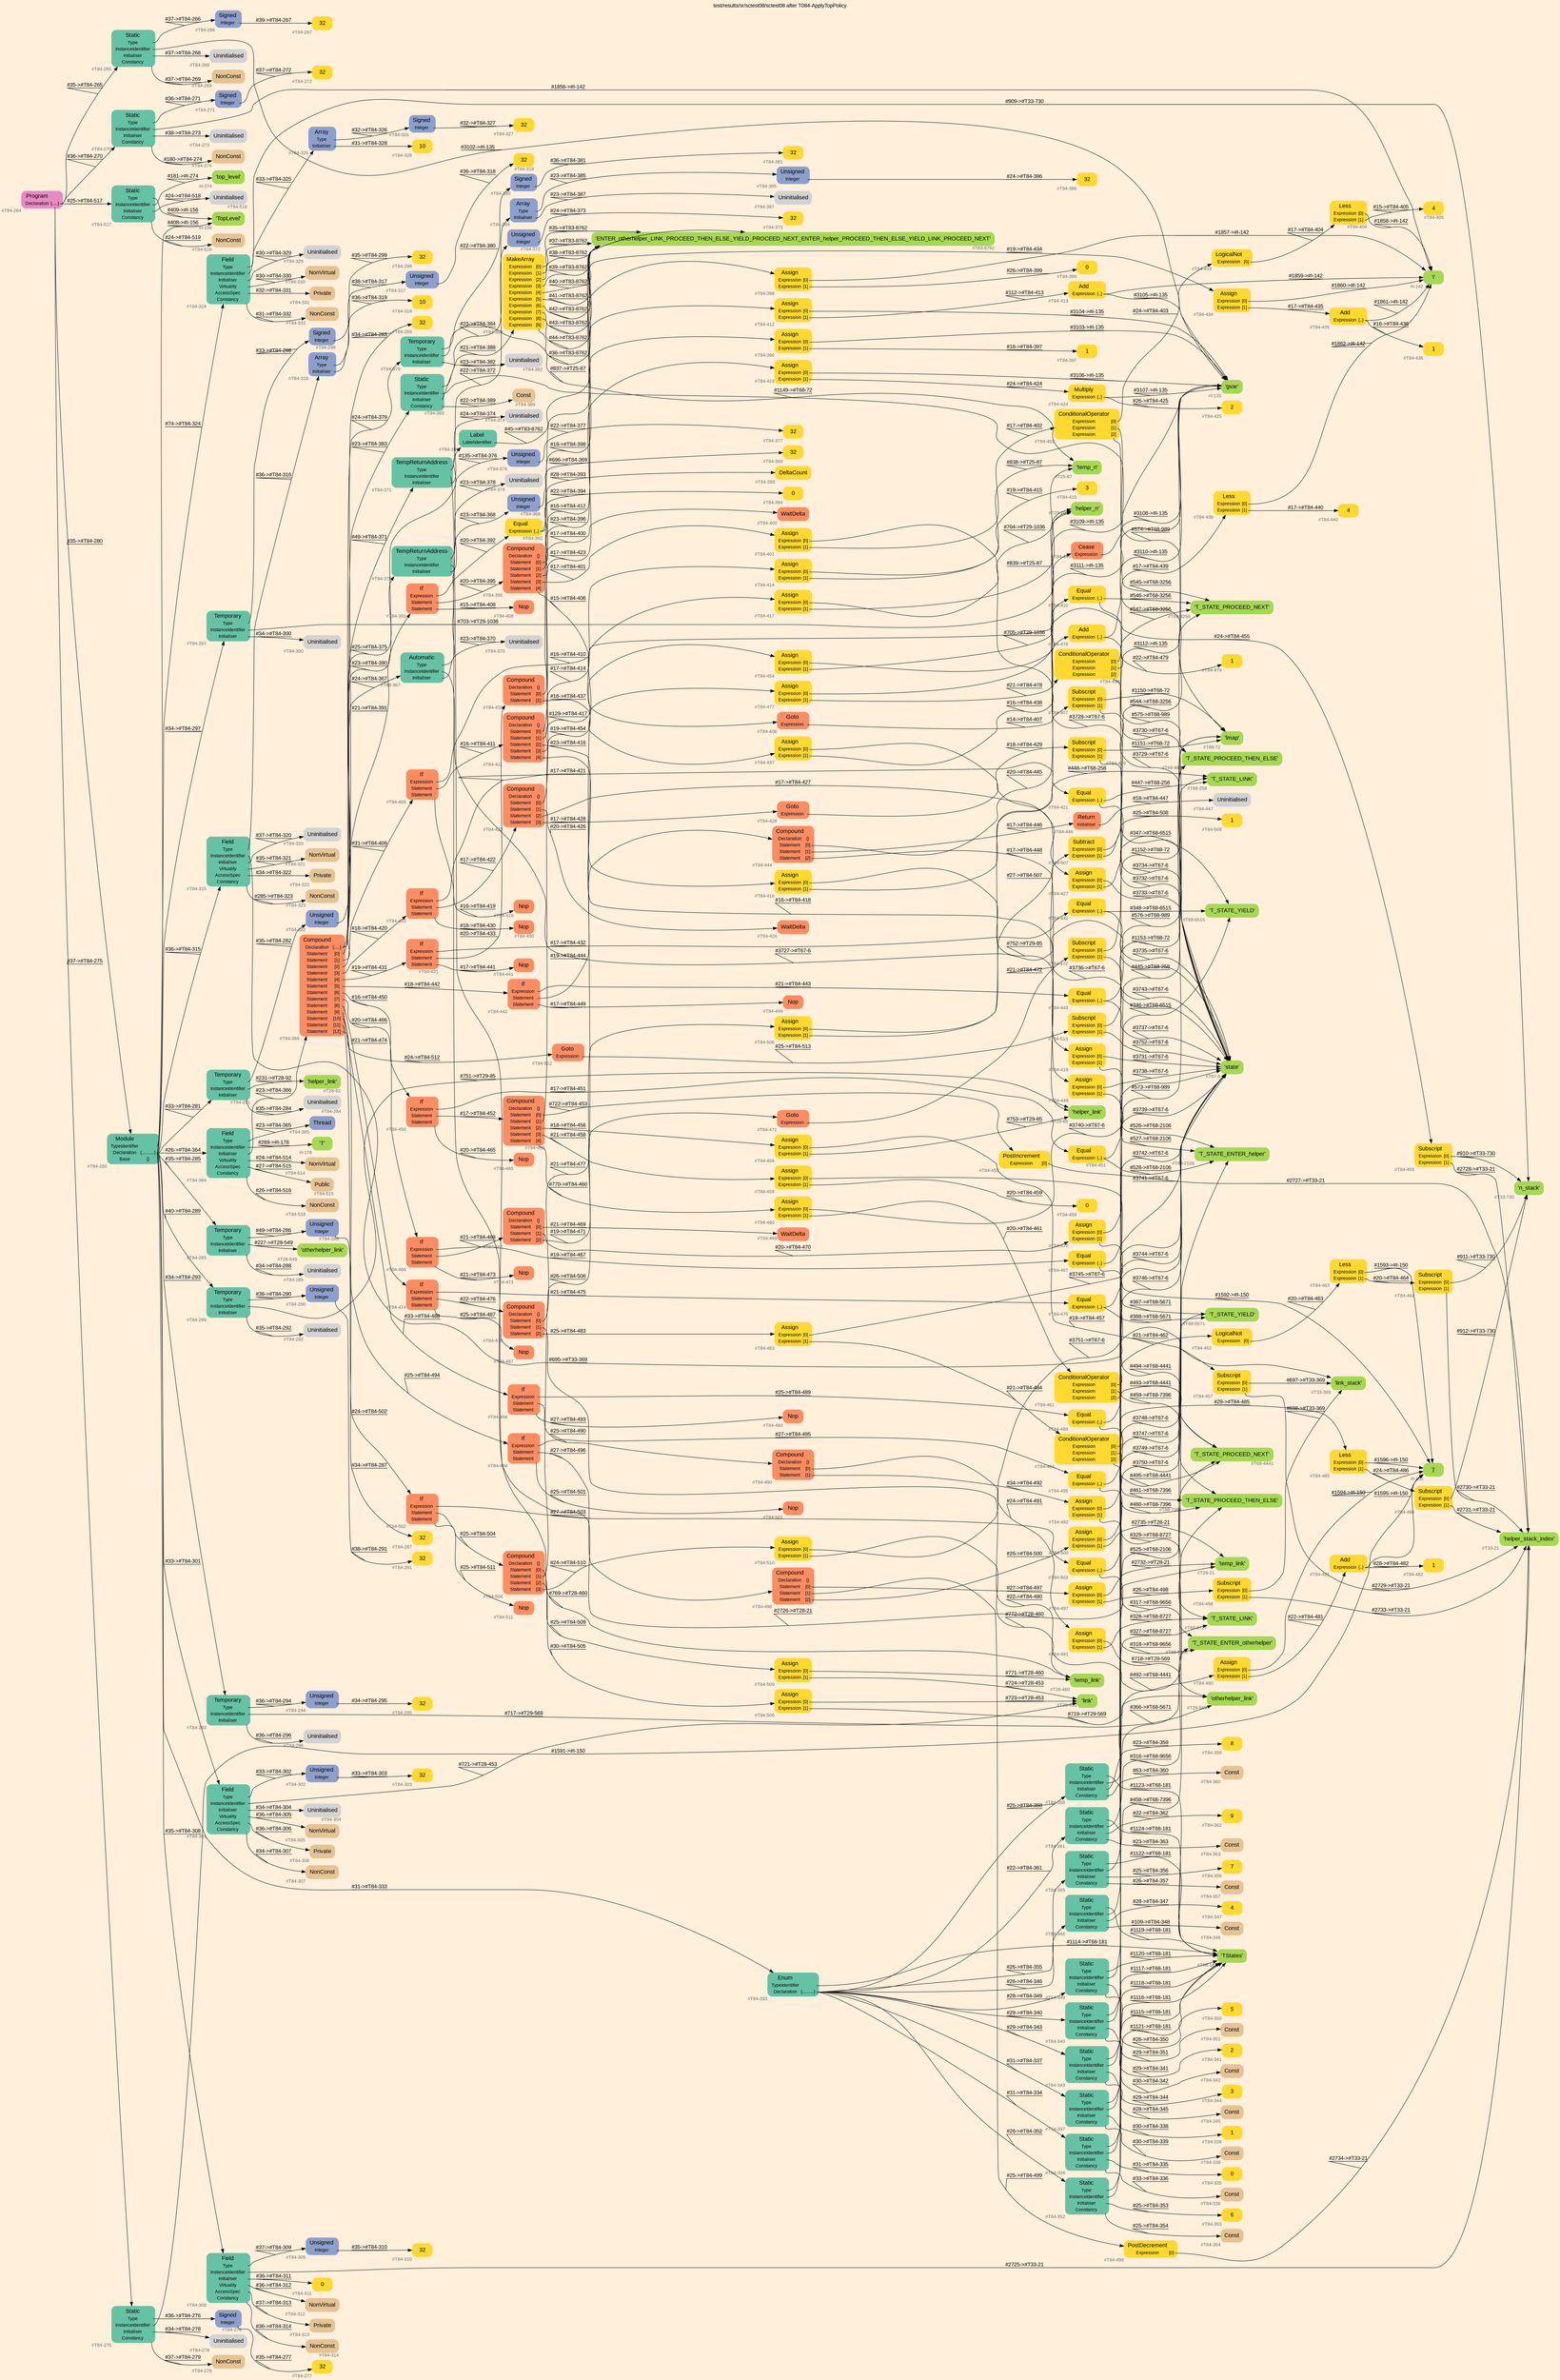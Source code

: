 digraph "test/results/sr/sctest08/sctest08 after T084-ApplyTopPolicy" {
label = "test/results/sr/sctest08/sctest08 after T084-ApplyTopPolicy"
labelloc = t
graph [
    rankdir = "LR"
    ranksep = 0.3
    bgcolor = antiquewhite1
    color = black
    fontcolor = black
    fontname = "Arial"
];
node [
    fontname = "Arial"
];
edge [
    fontname = "Arial"
];

// -------------------- node figure --------------------
// -------- block #T84-264 ----------
"#T84-264" [
    fillcolor = "/set28/4"
    xlabel = "#T84-264"
    fontsize = "12"
    fontcolor = grey40
    shape = "plaintext"
    label = <<TABLE BORDER="0" CELLBORDER="0" CELLSPACING="0">
     <TR><TD><FONT COLOR="black" POINT-SIZE="15">Program</FONT></TD></TR>
     <TR><TD><FONT COLOR="black" POINT-SIZE="12">Declaration</FONT></TD><TD PORT="port0"><FONT COLOR="black" POINT-SIZE="12">{.....}</FONT></TD></TR>
    </TABLE>>
    style = "rounded,filled"
];

// -------- block #T84-265 ----------
"#T84-265" [
    fillcolor = "/set28/1"
    xlabel = "#T84-265"
    fontsize = "12"
    fontcolor = grey40
    shape = "plaintext"
    label = <<TABLE BORDER="0" CELLBORDER="0" CELLSPACING="0">
     <TR><TD><FONT COLOR="black" POINT-SIZE="15">Static</FONT></TD></TR>
     <TR><TD><FONT COLOR="black" POINT-SIZE="12">Type</FONT></TD><TD PORT="port0"></TD></TR>
     <TR><TD><FONT COLOR="black" POINT-SIZE="12">InstanceIdentifier</FONT></TD><TD PORT="port1"></TD></TR>
     <TR><TD><FONT COLOR="black" POINT-SIZE="12">Initialiser</FONT></TD><TD PORT="port2"></TD></TR>
     <TR><TD><FONT COLOR="black" POINT-SIZE="12">Constancy</FONT></TD><TD PORT="port3"></TD></TR>
    </TABLE>>
    style = "rounded,filled"
];

// -------- block #T84-266 ----------
"#T84-266" [
    fillcolor = "/set28/3"
    xlabel = "#T84-266"
    fontsize = "12"
    fontcolor = grey40
    shape = "plaintext"
    label = <<TABLE BORDER="0" CELLBORDER="0" CELLSPACING="0">
     <TR><TD><FONT COLOR="black" POINT-SIZE="15">Signed</FONT></TD></TR>
     <TR><TD><FONT COLOR="black" POINT-SIZE="12">Integer</FONT></TD><TD PORT="port0"></TD></TR>
    </TABLE>>
    style = "rounded,filled"
];

// -------- block #T84-267 ----------
"#T84-267" [
    fillcolor = "/set28/6"
    xlabel = "#T84-267"
    fontsize = "12"
    fontcolor = grey40
    shape = "plaintext"
    label = <<TABLE BORDER="0" CELLBORDER="0" CELLSPACING="0">
     <TR><TD><FONT COLOR="black" POINT-SIZE="15">32</FONT></TD></TR>
    </TABLE>>
    style = "rounded,filled"
];

// -------- block #I-135 ----------
"#I-135" [
    fillcolor = "/set28/5"
    xlabel = "#I-135"
    fontsize = "12"
    fontcolor = grey40
    shape = "plaintext"
    label = <<TABLE BORDER="0" CELLBORDER="0" CELLSPACING="0">
     <TR><TD><FONT COLOR="black" POINT-SIZE="15">'gvar'</FONT></TD></TR>
    </TABLE>>
    style = "rounded,filled"
];

// -------- block #T84-268 ----------
"#T84-268" [
    xlabel = "#T84-268"
    fontsize = "12"
    fontcolor = grey40
    shape = "plaintext"
    label = <<TABLE BORDER="0" CELLBORDER="0" CELLSPACING="0">
     <TR><TD><FONT COLOR="black" POINT-SIZE="15">Uninitialised</FONT></TD></TR>
    </TABLE>>
    style = "rounded,filled"
];

// -------- block #T84-269 ----------
"#T84-269" [
    fillcolor = "/set28/7"
    xlabel = "#T84-269"
    fontsize = "12"
    fontcolor = grey40
    shape = "plaintext"
    label = <<TABLE BORDER="0" CELLBORDER="0" CELLSPACING="0">
     <TR><TD><FONT COLOR="black" POINT-SIZE="15">NonConst</FONT></TD></TR>
    </TABLE>>
    style = "rounded,filled"
];

// -------- block #T84-270 ----------
"#T84-270" [
    fillcolor = "/set28/1"
    xlabel = "#T84-270"
    fontsize = "12"
    fontcolor = grey40
    shape = "plaintext"
    label = <<TABLE BORDER="0" CELLBORDER="0" CELLSPACING="0">
     <TR><TD><FONT COLOR="black" POINT-SIZE="15">Static</FONT></TD></TR>
     <TR><TD><FONT COLOR="black" POINT-SIZE="12">Type</FONT></TD><TD PORT="port0"></TD></TR>
     <TR><TD><FONT COLOR="black" POINT-SIZE="12">InstanceIdentifier</FONT></TD><TD PORT="port1"></TD></TR>
     <TR><TD><FONT COLOR="black" POINT-SIZE="12">Initialiser</FONT></TD><TD PORT="port2"></TD></TR>
     <TR><TD><FONT COLOR="black" POINT-SIZE="12">Constancy</FONT></TD><TD PORT="port3"></TD></TR>
    </TABLE>>
    style = "rounded,filled"
];

// -------- block #T84-271 ----------
"#T84-271" [
    fillcolor = "/set28/3"
    xlabel = "#T84-271"
    fontsize = "12"
    fontcolor = grey40
    shape = "plaintext"
    label = <<TABLE BORDER="0" CELLBORDER="0" CELLSPACING="0">
     <TR><TD><FONT COLOR="black" POINT-SIZE="15">Signed</FONT></TD></TR>
     <TR><TD><FONT COLOR="black" POINT-SIZE="12">Integer</FONT></TD><TD PORT="port0"></TD></TR>
    </TABLE>>
    style = "rounded,filled"
];

// -------- block #T84-272 ----------
"#T84-272" [
    fillcolor = "/set28/6"
    xlabel = "#T84-272"
    fontsize = "12"
    fontcolor = grey40
    shape = "plaintext"
    label = <<TABLE BORDER="0" CELLBORDER="0" CELLSPACING="0">
     <TR><TD><FONT COLOR="black" POINT-SIZE="15">32</FONT></TD></TR>
    </TABLE>>
    style = "rounded,filled"
];

// -------- block #I-142 ----------
"#I-142" [
    fillcolor = "/set28/5"
    xlabel = "#I-142"
    fontsize = "12"
    fontcolor = grey40
    shape = "plaintext"
    label = <<TABLE BORDER="0" CELLBORDER="0" CELLSPACING="0">
     <TR><TD><FONT COLOR="black" POINT-SIZE="15">'i'</FONT></TD></TR>
    </TABLE>>
    style = "rounded,filled"
];

// -------- block #T84-273 ----------
"#T84-273" [
    xlabel = "#T84-273"
    fontsize = "12"
    fontcolor = grey40
    shape = "plaintext"
    label = <<TABLE BORDER="0" CELLBORDER="0" CELLSPACING="0">
     <TR><TD><FONT COLOR="black" POINT-SIZE="15">Uninitialised</FONT></TD></TR>
    </TABLE>>
    style = "rounded,filled"
];

// -------- block #T84-274 ----------
"#T84-274" [
    fillcolor = "/set28/7"
    xlabel = "#T84-274"
    fontsize = "12"
    fontcolor = grey40
    shape = "plaintext"
    label = <<TABLE BORDER="0" CELLBORDER="0" CELLSPACING="0">
     <TR><TD><FONT COLOR="black" POINT-SIZE="15">NonConst</FONT></TD></TR>
    </TABLE>>
    style = "rounded,filled"
];

// -------- block #T84-275 ----------
"#T84-275" [
    fillcolor = "/set28/1"
    xlabel = "#T84-275"
    fontsize = "12"
    fontcolor = grey40
    shape = "plaintext"
    label = <<TABLE BORDER="0" CELLBORDER="0" CELLSPACING="0">
     <TR><TD><FONT COLOR="black" POINT-SIZE="15">Static</FONT></TD></TR>
     <TR><TD><FONT COLOR="black" POINT-SIZE="12">Type</FONT></TD><TD PORT="port0"></TD></TR>
     <TR><TD><FONT COLOR="black" POINT-SIZE="12">InstanceIdentifier</FONT></TD><TD PORT="port1"></TD></TR>
     <TR><TD><FONT COLOR="black" POINT-SIZE="12">Initialiser</FONT></TD><TD PORT="port2"></TD></TR>
     <TR><TD><FONT COLOR="black" POINT-SIZE="12">Constancy</FONT></TD><TD PORT="port3"></TD></TR>
    </TABLE>>
    style = "rounded,filled"
];

// -------- block #T84-276 ----------
"#T84-276" [
    fillcolor = "/set28/3"
    xlabel = "#T84-276"
    fontsize = "12"
    fontcolor = grey40
    shape = "plaintext"
    label = <<TABLE BORDER="0" CELLBORDER="0" CELLSPACING="0">
     <TR><TD><FONT COLOR="black" POINT-SIZE="15">Signed</FONT></TD></TR>
     <TR><TD><FONT COLOR="black" POINT-SIZE="12">Integer</FONT></TD><TD PORT="port0"></TD></TR>
    </TABLE>>
    style = "rounded,filled"
];

// -------- block #T84-277 ----------
"#T84-277" [
    fillcolor = "/set28/6"
    xlabel = "#T84-277"
    fontsize = "12"
    fontcolor = grey40
    shape = "plaintext"
    label = <<TABLE BORDER="0" CELLBORDER="0" CELLSPACING="0">
     <TR><TD><FONT COLOR="black" POINT-SIZE="15">32</FONT></TD></TR>
    </TABLE>>
    style = "rounded,filled"
];

// -------- block #I-150 ----------
"#I-150" [
    fillcolor = "/set28/5"
    xlabel = "#I-150"
    fontsize = "12"
    fontcolor = grey40
    shape = "plaintext"
    label = <<TABLE BORDER="0" CELLBORDER="0" CELLSPACING="0">
     <TR><TD><FONT COLOR="black" POINT-SIZE="15">'j'</FONT></TD></TR>
    </TABLE>>
    style = "rounded,filled"
];

// -------- block #T84-278 ----------
"#T84-278" [
    xlabel = "#T84-278"
    fontsize = "12"
    fontcolor = grey40
    shape = "plaintext"
    label = <<TABLE BORDER="0" CELLBORDER="0" CELLSPACING="0">
     <TR><TD><FONT COLOR="black" POINT-SIZE="15">Uninitialised</FONT></TD></TR>
    </TABLE>>
    style = "rounded,filled"
];

// -------- block #T84-279 ----------
"#T84-279" [
    fillcolor = "/set28/7"
    xlabel = "#T84-279"
    fontsize = "12"
    fontcolor = grey40
    shape = "plaintext"
    label = <<TABLE BORDER="0" CELLBORDER="0" CELLSPACING="0">
     <TR><TD><FONT COLOR="black" POINT-SIZE="15">NonConst</FONT></TD></TR>
    </TABLE>>
    style = "rounded,filled"
];

// -------- block #T84-280 ----------
"#T84-280" [
    fillcolor = "/set28/1"
    xlabel = "#T84-280"
    fontsize = "12"
    fontcolor = grey40
    shape = "plaintext"
    label = <<TABLE BORDER="0" CELLBORDER="0" CELLSPACING="0">
     <TR><TD><FONT COLOR="black" POINT-SIZE="15">Module</FONT></TD></TR>
     <TR><TD><FONT COLOR="black" POINT-SIZE="12">TypeIdentifier</FONT></TD><TD PORT="port0"></TD></TR>
     <TR><TD><FONT COLOR="black" POINT-SIZE="12">Declaration</FONT></TD><TD PORT="port1"><FONT COLOR="black" POINT-SIZE="12">{...........}</FONT></TD></TR>
     <TR><TD><FONT COLOR="black" POINT-SIZE="12">Base</FONT></TD><TD PORT="port2"><FONT COLOR="black" POINT-SIZE="12">{}</FONT></TD></TR>
    </TABLE>>
    style = "rounded,filled"
];

// -------- block #I-156 ----------
"#I-156" [
    fillcolor = "/set28/5"
    xlabel = "#I-156"
    fontsize = "12"
    fontcolor = grey40
    shape = "plaintext"
    label = <<TABLE BORDER="0" CELLBORDER="0" CELLSPACING="0">
     <TR><TD><FONT COLOR="black" POINT-SIZE="15">'TopLevel'</FONT></TD></TR>
    </TABLE>>
    style = "rounded,filled"
];

// -------- block #T84-281 ----------
"#T84-281" [
    fillcolor = "/set28/1"
    xlabel = "#T84-281"
    fontsize = "12"
    fontcolor = grey40
    shape = "plaintext"
    label = <<TABLE BORDER="0" CELLBORDER="0" CELLSPACING="0">
     <TR><TD><FONT COLOR="black" POINT-SIZE="15">Temporary</FONT></TD></TR>
     <TR><TD><FONT COLOR="black" POINT-SIZE="12">Type</FONT></TD><TD PORT="port0"></TD></TR>
     <TR><TD><FONT COLOR="black" POINT-SIZE="12">InstanceIdentifier</FONT></TD><TD PORT="port1"></TD></TR>
     <TR><TD><FONT COLOR="black" POINT-SIZE="12">Initialiser</FONT></TD><TD PORT="port2"></TD></TR>
    </TABLE>>
    style = "rounded,filled"
];

// -------- block #T84-282 ----------
"#T84-282" [
    fillcolor = "/set28/3"
    xlabel = "#T84-282"
    fontsize = "12"
    fontcolor = grey40
    shape = "plaintext"
    label = <<TABLE BORDER="0" CELLBORDER="0" CELLSPACING="0">
     <TR><TD><FONT COLOR="black" POINT-SIZE="15">Unsigned</FONT></TD></TR>
     <TR><TD><FONT COLOR="black" POINT-SIZE="12">Integer</FONT></TD><TD PORT="port0"></TD></TR>
    </TABLE>>
    style = "rounded,filled"
];

// -------- block #T84-283 ----------
"#T84-283" [
    fillcolor = "/set28/6"
    xlabel = "#T84-283"
    fontsize = "12"
    fontcolor = grey40
    shape = "plaintext"
    label = <<TABLE BORDER="0" CELLBORDER="0" CELLSPACING="0">
     <TR><TD><FONT COLOR="black" POINT-SIZE="15">32</FONT></TD></TR>
    </TABLE>>
    style = "rounded,filled"
];

// -------- block #T28-92 ----------
"#T28-92" [
    fillcolor = "/set28/5"
    xlabel = "#T28-92"
    fontsize = "12"
    fontcolor = grey40
    shape = "plaintext"
    label = <<TABLE BORDER="0" CELLBORDER="0" CELLSPACING="0">
     <TR><TD><FONT COLOR="black" POINT-SIZE="15">'helper_link'</FONT></TD></TR>
    </TABLE>>
    style = "rounded,filled"
];

// -------- block #T84-284 ----------
"#T84-284" [
    xlabel = "#T84-284"
    fontsize = "12"
    fontcolor = grey40
    shape = "plaintext"
    label = <<TABLE BORDER="0" CELLBORDER="0" CELLSPACING="0">
     <TR><TD><FONT COLOR="black" POINT-SIZE="15">Uninitialised</FONT></TD></TR>
    </TABLE>>
    style = "rounded,filled"
];

// -------- block #T84-285 ----------
"#T84-285" [
    fillcolor = "/set28/1"
    xlabel = "#T84-285"
    fontsize = "12"
    fontcolor = grey40
    shape = "plaintext"
    label = <<TABLE BORDER="0" CELLBORDER="0" CELLSPACING="0">
     <TR><TD><FONT COLOR="black" POINT-SIZE="15">Temporary</FONT></TD></TR>
     <TR><TD><FONT COLOR="black" POINT-SIZE="12">Type</FONT></TD><TD PORT="port0"></TD></TR>
     <TR><TD><FONT COLOR="black" POINT-SIZE="12">InstanceIdentifier</FONT></TD><TD PORT="port1"></TD></TR>
     <TR><TD><FONT COLOR="black" POINT-SIZE="12">Initialiser</FONT></TD><TD PORT="port2"></TD></TR>
    </TABLE>>
    style = "rounded,filled"
];

// -------- block #T84-286 ----------
"#T84-286" [
    fillcolor = "/set28/3"
    xlabel = "#T84-286"
    fontsize = "12"
    fontcolor = grey40
    shape = "plaintext"
    label = <<TABLE BORDER="0" CELLBORDER="0" CELLSPACING="0">
     <TR><TD><FONT COLOR="black" POINT-SIZE="15">Unsigned</FONT></TD></TR>
     <TR><TD><FONT COLOR="black" POINT-SIZE="12">Integer</FONT></TD><TD PORT="port0"></TD></TR>
    </TABLE>>
    style = "rounded,filled"
];

// -------- block #T84-287 ----------
"#T84-287" [
    fillcolor = "/set28/6"
    xlabel = "#T84-287"
    fontsize = "12"
    fontcolor = grey40
    shape = "plaintext"
    label = <<TABLE BORDER="0" CELLBORDER="0" CELLSPACING="0">
     <TR><TD><FONT COLOR="black" POINT-SIZE="15">32</FONT></TD></TR>
    </TABLE>>
    style = "rounded,filled"
];

// -------- block #T28-549 ----------
"#T28-549" [
    fillcolor = "/set28/5"
    xlabel = "#T28-549"
    fontsize = "12"
    fontcolor = grey40
    shape = "plaintext"
    label = <<TABLE BORDER="0" CELLBORDER="0" CELLSPACING="0">
     <TR><TD><FONT COLOR="black" POINT-SIZE="15">'otherhelper_link'</FONT></TD></TR>
    </TABLE>>
    style = "rounded,filled"
];

// -------- block #T84-288 ----------
"#T84-288" [
    xlabel = "#T84-288"
    fontsize = "12"
    fontcolor = grey40
    shape = "plaintext"
    label = <<TABLE BORDER="0" CELLBORDER="0" CELLSPACING="0">
     <TR><TD><FONT COLOR="black" POINT-SIZE="15">Uninitialised</FONT></TD></TR>
    </TABLE>>
    style = "rounded,filled"
];

// -------- block #T84-289 ----------
"#T84-289" [
    fillcolor = "/set28/1"
    xlabel = "#T84-289"
    fontsize = "12"
    fontcolor = grey40
    shape = "plaintext"
    label = <<TABLE BORDER="0" CELLBORDER="0" CELLSPACING="0">
     <TR><TD><FONT COLOR="black" POINT-SIZE="15">Temporary</FONT></TD></TR>
     <TR><TD><FONT COLOR="black" POINT-SIZE="12">Type</FONT></TD><TD PORT="port0"></TD></TR>
     <TR><TD><FONT COLOR="black" POINT-SIZE="12">InstanceIdentifier</FONT></TD><TD PORT="port1"></TD></TR>
     <TR><TD><FONT COLOR="black" POINT-SIZE="12">Initialiser</FONT></TD><TD PORT="port2"></TD></TR>
    </TABLE>>
    style = "rounded,filled"
];

// -------- block #T84-290 ----------
"#T84-290" [
    fillcolor = "/set28/3"
    xlabel = "#T84-290"
    fontsize = "12"
    fontcolor = grey40
    shape = "plaintext"
    label = <<TABLE BORDER="0" CELLBORDER="0" CELLSPACING="0">
     <TR><TD><FONT COLOR="black" POINT-SIZE="15">Unsigned</FONT></TD></TR>
     <TR><TD><FONT COLOR="black" POINT-SIZE="12">Integer</FONT></TD><TD PORT="port0"></TD></TR>
    </TABLE>>
    style = "rounded,filled"
];

// -------- block #T84-291 ----------
"#T84-291" [
    fillcolor = "/set28/6"
    xlabel = "#T84-291"
    fontsize = "12"
    fontcolor = grey40
    shape = "plaintext"
    label = <<TABLE BORDER="0" CELLBORDER="0" CELLSPACING="0">
     <TR><TD><FONT COLOR="black" POINT-SIZE="15">32</FONT></TD></TR>
    </TABLE>>
    style = "rounded,filled"
];

// -------- block #T29-85 ----------
"#T29-85" [
    fillcolor = "/set28/5"
    xlabel = "#T29-85"
    fontsize = "12"
    fontcolor = grey40
    shape = "plaintext"
    label = <<TABLE BORDER="0" CELLBORDER="0" CELLSPACING="0">
     <TR><TD><FONT COLOR="black" POINT-SIZE="15">'helper_link'</FONT></TD></TR>
    </TABLE>>
    style = "rounded,filled"
];

// -------- block #T84-292 ----------
"#T84-292" [
    xlabel = "#T84-292"
    fontsize = "12"
    fontcolor = grey40
    shape = "plaintext"
    label = <<TABLE BORDER="0" CELLBORDER="0" CELLSPACING="0">
     <TR><TD><FONT COLOR="black" POINT-SIZE="15">Uninitialised</FONT></TD></TR>
    </TABLE>>
    style = "rounded,filled"
];

// -------- block #T84-293 ----------
"#T84-293" [
    fillcolor = "/set28/1"
    xlabel = "#T84-293"
    fontsize = "12"
    fontcolor = grey40
    shape = "plaintext"
    label = <<TABLE BORDER="0" CELLBORDER="0" CELLSPACING="0">
     <TR><TD><FONT COLOR="black" POINT-SIZE="15">Temporary</FONT></TD></TR>
     <TR><TD><FONT COLOR="black" POINT-SIZE="12">Type</FONT></TD><TD PORT="port0"></TD></TR>
     <TR><TD><FONT COLOR="black" POINT-SIZE="12">InstanceIdentifier</FONT></TD><TD PORT="port1"></TD></TR>
     <TR><TD><FONT COLOR="black" POINT-SIZE="12">Initialiser</FONT></TD><TD PORT="port2"></TD></TR>
    </TABLE>>
    style = "rounded,filled"
];

// -------- block #T84-294 ----------
"#T84-294" [
    fillcolor = "/set28/3"
    xlabel = "#T84-294"
    fontsize = "12"
    fontcolor = grey40
    shape = "plaintext"
    label = <<TABLE BORDER="0" CELLBORDER="0" CELLSPACING="0">
     <TR><TD><FONT COLOR="black" POINT-SIZE="15">Unsigned</FONT></TD></TR>
     <TR><TD><FONT COLOR="black" POINT-SIZE="12">Integer</FONT></TD><TD PORT="port0"></TD></TR>
    </TABLE>>
    style = "rounded,filled"
];

// -------- block #T84-295 ----------
"#T84-295" [
    fillcolor = "/set28/6"
    xlabel = "#T84-295"
    fontsize = "12"
    fontcolor = grey40
    shape = "plaintext"
    label = <<TABLE BORDER="0" CELLBORDER="0" CELLSPACING="0">
     <TR><TD><FONT COLOR="black" POINT-SIZE="15">32</FONT></TD></TR>
    </TABLE>>
    style = "rounded,filled"
];

// -------- block #T29-569 ----------
"#T29-569" [
    fillcolor = "/set28/5"
    xlabel = "#T29-569"
    fontsize = "12"
    fontcolor = grey40
    shape = "plaintext"
    label = <<TABLE BORDER="0" CELLBORDER="0" CELLSPACING="0">
     <TR><TD><FONT COLOR="black" POINT-SIZE="15">'otherhelper_link'</FONT></TD></TR>
    </TABLE>>
    style = "rounded,filled"
];

// -------- block #T84-296 ----------
"#T84-296" [
    xlabel = "#T84-296"
    fontsize = "12"
    fontcolor = grey40
    shape = "plaintext"
    label = <<TABLE BORDER="0" CELLBORDER="0" CELLSPACING="0">
     <TR><TD><FONT COLOR="black" POINT-SIZE="15">Uninitialised</FONT></TD></TR>
    </TABLE>>
    style = "rounded,filled"
];

// -------- block #T84-297 ----------
"#T84-297" [
    fillcolor = "/set28/1"
    xlabel = "#T84-297"
    fontsize = "12"
    fontcolor = grey40
    shape = "plaintext"
    label = <<TABLE BORDER="0" CELLBORDER="0" CELLSPACING="0">
     <TR><TD><FONT COLOR="black" POINT-SIZE="15">Temporary</FONT></TD></TR>
     <TR><TD><FONT COLOR="black" POINT-SIZE="12">Type</FONT></TD><TD PORT="port0"></TD></TR>
     <TR><TD><FONT COLOR="black" POINT-SIZE="12">InstanceIdentifier</FONT></TD><TD PORT="port1"></TD></TR>
     <TR><TD><FONT COLOR="black" POINT-SIZE="12">Initialiser</FONT></TD><TD PORT="port2"></TD></TR>
    </TABLE>>
    style = "rounded,filled"
];

// -------- block #T84-298 ----------
"#T84-298" [
    fillcolor = "/set28/3"
    xlabel = "#T84-298"
    fontsize = "12"
    fontcolor = grey40
    shape = "plaintext"
    label = <<TABLE BORDER="0" CELLBORDER="0" CELLSPACING="0">
     <TR><TD><FONT COLOR="black" POINT-SIZE="15">Signed</FONT></TD></TR>
     <TR><TD><FONT COLOR="black" POINT-SIZE="12">Integer</FONT></TD><TD PORT="port0"></TD></TR>
    </TABLE>>
    style = "rounded,filled"
];

// -------- block #T84-299 ----------
"#T84-299" [
    fillcolor = "/set28/6"
    xlabel = "#T84-299"
    fontsize = "12"
    fontcolor = grey40
    shape = "plaintext"
    label = <<TABLE BORDER="0" CELLBORDER="0" CELLSPACING="0">
     <TR><TD><FONT COLOR="black" POINT-SIZE="15">32</FONT></TD></TR>
    </TABLE>>
    style = "rounded,filled"
];

// -------- block #T29-1036 ----------
"#T29-1036" [
    fillcolor = "/set28/5"
    xlabel = "#T29-1036"
    fontsize = "12"
    fontcolor = grey40
    shape = "plaintext"
    label = <<TABLE BORDER="0" CELLBORDER="0" CELLSPACING="0">
     <TR><TD><FONT COLOR="black" POINT-SIZE="15">'helper_n'</FONT></TD></TR>
    </TABLE>>
    style = "rounded,filled"
];

// -------- block #T84-300 ----------
"#T84-300" [
    xlabel = "#T84-300"
    fontsize = "12"
    fontcolor = grey40
    shape = "plaintext"
    label = <<TABLE BORDER="0" CELLBORDER="0" CELLSPACING="0">
     <TR><TD><FONT COLOR="black" POINT-SIZE="15">Uninitialised</FONT></TD></TR>
    </TABLE>>
    style = "rounded,filled"
];

// -------- block #T84-301 ----------
"#T84-301" [
    fillcolor = "/set28/1"
    xlabel = "#T84-301"
    fontsize = "12"
    fontcolor = grey40
    shape = "plaintext"
    label = <<TABLE BORDER="0" CELLBORDER="0" CELLSPACING="0">
     <TR><TD><FONT COLOR="black" POINT-SIZE="15">Field</FONT></TD></TR>
     <TR><TD><FONT COLOR="black" POINT-SIZE="12">Type</FONT></TD><TD PORT="port0"></TD></TR>
     <TR><TD><FONT COLOR="black" POINT-SIZE="12">InstanceIdentifier</FONT></TD><TD PORT="port1"></TD></TR>
     <TR><TD><FONT COLOR="black" POINT-SIZE="12">Initialiser</FONT></TD><TD PORT="port2"></TD></TR>
     <TR><TD><FONT COLOR="black" POINT-SIZE="12">Virtuality</FONT></TD><TD PORT="port3"></TD></TR>
     <TR><TD><FONT COLOR="black" POINT-SIZE="12">AccessSpec</FONT></TD><TD PORT="port4"></TD></TR>
     <TR><TD><FONT COLOR="black" POINT-SIZE="12">Constancy</FONT></TD><TD PORT="port5"></TD></TR>
    </TABLE>>
    style = "rounded,filled"
];

// -------- block #T84-302 ----------
"#T84-302" [
    fillcolor = "/set28/3"
    xlabel = "#T84-302"
    fontsize = "12"
    fontcolor = grey40
    shape = "plaintext"
    label = <<TABLE BORDER="0" CELLBORDER="0" CELLSPACING="0">
     <TR><TD><FONT COLOR="black" POINT-SIZE="15">Unsigned</FONT></TD></TR>
     <TR><TD><FONT COLOR="black" POINT-SIZE="12">Integer</FONT></TD><TD PORT="port0"></TD></TR>
    </TABLE>>
    style = "rounded,filled"
];

// -------- block #T84-303 ----------
"#T84-303" [
    fillcolor = "/set28/6"
    xlabel = "#T84-303"
    fontsize = "12"
    fontcolor = grey40
    shape = "plaintext"
    label = <<TABLE BORDER="0" CELLBORDER="0" CELLSPACING="0">
     <TR><TD><FONT COLOR="black" POINT-SIZE="15">32</FONT></TD></TR>
    </TABLE>>
    style = "rounded,filled"
];

// -------- block #T28-453 ----------
"#T28-453" [
    fillcolor = "/set28/5"
    xlabel = "#T28-453"
    fontsize = "12"
    fontcolor = grey40
    shape = "plaintext"
    label = <<TABLE BORDER="0" CELLBORDER="0" CELLSPACING="0">
     <TR><TD><FONT COLOR="black" POINT-SIZE="15">'link'</FONT></TD></TR>
    </TABLE>>
    style = "rounded,filled"
];

// -------- block #T84-304 ----------
"#T84-304" [
    xlabel = "#T84-304"
    fontsize = "12"
    fontcolor = grey40
    shape = "plaintext"
    label = <<TABLE BORDER="0" CELLBORDER="0" CELLSPACING="0">
     <TR><TD><FONT COLOR="black" POINT-SIZE="15">Uninitialised</FONT></TD></TR>
    </TABLE>>
    style = "rounded,filled"
];

// -------- block #T84-305 ----------
"#T84-305" [
    fillcolor = "/set28/7"
    xlabel = "#T84-305"
    fontsize = "12"
    fontcolor = grey40
    shape = "plaintext"
    label = <<TABLE BORDER="0" CELLBORDER="0" CELLSPACING="0">
     <TR><TD><FONT COLOR="black" POINT-SIZE="15">NonVirtual</FONT></TD></TR>
    </TABLE>>
    style = "rounded,filled"
];

// -------- block #T84-306 ----------
"#T84-306" [
    fillcolor = "/set28/7"
    xlabel = "#T84-306"
    fontsize = "12"
    fontcolor = grey40
    shape = "plaintext"
    label = <<TABLE BORDER="0" CELLBORDER="0" CELLSPACING="0">
     <TR><TD><FONT COLOR="black" POINT-SIZE="15">Private</FONT></TD></TR>
    </TABLE>>
    style = "rounded,filled"
];

// -------- block #T84-307 ----------
"#T84-307" [
    fillcolor = "/set28/7"
    xlabel = "#T84-307"
    fontsize = "12"
    fontcolor = grey40
    shape = "plaintext"
    label = <<TABLE BORDER="0" CELLBORDER="0" CELLSPACING="0">
     <TR><TD><FONT COLOR="black" POINT-SIZE="15">NonConst</FONT></TD></TR>
    </TABLE>>
    style = "rounded,filled"
];

// -------- block #T84-308 ----------
"#T84-308" [
    fillcolor = "/set28/1"
    xlabel = "#T84-308"
    fontsize = "12"
    fontcolor = grey40
    shape = "plaintext"
    label = <<TABLE BORDER="0" CELLBORDER="0" CELLSPACING="0">
     <TR><TD><FONT COLOR="black" POINT-SIZE="15">Field</FONT></TD></TR>
     <TR><TD><FONT COLOR="black" POINT-SIZE="12">Type</FONT></TD><TD PORT="port0"></TD></TR>
     <TR><TD><FONT COLOR="black" POINT-SIZE="12">InstanceIdentifier</FONT></TD><TD PORT="port1"></TD></TR>
     <TR><TD><FONT COLOR="black" POINT-SIZE="12">Initialiser</FONT></TD><TD PORT="port2"></TD></TR>
     <TR><TD><FONT COLOR="black" POINT-SIZE="12">Virtuality</FONT></TD><TD PORT="port3"></TD></TR>
     <TR><TD><FONT COLOR="black" POINT-SIZE="12">AccessSpec</FONT></TD><TD PORT="port4"></TD></TR>
     <TR><TD><FONT COLOR="black" POINT-SIZE="12">Constancy</FONT></TD><TD PORT="port5"></TD></TR>
    </TABLE>>
    style = "rounded,filled"
];

// -------- block #T84-309 ----------
"#T84-309" [
    fillcolor = "/set28/3"
    xlabel = "#T84-309"
    fontsize = "12"
    fontcolor = grey40
    shape = "plaintext"
    label = <<TABLE BORDER="0" CELLBORDER="0" CELLSPACING="0">
     <TR><TD><FONT COLOR="black" POINT-SIZE="15">Unsigned</FONT></TD></TR>
     <TR><TD><FONT COLOR="black" POINT-SIZE="12">Integer</FONT></TD><TD PORT="port0"></TD></TR>
    </TABLE>>
    style = "rounded,filled"
];

// -------- block #T84-310 ----------
"#T84-310" [
    fillcolor = "/set28/6"
    xlabel = "#T84-310"
    fontsize = "12"
    fontcolor = grey40
    shape = "plaintext"
    label = <<TABLE BORDER="0" CELLBORDER="0" CELLSPACING="0">
     <TR><TD><FONT COLOR="black" POINT-SIZE="15">32</FONT></TD></TR>
    </TABLE>>
    style = "rounded,filled"
];

// -------- block #T33-21 ----------
"#T33-21" [
    fillcolor = "/set28/5"
    xlabel = "#T33-21"
    fontsize = "12"
    fontcolor = grey40
    shape = "plaintext"
    label = <<TABLE BORDER="0" CELLBORDER="0" CELLSPACING="0">
     <TR><TD><FONT COLOR="black" POINT-SIZE="15">'helper_stack_index'</FONT></TD></TR>
    </TABLE>>
    style = "rounded,filled"
];

// -------- block #T84-311 ----------
"#T84-311" [
    fillcolor = "/set28/6"
    xlabel = "#T84-311"
    fontsize = "12"
    fontcolor = grey40
    shape = "plaintext"
    label = <<TABLE BORDER="0" CELLBORDER="0" CELLSPACING="0">
     <TR><TD><FONT COLOR="black" POINT-SIZE="15">0</FONT></TD></TR>
    </TABLE>>
    style = "rounded,filled"
];

// -------- block #T84-312 ----------
"#T84-312" [
    fillcolor = "/set28/7"
    xlabel = "#T84-312"
    fontsize = "12"
    fontcolor = grey40
    shape = "plaintext"
    label = <<TABLE BORDER="0" CELLBORDER="0" CELLSPACING="0">
     <TR><TD><FONT COLOR="black" POINT-SIZE="15">NonVirtual</FONT></TD></TR>
    </TABLE>>
    style = "rounded,filled"
];

// -------- block #T84-313 ----------
"#T84-313" [
    fillcolor = "/set28/7"
    xlabel = "#T84-313"
    fontsize = "12"
    fontcolor = grey40
    shape = "plaintext"
    label = <<TABLE BORDER="0" CELLBORDER="0" CELLSPACING="0">
     <TR><TD><FONT COLOR="black" POINT-SIZE="15">Private</FONT></TD></TR>
    </TABLE>>
    style = "rounded,filled"
];

// -------- block #T84-314 ----------
"#T84-314" [
    fillcolor = "/set28/7"
    xlabel = "#T84-314"
    fontsize = "12"
    fontcolor = grey40
    shape = "plaintext"
    label = <<TABLE BORDER="0" CELLBORDER="0" CELLSPACING="0">
     <TR><TD><FONT COLOR="black" POINT-SIZE="15">NonConst</FONT></TD></TR>
    </TABLE>>
    style = "rounded,filled"
];

// -------- block #T84-315 ----------
"#T84-315" [
    fillcolor = "/set28/1"
    xlabel = "#T84-315"
    fontsize = "12"
    fontcolor = grey40
    shape = "plaintext"
    label = <<TABLE BORDER="0" CELLBORDER="0" CELLSPACING="0">
     <TR><TD><FONT COLOR="black" POINT-SIZE="15">Field</FONT></TD></TR>
     <TR><TD><FONT COLOR="black" POINT-SIZE="12">Type</FONT></TD><TD PORT="port0"></TD></TR>
     <TR><TD><FONT COLOR="black" POINT-SIZE="12">InstanceIdentifier</FONT></TD><TD PORT="port1"></TD></TR>
     <TR><TD><FONT COLOR="black" POINT-SIZE="12">Initialiser</FONT></TD><TD PORT="port2"></TD></TR>
     <TR><TD><FONT COLOR="black" POINT-SIZE="12">Virtuality</FONT></TD><TD PORT="port3"></TD></TR>
     <TR><TD><FONT COLOR="black" POINT-SIZE="12">AccessSpec</FONT></TD><TD PORT="port4"></TD></TR>
     <TR><TD><FONT COLOR="black" POINT-SIZE="12">Constancy</FONT></TD><TD PORT="port5"></TD></TR>
    </TABLE>>
    style = "rounded,filled"
];

// -------- block #T84-316 ----------
"#T84-316" [
    fillcolor = "/set28/3"
    xlabel = "#T84-316"
    fontsize = "12"
    fontcolor = grey40
    shape = "plaintext"
    label = <<TABLE BORDER="0" CELLBORDER="0" CELLSPACING="0">
     <TR><TD><FONT COLOR="black" POINT-SIZE="15">Array</FONT></TD></TR>
     <TR><TD><FONT COLOR="black" POINT-SIZE="12">Type</FONT></TD><TD PORT="port0"></TD></TR>
     <TR><TD><FONT COLOR="black" POINT-SIZE="12">Initialiser</FONT></TD><TD PORT="port1"></TD></TR>
    </TABLE>>
    style = "rounded,filled"
];

// -------- block #T84-317 ----------
"#T84-317" [
    fillcolor = "/set28/3"
    xlabel = "#T84-317"
    fontsize = "12"
    fontcolor = grey40
    shape = "plaintext"
    label = <<TABLE BORDER="0" CELLBORDER="0" CELLSPACING="0">
     <TR><TD><FONT COLOR="black" POINT-SIZE="15">Unsigned</FONT></TD></TR>
     <TR><TD><FONT COLOR="black" POINT-SIZE="12">Integer</FONT></TD><TD PORT="port0"></TD></TR>
    </TABLE>>
    style = "rounded,filled"
];

// -------- block #T84-318 ----------
"#T84-318" [
    fillcolor = "/set28/6"
    xlabel = "#T84-318"
    fontsize = "12"
    fontcolor = grey40
    shape = "plaintext"
    label = <<TABLE BORDER="0" CELLBORDER="0" CELLSPACING="0">
     <TR><TD><FONT COLOR="black" POINT-SIZE="15">32</FONT></TD></TR>
    </TABLE>>
    style = "rounded,filled"
];

// -------- block #T84-319 ----------
"#T84-319" [
    fillcolor = "/set28/6"
    xlabel = "#T84-319"
    fontsize = "12"
    fontcolor = grey40
    shape = "plaintext"
    label = <<TABLE BORDER="0" CELLBORDER="0" CELLSPACING="0">
     <TR><TD><FONT COLOR="black" POINT-SIZE="15">10</FONT></TD></TR>
    </TABLE>>
    style = "rounded,filled"
];

// -------- block #T33-369 ----------
"#T33-369" [
    fillcolor = "/set28/5"
    xlabel = "#T33-369"
    fontsize = "12"
    fontcolor = grey40
    shape = "plaintext"
    label = <<TABLE BORDER="0" CELLBORDER="0" CELLSPACING="0">
     <TR><TD><FONT COLOR="black" POINT-SIZE="15">'link_stack'</FONT></TD></TR>
    </TABLE>>
    style = "rounded,filled"
];

// -------- block #T84-320 ----------
"#T84-320" [
    xlabel = "#T84-320"
    fontsize = "12"
    fontcolor = grey40
    shape = "plaintext"
    label = <<TABLE BORDER="0" CELLBORDER="0" CELLSPACING="0">
     <TR><TD><FONT COLOR="black" POINT-SIZE="15">Uninitialised</FONT></TD></TR>
    </TABLE>>
    style = "rounded,filled"
];

// -------- block #T84-321 ----------
"#T84-321" [
    fillcolor = "/set28/7"
    xlabel = "#T84-321"
    fontsize = "12"
    fontcolor = grey40
    shape = "plaintext"
    label = <<TABLE BORDER="0" CELLBORDER="0" CELLSPACING="0">
     <TR><TD><FONT COLOR="black" POINT-SIZE="15">NonVirtual</FONT></TD></TR>
    </TABLE>>
    style = "rounded,filled"
];

// -------- block #T84-322 ----------
"#T84-322" [
    fillcolor = "/set28/7"
    xlabel = "#T84-322"
    fontsize = "12"
    fontcolor = grey40
    shape = "plaintext"
    label = <<TABLE BORDER="0" CELLBORDER="0" CELLSPACING="0">
     <TR><TD><FONT COLOR="black" POINT-SIZE="15">Private</FONT></TD></TR>
    </TABLE>>
    style = "rounded,filled"
];

// -------- block #T84-323 ----------
"#T84-323" [
    fillcolor = "/set28/7"
    xlabel = "#T84-323"
    fontsize = "12"
    fontcolor = grey40
    shape = "plaintext"
    label = <<TABLE BORDER="0" CELLBORDER="0" CELLSPACING="0">
     <TR><TD><FONT COLOR="black" POINT-SIZE="15">NonConst</FONT></TD></TR>
    </TABLE>>
    style = "rounded,filled"
];

// -------- block #T84-324 ----------
"#T84-324" [
    fillcolor = "/set28/1"
    xlabel = "#T84-324"
    fontsize = "12"
    fontcolor = grey40
    shape = "plaintext"
    label = <<TABLE BORDER="0" CELLBORDER="0" CELLSPACING="0">
     <TR><TD><FONT COLOR="black" POINT-SIZE="15">Field</FONT></TD></TR>
     <TR><TD><FONT COLOR="black" POINT-SIZE="12">Type</FONT></TD><TD PORT="port0"></TD></TR>
     <TR><TD><FONT COLOR="black" POINT-SIZE="12">InstanceIdentifier</FONT></TD><TD PORT="port1"></TD></TR>
     <TR><TD><FONT COLOR="black" POINT-SIZE="12">Initialiser</FONT></TD><TD PORT="port2"></TD></TR>
     <TR><TD><FONT COLOR="black" POINT-SIZE="12">Virtuality</FONT></TD><TD PORT="port3"></TD></TR>
     <TR><TD><FONT COLOR="black" POINT-SIZE="12">AccessSpec</FONT></TD><TD PORT="port4"></TD></TR>
     <TR><TD><FONT COLOR="black" POINT-SIZE="12">Constancy</FONT></TD><TD PORT="port5"></TD></TR>
    </TABLE>>
    style = "rounded,filled"
];

// -------- block #T84-325 ----------
"#T84-325" [
    fillcolor = "/set28/3"
    xlabel = "#T84-325"
    fontsize = "12"
    fontcolor = grey40
    shape = "plaintext"
    label = <<TABLE BORDER="0" CELLBORDER="0" CELLSPACING="0">
     <TR><TD><FONT COLOR="black" POINT-SIZE="15">Array</FONT></TD></TR>
     <TR><TD><FONT COLOR="black" POINT-SIZE="12">Type</FONT></TD><TD PORT="port0"></TD></TR>
     <TR><TD><FONT COLOR="black" POINT-SIZE="12">Initialiser</FONT></TD><TD PORT="port1"></TD></TR>
    </TABLE>>
    style = "rounded,filled"
];

// -------- block #T84-326 ----------
"#T84-326" [
    fillcolor = "/set28/3"
    xlabel = "#T84-326"
    fontsize = "12"
    fontcolor = grey40
    shape = "plaintext"
    label = <<TABLE BORDER="0" CELLBORDER="0" CELLSPACING="0">
     <TR><TD><FONT COLOR="black" POINT-SIZE="15">Signed</FONT></TD></TR>
     <TR><TD><FONT COLOR="black" POINT-SIZE="12">Integer</FONT></TD><TD PORT="port0"></TD></TR>
    </TABLE>>
    style = "rounded,filled"
];

// -------- block #T84-327 ----------
"#T84-327" [
    fillcolor = "/set28/6"
    xlabel = "#T84-327"
    fontsize = "12"
    fontcolor = grey40
    shape = "plaintext"
    label = <<TABLE BORDER="0" CELLBORDER="0" CELLSPACING="0">
     <TR><TD><FONT COLOR="black" POINT-SIZE="15">32</FONT></TD></TR>
    </TABLE>>
    style = "rounded,filled"
];

// -------- block #T84-328 ----------
"#T84-328" [
    fillcolor = "/set28/6"
    xlabel = "#T84-328"
    fontsize = "12"
    fontcolor = grey40
    shape = "plaintext"
    label = <<TABLE BORDER="0" CELLBORDER="0" CELLSPACING="0">
     <TR><TD><FONT COLOR="black" POINT-SIZE="15">10</FONT></TD></TR>
    </TABLE>>
    style = "rounded,filled"
];

// -------- block #T33-730 ----------
"#T33-730" [
    fillcolor = "/set28/5"
    xlabel = "#T33-730"
    fontsize = "12"
    fontcolor = grey40
    shape = "plaintext"
    label = <<TABLE BORDER="0" CELLBORDER="0" CELLSPACING="0">
     <TR><TD><FONT COLOR="black" POINT-SIZE="15">'n_stack'</FONT></TD></TR>
    </TABLE>>
    style = "rounded,filled"
];

// -------- block #T84-329 ----------
"#T84-329" [
    xlabel = "#T84-329"
    fontsize = "12"
    fontcolor = grey40
    shape = "plaintext"
    label = <<TABLE BORDER="0" CELLBORDER="0" CELLSPACING="0">
     <TR><TD><FONT COLOR="black" POINT-SIZE="15">Uninitialised</FONT></TD></TR>
    </TABLE>>
    style = "rounded,filled"
];

// -------- block #T84-330 ----------
"#T84-330" [
    fillcolor = "/set28/7"
    xlabel = "#T84-330"
    fontsize = "12"
    fontcolor = grey40
    shape = "plaintext"
    label = <<TABLE BORDER="0" CELLBORDER="0" CELLSPACING="0">
     <TR><TD><FONT COLOR="black" POINT-SIZE="15">NonVirtual</FONT></TD></TR>
    </TABLE>>
    style = "rounded,filled"
];

// -------- block #T84-331 ----------
"#T84-331" [
    fillcolor = "/set28/7"
    xlabel = "#T84-331"
    fontsize = "12"
    fontcolor = grey40
    shape = "plaintext"
    label = <<TABLE BORDER="0" CELLBORDER="0" CELLSPACING="0">
     <TR><TD><FONT COLOR="black" POINT-SIZE="15">Private</FONT></TD></TR>
    </TABLE>>
    style = "rounded,filled"
];

// -------- block #T84-332 ----------
"#T84-332" [
    fillcolor = "/set28/7"
    xlabel = "#T84-332"
    fontsize = "12"
    fontcolor = grey40
    shape = "plaintext"
    label = <<TABLE BORDER="0" CELLBORDER="0" CELLSPACING="0">
     <TR><TD><FONT COLOR="black" POINT-SIZE="15">NonConst</FONT></TD></TR>
    </TABLE>>
    style = "rounded,filled"
];

// -------- block #T84-333 ----------
"#T84-333" [
    fillcolor = "/set28/1"
    xlabel = "#T84-333"
    fontsize = "12"
    fontcolor = grey40
    shape = "plaintext"
    label = <<TABLE BORDER="0" CELLBORDER="0" CELLSPACING="0">
     <TR><TD><FONT COLOR="black" POINT-SIZE="15">Enum</FONT></TD></TR>
     <TR><TD><FONT COLOR="black" POINT-SIZE="12">TypeIdentifier</FONT></TD><TD PORT="port0"></TD></TR>
     <TR><TD><FONT COLOR="black" POINT-SIZE="12">Declaration</FONT></TD><TD PORT="port1"><FONT COLOR="black" POINT-SIZE="12">{..........}</FONT></TD></TR>
    </TABLE>>
    style = "rounded,filled"
];

// -------- block #T68-181 ----------
"#T68-181" [
    fillcolor = "/set28/5"
    xlabel = "#T68-181"
    fontsize = "12"
    fontcolor = grey40
    shape = "plaintext"
    label = <<TABLE BORDER="0" CELLBORDER="0" CELLSPACING="0">
     <TR><TD><FONT COLOR="black" POINT-SIZE="15">'TStates'</FONT></TD></TR>
    </TABLE>>
    style = "rounded,filled"
];

// -------- block #T84-334 ----------
"#T84-334" [
    fillcolor = "/set28/1"
    xlabel = "#T84-334"
    fontsize = "12"
    fontcolor = grey40
    shape = "plaintext"
    label = <<TABLE BORDER="0" CELLBORDER="0" CELLSPACING="0">
     <TR><TD><FONT COLOR="black" POINT-SIZE="15">Static</FONT></TD></TR>
     <TR><TD><FONT COLOR="black" POINT-SIZE="12">Type</FONT></TD><TD PORT="port0"></TD></TR>
     <TR><TD><FONT COLOR="black" POINT-SIZE="12">InstanceIdentifier</FONT></TD><TD PORT="port1"></TD></TR>
     <TR><TD><FONT COLOR="black" POINT-SIZE="12">Initialiser</FONT></TD><TD PORT="port2"></TD></TR>
     <TR><TD><FONT COLOR="black" POINT-SIZE="12">Constancy</FONT></TD><TD PORT="port3"></TD></TR>
    </TABLE>>
    style = "rounded,filled"
];

// -------- block #T68-258 ----------
"#T68-258" [
    fillcolor = "/set28/5"
    xlabel = "#T68-258"
    fontsize = "12"
    fontcolor = grey40
    shape = "plaintext"
    label = <<TABLE BORDER="0" CELLBORDER="0" CELLSPACING="0">
     <TR><TD><FONT COLOR="black" POINT-SIZE="15">'T_STATE_LINK'</FONT></TD></TR>
    </TABLE>>
    style = "rounded,filled"
];

// -------- block #T84-335 ----------
"#T84-335" [
    fillcolor = "/set28/6"
    xlabel = "#T84-335"
    fontsize = "12"
    fontcolor = grey40
    shape = "plaintext"
    label = <<TABLE BORDER="0" CELLBORDER="0" CELLSPACING="0">
     <TR><TD><FONT COLOR="black" POINT-SIZE="15">0</FONT></TD></TR>
    </TABLE>>
    style = "rounded,filled"
];

// -------- block #T84-336 ----------
"#T84-336" [
    fillcolor = "/set28/7"
    xlabel = "#T84-336"
    fontsize = "12"
    fontcolor = grey40
    shape = "plaintext"
    label = <<TABLE BORDER="0" CELLBORDER="0" CELLSPACING="0">
     <TR><TD><FONT COLOR="black" POINT-SIZE="15">Const</FONT></TD></TR>
    </TABLE>>
    style = "rounded,filled"
];

// -------- block #T84-337 ----------
"#T84-337" [
    fillcolor = "/set28/1"
    xlabel = "#T84-337"
    fontsize = "12"
    fontcolor = grey40
    shape = "plaintext"
    label = <<TABLE BORDER="0" CELLBORDER="0" CELLSPACING="0">
     <TR><TD><FONT COLOR="black" POINT-SIZE="15">Static</FONT></TD></TR>
     <TR><TD><FONT COLOR="black" POINT-SIZE="12">Type</FONT></TD><TD PORT="port0"></TD></TR>
     <TR><TD><FONT COLOR="black" POINT-SIZE="12">InstanceIdentifier</FONT></TD><TD PORT="port1"></TD></TR>
     <TR><TD><FONT COLOR="black" POINT-SIZE="12">Initialiser</FONT></TD><TD PORT="port2"></TD></TR>
     <TR><TD><FONT COLOR="black" POINT-SIZE="12">Constancy</FONT></TD><TD PORT="port3"></TD></TR>
    </TABLE>>
    style = "rounded,filled"
];

// -------- block #T68-989 ----------
"#T68-989" [
    fillcolor = "/set28/5"
    xlabel = "#T68-989"
    fontsize = "12"
    fontcolor = grey40
    shape = "plaintext"
    label = <<TABLE BORDER="0" CELLBORDER="0" CELLSPACING="0">
     <TR><TD><FONT COLOR="black" POINT-SIZE="15">'T_STATE_PROCEED_THEN_ELSE'</FONT></TD></TR>
    </TABLE>>
    style = "rounded,filled"
];

// -------- block #T84-338 ----------
"#T84-338" [
    fillcolor = "/set28/6"
    xlabel = "#T84-338"
    fontsize = "12"
    fontcolor = grey40
    shape = "plaintext"
    label = <<TABLE BORDER="0" CELLBORDER="0" CELLSPACING="0">
     <TR><TD><FONT COLOR="black" POINT-SIZE="15">1</FONT></TD></TR>
    </TABLE>>
    style = "rounded,filled"
];

// -------- block #T84-339 ----------
"#T84-339" [
    fillcolor = "/set28/7"
    xlabel = "#T84-339"
    fontsize = "12"
    fontcolor = grey40
    shape = "plaintext"
    label = <<TABLE BORDER="0" CELLBORDER="0" CELLSPACING="0">
     <TR><TD><FONT COLOR="black" POINT-SIZE="15">Const</FONT></TD></TR>
    </TABLE>>
    style = "rounded,filled"
];

// -------- block #T84-340 ----------
"#T84-340" [
    fillcolor = "/set28/1"
    xlabel = "#T84-340"
    fontsize = "12"
    fontcolor = grey40
    shape = "plaintext"
    label = <<TABLE BORDER="0" CELLBORDER="0" CELLSPACING="0">
     <TR><TD><FONT COLOR="black" POINT-SIZE="15">Static</FONT></TD></TR>
     <TR><TD><FONT COLOR="black" POINT-SIZE="12">Type</FONT></TD><TD PORT="port0"></TD></TR>
     <TR><TD><FONT COLOR="black" POINT-SIZE="12">InstanceIdentifier</FONT></TD><TD PORT="port1"></TD></TR>
     <TR><TD><FONT COLOR="black" POINT-SIZE="12">Initialiser</FONT></TD><TD PORT="port2"></TD></TR>
     <TR><TD><FONT COLOR="black" POINT-SIZE="12">Constancy</FONT></TD><TD PORT="port3"></TD></TR>
    </TABLE>>
    style = "rounded,filled"
];

// -------- block #T68-2106 ----------
"#T68-2106" [
    fillcolor = "/set28/5"
    xlabel = "#T68-2106"
    fontsize = "12"
    fontcolor = grey40
    shape = "plaintext"
    label = <<TABLE BORDER="0" CELLBORDER="0" CELLSPACING="0">
     <TR><TD><FONT COLOR="black" POINT-SIZE="15">'T_STATE_ENTER_helper'</FONT></TD></TR>
    </TABLE>>
    style = "rounded,filled"
];

// -------- block #T84-341 ----------
"#T84-341" [
    fillcolor = "/set28/6"
    xlabel = "#T84-341"
    fontsize = "12"
    fontcolor = grey40
    shape = "plaintext"
    label = <<TABLE BORDER="0" CELLBORDER="0" CELLSPACING="0">
     <TR><TD><FONT COLOR="black" POINT-SIZE="15">2</FONT></TD></TR>
    </TABLE>>
    style = "rounded,filled"
];

// -------- block #T84-342 ----------
"#T84-342" [
    fillcolor = "/set28/7"
    xlabel = "#T84-342"
    fontsize = "12"
    fontcolor = grey40
    shape = "plaintext"
    label = <<TABLE BORDER="0" CELLBORDER="0" CELLSPACING="0">
     <TR><TD><FONT COLOR="black" POINT-SIZE="15">Const</FONT></TD></TR>
    </TABLE>>
    style = "rounded,filled"
];

// -------- block #T84-343 ----------
"#T84-343" [
    fillcolor = "/set28/1"
    xlabel = "#T84-343"
    fontsize = "12"
    fontcolor = grey40
    shape = "plaintext"
    label = <<TABLE BORDER="0" CELLBORDER="0" CELLSPACING="0">
     <TR><TD><FONT COLOR="black" POINT-SIZE="15">Static</FONT></TD></TR>
     <TR><TD><FONT COLOR="black" POINT-SIZE="12">Type</FONT></TD><TD PORT="port0"></TD></TR>
     <TR><TD><FONT COLOR="black" POINT-SIZE="12">InstanceIdentifier</FONT></TD><TD PORT="port1"></TD></TR>
     <TR><TD><FONT COLOR="black" POINT-SIZE="12">Initialiser</FONT></TD><TD PORT="port2"></TD></TR>
     <TR><TD><FONT COLOR="black" POINT-SIZE="12">Constancy</FONT></TD><TD PORT="port3"></TD></TR>
    </TABLE>>
    style = "rounded,filled"
];

// -------- block #T68-3256 ----------
"#T68-3256" [
    fillcolor = "/set28/5"
    xlabel = "#T68-3256"
    fontsize = "12"
    fontcolor = grey40
    shape = "plaintext"
    label = <<TABLE BORDER="0" CELLBORDER="0" CELLSPACING="0">
     <TR><TD><FONT COLOR="black" POINT-SIZE="15">'T_STATE_PROCEED_NEXT'</FONT></TD></TR>
    </TABLE>>
    style = "rounded,filled"
];

// -------- block #T84-344 ----------
"#T84-344" [
    fillcolor = "/set28/6"
    xlabel = "#T84-344"
    fontsize = "12"
    fontcolor = grey40
    shape = "plaintext"
    label = <<TABLE BORDER="0" CELLBORDER="0" CELLSPACING="0">
     <TR><TD><FONT COLOR="black" POINT-SIZE="15">3</FONT></TD></TR>
    </TABLE>>
    style = "rounded,filled"
];

// -------- block #T84-345 ----------
"#T84-345" [
    fillcolor = "/set28/7"
    xlabel = "#T84-345"
    fontsize = "12"
    fontcolor = grey40
    shape = "plaintext"
    label = <<TABLE BORDER="0" CELLBORDER="0" CELLSPACING="0">
     <TR><TD><FONT COLOR="black" POINT-SIZE="15">Const</FONT></TD></TR>
    </TABLE>>
    style = "rounded,filled"
];

// -------- block #T84-346 ----------
"#T84-346" [
    fillcolor = "/set28/1"
    xlabel = "#T84-346"
    fontsize = "12"
    fontcolor = grey40
    shape = "plaintext"
    label = <<TABLE BORDER="0" CELLBORDER="0" CELLSPACING="0">
     <TR><TD><FONT COLOR="black" POINT-SIZE="15">Static</FONT></TD></TR>
     <TR><TD><FONT COLOR="black" POINT-SIZE="12">Type</FONT></TD><TD PORT="port0"></TD></TR>
     <TR><TD><FONT COLOR="black" POINT-SIZE="12">InstanceIdentifier</FONT></TD><TD PORT="port1"></TD></TR>
     <TR><TD><FONT COLOR="black" POINT-SIZE="12">Initialiser</FONT></TD><TD PORT="port2"></TD></TR>
     <TR><TD><FONT COLOR="black" POINT-SIZE="12">Constancy</FONT></TD><TD PORT="port3"></TD></TR>
    </TABLE>>
    style = "rounded,filled"
];

// -------- block #T68-4441 ----------
"#T68-4441" [
    fillcolor = "/set28/5"
    xlabel = "#T68-4441"
    fontsize = "12"
    fontcolor = grey40
    shape = "plaintext"
    label = <<TABLE BORDER="0" CELLBORDER="0" CELLSPACING="0">
     <TR><TD><FONT COLOR="black" POINT-SIZE="15">'T_STATE_PROCEED_NEXT'</FONT></TD></TR>
    </TABLE>>
    style = "rounded,filled"
];

// -------- block #T84-347 ----------
"#T84-347" [
    fillcolor = "/set28/6"
    xlabel = "#T84-347"
    fontsize = "12"
    fontcolor = grey40
    shape = "plaintext"
    label = <<TABLE BORDER="0" CELLBORDER="0" CELLSPACING="0">
     <TR><TD><FONT COLOR="black" POINT-SIZE="15">4</FONT></TD></TR>
    </TABLE>>
    style = "rounded,filled"
];

// -------- block #T84-348 ----------
"#T84-348" [
    fillcolor = "/set28/7"
    xlabel = "#T84-348"
    fontsize = "12"
    fontcolor = grey40
    shape = "plaintext"
    label = <<TABLE BORDER="0" CELLBORDER="0" CELLSPACING="0">
     <TR><TD><FONT COLOR="black" POINT-SIZE="15">Const</FONT></TD></TR>
    </TABLE>>
    style = "rounded,filled"
];

// -------- block #T84-349 ----------
"#T84-349" [
    fillcolor = "/set28/1"
    xlabel = "#T84-349"
    fontsize = "12"
    fontcolor = grey40
    shape = "plaintext"
    label = <<TABLE BORDER="0" CELLBORDER="0" CELLSPACING="0">
     <TR><TD><FONT COLOR="black" POINT-SIZE="15">Static</FONT></TD></TR>
     <TR><TD><FONT COLOR="black" POINT-SIZE="12">Type</FONT></TD><TD PORT="port0"></TD></TR>
     <TR><TD><FONT COLOR="black" POINT-SIZE="12">InstanceIdentifier</FONT></TD><TD PORT="port1"></TD></TR>
     <TR><TD><FONT COLOR="black" POINT-SIZE="12">Initialiser</FONT></TD><TD PORT="port2"></TD></TR>
     <TR><TD><FONT COLOR="black" POINT-SIZE="12">Constancy</FONT></TD><TD PORT="port3"></TD></TR>
    </TABLE>>
    style = "rounded,filled"
];

// -------- block #T68-5671 ----------
"#T68-5671" [
    fillcolor = "/set28/5"
    xlabel = "#T68-5671"
    fontsize = "12"
    fontcolor = grey40
    shape = "plaintext"
    label = <<TABLE BORDER="0" CELLBORDER="0" CELLSPACING="0">
     <TR><TD><FONT COLOR="black" POINT-SIZE="15">'T_STATE_YIELD'</FONT></TD></TR>
    </TABLE>>
    style = "rounded,filled"
];

// -------- block #T84-350 ----------
"#T84-350" [
    fillcolor = "/set28/6"
    xlabel = "#T84-350"
    fontsize = "12"
    fontcolor = grey40
    shape = "plaintext"
    label = <<TABLE BORDER="0" CELLBORDER="0" CELLSPACING="0">
     <TR><TD><FONT COLOR="black" POINT-SIZE="15">5</FONT></TD></TR>
    </TABLE>>
    style = "rounded,filled"
];

// -------- block #T84-351 ----------
"#T84-351" [
    fillcolor = "/set28/7"
    xlabel = "#T84-351"
    fontsize = "12"
    fontcolor = grey40
    shape = "plaintext"
    label = <<TABLE BORDER="0" CELLBORDER="0" CELLSPACING="0">
     <TR><TD><FONT COLOR="black" POINT-SIZE="15">Const</FONT></TD></TR>
    </TABLE>>
    style = "rounded,filled"
];

// -------- block #T84-352 ----------
"#T84-352" [
    fillcolor = "/set28/1"
    xlabel = "#T84-352"
    fontsize = "12"
    fontcolor = grey40
    shape = "plaintext"
    label = <<TABLE BORDER="0" CELLBORDER="0" CELLSPACING="0">
     <TR><TD><FONT COLOR="black" POINT-SIZE="15">Static</FONT></TD></TR>
     <TR><TD><FONT COLOR="black" POINT-SIZE="12">Type</FONT></TD><TD PORT="port0"></TD></TR>
     <TR><TD><FONT COLOR="black" POINT-SIZE="12">InstanceIdentifier</FONT></TD><TD PORT="port1"></TD></TR>
     <TR><TD><FONT COLOR="black" POINT-SIZE="12">Initialiser</FONT></TD><TD PORT="port2"></TD></TR>
     <TR><TD><FONT COLOR="black" POINT-SIZE="12">Constancy</FONT></TD><TD PORT="port3"></TD></TR>
    </TABLE>>
    style = "rounded,filled"
];

// -------- block #T68-6515 ----------
"#T68-6515" [
    fillcolor = "/set28/5"
    xlabel = "#T68-6515"
    fontsize = "12"
    fontcolor = grey40
    shape = "plaintext"
    label = <<TABLE BORDER="0" CELLBORDER="0" CELLSPACING="0">
     <TR><TD><FONT COLOR="black" POINT-SIZE="15">'T_STATE_YIELD'</FONT></TD></TR>
    </TABLE>>
    style = "rounded,filled"
];

// -------- block #T84-353 ----------
"#T84-353" [
    fillcolor = "/set28/6"
    xlabel = "#T84-353"
    fontsize = "12"
    fontcolor = grey40
    shape = "plaintext"
    label = <<TABLE BORDER="0" CELLBORDER="0" CELLSPACING="0">
     <TR><TD><FONT COLOR="black" POINT-SIZE="15">6</FONT></TD></TR>
    </TABLE>>
    style = "rounded,filled"
];

// -------- block #T84-354 ----------
"#T84-354" [
    fillcolor = "/set28/7"
    xlabel = "#T84-354"
    fontsize = "12"
    fontcolor = grey40
    shape = "plaintext"
    label = <<TABLE BORDER="0" CELLBORDER="0" CELLSPACING="0">
     <TR><TD><FONT COLOR="black" POINT-SIZE="15">Const</FONT></TD></TR>
    </TABLE>>
    style = "rounded,filled"
];

// -------- block #T84-355 ----------
"#T84-355" [
    fillcolor = "/set28/1"
    xlabel = "#T84-355"
    fontsize = "12"
    fontcolor = grey40
    shape = "plaintext"
    label = <<TABLE BORDER="0" CELLBORDER="0" CELLSPACING="0">
     <TR><TD><FONT COLOR="black" POINT-SIZE="15">Static</FONT></TD></TR>
     <TR><TD><FONT COLOR="black" POINT-SIZE="12">Type</FONT></TD><TD PORT="port0"></TD></TR>
     <TR><TD><FONT COLOR="black" POINT-SIZE="12">InstanceIdentifier</FONT></TD><TD PORT="port1"></TD></TR>
     <TR><TD><FONT COLOR="black" POINT-SIZE="12">Initialiser</FONT></TD><TD PORT="port2"></TD></TR>
     <TR><TD><FONT COLOR="black" POINT-SIZE="12">Constancy</FONT></TD><TD PORT="port3"></TD></TR>
    </TABLE>>
    style = "rounded,filled"
];

// -------- block #T68-7396 ----------
"#T68-7396" [
    fillcolor = "/set28/5"
    xlabel = "#T68-7396"
    fontsize = "12"
    fontcolor = grey40
    shape = "plaintext"
    label = <<TABLE BORDER="0" CELLBORDER="0" CELLSPACING="0">
     <TR><TD><FONT COLOR="black" POINT-SIZE="15">'T_STATE_PROCEED_THEN_ELSE'</FONT></TD></TR>
    </TABLE>>
    style = "rounded,filled"
];

// -------- block #T84-356 ----------
"#T84-356" [
    fillcolor = "/set28/6"
    xlabel = "#T84-356"
    fontsize = "12"
    fontcolor = grey40
    shape = "plaintext"
    label = <<TABLE BORDER="0" CELLBORDER="0" CELLSPACING="0">
     <TR><TD><FONT COLOR="black" POINT-SIZE="15">7</FONT></TD></TR>
    </TABLE>>
    style = "rounded,filled"
];

// -------- block #T84-357 ----------
"#T84-357" [
    fillcolor = "/set28/7"
    xlabel = "#T84-357"
    fontsize = "12"
    fontcolor = grey40
    shape = "plaintext"
    label = <<TABLE BORDER="0" CELLBORDER="0" CELLSPACING="0">
     <TR><TD><FONT COLOR="black" POINT-SIZE="15">Const</FONT></TD></TR>
    </TABLE>>
    style = "rounded,filled"
];

// -------- block #T84-358 ----------
"#T84-358" [
    fillcolor = "/set28/1"
    xlabel = "#T84-358"
    fontsize = "12"
    fontcolor = grey40
    shape = "plaintext"
    label = <<TABLE BORDER="0" CELLBORDER="0" CELLSPACING="0">
     <TR><TD><FONT COLOR="black" POINT-SIZE="15">Static</FONT></TD></TR>
     <TR><TD><FONT COLOR="black" POINT-SIZE="12">Type</FONT></TD><TD PORT="port0"></TD></TR>
     <TR><TD><FONT COLOR="black" POINT-SIZE="12">InstanceIdentifier</FONT></TD><TD PORT="port1"></TD></TR>
     <TR><TD><FONT COLOR="black" POINT-SIZE="12">Initialiser</FONT></TD><TD PORT="port2"></TD></TR>
     <TR><TD><FONT COLOR="black" POINT-SIZE="12">Constancy</FONT></TD><TD PORT="port3"></TD></TR>
    </TABLE>>
    style = "rounded,filled"
];

// -------- block #T68-8727 ----------
"#T68-8727" [
    fillcolor = "/set28/5"
    xlabel = "#T68-8727"
    fontsize = "12"
    fontcolor = grey40
    shape = "plaintext"
    label = <<TABLE BORDER="0" CELLBORDER="0" CELLSPACING="0">
     <TR><TD><FONT COLOR="black" POINT-SIZE="15">'T_STATE_LINK'</FONT></TD></TR>
    </TABLE>>
    style = "rounded,filled"
];

// -------- block #T84-359 ----------
"#T84-359" [
    fillcolor = "/set28/6"
    xlabel = "#T84-359"
    fontsize = "12"
    fontcolor = grey40
    shape = "plaintext"
    label = <<TABLE BORDER="0" CELLBORDER="0" CELLSPACING="0">
     <TR><TD><FONT COLOR="black" POINT-SIZE="15">8</FONT></TD></TR>
    </TABLE>>
    style = "rounded,filled"
];

// -------- block #T84-360 ----------
"#T84-360" [
    fillcolor = "/set28/7"
    xlabel = "#T84-360"
    fontsize = "12"
    fontcolor = grey40
    shape = "plaintext"
    label = <<TABLE BORDER="0" CELLBORDER="0" CELLSPACING="0">
     <TR><TD><FONT COLOR="black" POINT-SIZE="15">Const</FONT></TD></TR>
    </TABLE>>
    style = "rounded,filled"
];

// -------- block #T84-361 ----------
"#T84-361" [
    fillcolor = "/set28/1"
    xlabel = "#T84-361"
    fontsize = "12"
    fontcolor = grey40
    shape = "plaintext"
    label = <<TABLE BORDER="0" CELLBORDER="0" CELLSPACING="0">
     <TR><TD><FONT COLOR="black" POINT-SIZE="15">Static</FONT></TD></TR>
     <TR><TD><FONT COLOR="black" POINT-SIZE="12">Type</FONT></TD><TD PORT="port0"></TD></TR>
     <TR><TD><FONT COLOR="black" POINT-SIZE="12">InstanceIdentifier</FONT></TD><TD PORT="port1"></TD></TR>
     <TR><TD><FONT COLOR="black" POINT-SIZE="12">Initialiser</FONT></TD><TD PORT="port2"></TD></TR>
     <TR><TD><FONT COLOR="black" POINT-SIZE="12">Constancy</FONT></TD><TD PORT="port3"></TD></TR>
    </TABLE>>
    style = "rounded,filled"
];

// -------- block #T68-9656 ----------
"#T68-9656" [
    fillcolor = "/set28/5"
    xlabel = "#T68-9656"
    fontsize = "12"
    fontcolor = grey40
    shape = "plaintext"
    label = <<TABLE BORDER="0" CELLBORDER="0" CELLSPACING="0">
     <TR><TD><FONT COLOR="black" POINT-SIZE="15">'T_STATE_ENTER_otherhelper'</FONT></TD></TR>
    </TABLE>>
    style = "rounded,filled"
];

// -------- block #T84-362 ----------
"#T84-362" [
    fillcolor = "/set28/6"
    xlabel = "#T84-362"
    fontsize = "12"
    fontcolor = grey40
    shape = "plaintext"
    label = <<TABLE BORDER="0" CELLBORDER="0" CELLSPACING="0">
     <TR><TD><FONT COLOR="black" POINT-SIZE="15">9</FONT></TD></TR>
    </TABLE>>
    style = "rounded,filled"
];

// -------- block #T84-363 ----------
"#T84-363" [
    fillcolor = "/set28/7"
    xlabel = "#T84-363"
    fontsize = "12"
    fontcolor = grey40
    shape = "plaintext"
    label = <<TABLE BORDER="0" CELLBORDER="0" CELLSPACING="0">
     <TR><TD><FONT COLOR="black" POINT-SIZE="15">Const</FONT></TD></TR>
    </TABLE>>
    style = "rounded,filled"
];

// -------- block #T84-364 ----------
"#T84-364" [
    fillcolor = "/set28/1"
    xlabel = "#T84-364"
    fontsize = "12"
    fontcolor = grey40
    shape = "plaintext"
    label = <<TABLE BORDER="0" CELLBORDER="0" CELLSPACING="0">
     <TR><TD><FONT COLOR="black" POINT-SIZE="15">Field</FONT></TD></TR>
     <TR><TD><FONT COLOR="black" POINT-SIZE="12">Type</FONT></TD><TD PORT="port0"></TD></TR>
     <TR><TD><FONT COLOR="black" POINT-SIZE="12">InstanceIdentifier</FONT></TD><TD PORT="port1"></TD></TR>
     <TR><TD><FONT COLOR="black" POINT-SIZE="12">Initialiser</FONT></TD><TD PORT="port2"></TD></TR>
     <TR><TD><FONT COLOR="black" POINT-SIZE="12">Virtuality</FONT></TD><TD PORT="port3"></TD></TR>
     <TR><TD><FONT COLOR="black" POINT-SIZE="12">AccessSpec</FONT></TD><TD PORT="port4"></TD></TR>
     <TR><TD><FONT COLOR="black" POINT-SIZE="12">Constancy</FONT></TD><TD PORT="port5"></TD></TR>
    </TABLE>>
    style = "rounded,filled"
];

// -------- block #T84-365 ----------
"#T84-365" [
    fillcolor = "/set28/3"
    xlabel = "#T84-365"
    fontsize = "12"
    fontcolor = grey40
    shape = "plaintext"
    label = <<TABLE BORDER="0" CELLBORDER="0" CELLSPACING="0">
     <TR><TD><FONT COLOR="black" POINT-SIZE="15">Thread</FONT></TD></TR>
    </TABLE>>
    style = "rounded,filled"
];

// -------- block #I-178 ----------
"#I-178" [
    fillcolor = "/set28/5"
    xlabel = "#I-178"
    fontsize = "12"
    fontcolor = grey40
    shape = "plaintext"
    label = <<TABLE BORDER="0" CELLBORDER="0" CELLSPACING="0">
     <TR><TD><FONT COLOR="black" POINT-SIZE="15">'T'</FONT></TD></TR>
    </TABLE>>
    style = "rounded,filled"
];

// -------- block #T84-366 ----------
"#T84-366" [
    fillcolor = "/set28/2"
    xlabel = "#T84-366"
    fontsize = "12"
    fontcolor = grey40
    shape = "plaintext"
    label = <<TABLE BORDER="0" CELLBORDER="0" CELLSPACING="0">
     <TR><TD><FONT COLOR="black" POINT-SIZE="15">Compound</FONT></TD></TR>
     <TR><TD><FONT COLOR="black" POINT-SIZE="12">Declaration</FONT></TD><TD PORT="port0"><FONT COLOR="black" POINT-SIZE="12">{.....}</FONT></TD></TR>
     <TR><TD><FONT COLOR="black" POINT-SIZE="12">Statement</FONT></TD><TD PORT="port1"><FONT COLOR="black" POINT-SIZE="12">[0]</FONT></TD></TR>
     <TR><TD><FONT COLOR="black" POINT-SIZE="12">Statement</FONT></TD><TD PORT="port2"><FONT COLOR="black" POINT-SIZE="12">[1]</FONT></TD></TR>
     <TR><TD><FONT COLOR="black" POINT-SIZE="12">Statement</FONT></TD><TD PORT="port3"><FONT COLOR="black" POINT-SIZE="12">[2]</FONT></TD></TR>
     <TR><TD><FONT COLOR="black" POINT-SIZE="12">Statement</FONT></TD><TD PORT="port4"><FONT COLOR="black" POINT-SIZE="12">[3]</FONT></TD></TR>
     <TR><TD><FONT COLOR="black" POINT-SIZE="12">Statement</FONT></TD><TD PORT="port5"><FONT COLOR="black" POINT-SIZE="12">[4]</FONT></TD></TR>
     <TR><TD><FONT COLOR="black" POINT-SIZE="12">Statement</FONT></TD><TD PORT="port6"><FONT COLOR="black" POINT-SIZE="12">[5]</FONT></TD></TR>
     <TR><TD><FONT COLOR="black" POINT-SIZE="12">Statement</FONT></TD><TD PORT="port7"><FONT COLOR="black" POINT-SIZE="12">[6]</FONT></TD></TR>
     <TR><TD><FONT COLOR="black" POINT-SIZE="12">Statement</FONT></TD><TD PORT="port8"><FONT COLOR="black" POINT-SIZE="12">[7]</FONT></TD></TR>
     <TR><TD><FONT COLOR="black" POINT-SIZE="12">Statement</FONT></TD><TD PORT="port9"><FONT COLOR="black" POINT-SIZE="12">[8]</FONT></TD></TR>
     <TR><TD><FONT COLOR="black" POINT-SIZE="12">Statement</FONT></TD><TD PORT="port10"><FONT COLOR="black" POINT-SIZE="12">[9]</FONT></TD></TR>
     <TR><TD><FONT COLOR="black" POINT-SIZE="12">Statement</FONT></TD><TD PORT="port11"><FONT COLOR="black" POINT-SIZE="12">[10]</FONT></TD></TR>
     <TR><TD><FONT COLOR="black" POINT-SIZE="12">Statement</FONT></TD><TD PORT="port12"><FONT COLOR="black" POINT-SIZE="12">[11]</FONT></TD></TR>
     <TR><TD><FONT COLOR="black" POINT-SIZE="12">Statement</FONT></TD><TD PORT="port13"><FONT COLOR="black" POINT-SIZE="12">[12]</FONT></TD></TR>
    </TABLE>>
    style = "rounded,filled"
];

// -------- block #T84-367 ----------
"#T84-367" [
    fillcolor = "/set28/1"
    xlabel = "#T84-367"
    fontsize = "12"
    fontcolor = grey40
    shape = "plaintext"
    label = <<TABLE BORDER="0" CELLBORDER="0" CELLSPACING="0">
     <TR><TD><FONT COLOR="black" POINT-SIZE="15">Automatic</FONT></TD></TR>
     <TR><TD><FONT COLOR="black" POINT-SIZE="12">Type</FONT></TD><TD PORT="port0"></TD></TR>
     <TR><TD><FONT COLOR="black" POINT-SIZE="12">InstanceIdentifier</FONT></TD><TD PORT="port1"></TD></TR>
     <TR><TD><FONT COLOR="black" POINT-SIZE="12">Initialiser</FONT></TD><TD PORT="port2"></TD></TR>
    </TABLE>>
    style = "rounded,filled"
];

// -------- block #T84-368 ----------
"#T84-368" [
    fillcolor = "/set28/3"
    xlabel = "#T84-368"
    fontsize = "12"
    fontcolor = grey40
    shape = "plaintext"
    label = <<TABLE BORDER="0" CELLBORDER="0" CELLSPACING="0">
     <TR><TD><FONT COLOR="black" POINT-SIZE="15">Unsigned</FONT></TD></TR>
     <TR><TD><FONT COLOR="black" POINT-SIZE="12">Integer</FONT></TD><TD PORT="port0"></TD></TR>
    </TABLE>>
    style = "rounded,filled"
];

// -------- block #T84-369 ----------
"#T84-369" [
    fillcolor = "/set28/6"
    xlabel = "#T84-369"
    fontsize = "12"
    fontcolor = grey40
    shape = "plaintext"
    label = <<TABLE BORDER="0" CELLBORDER="0" CELLSPACING="0">
     <TR><TD><FONT COLOR="black" POINT-SIZE="15">32</FONT></TD></TR>
    </TABLE>>
    style = "rounded,filled"
];

// -------- block #T67-6 ----------
"#T67-6" [
    fillcolor = "/set28/5"
    xlabel = "#T67-6"
    fontsize = "12"
    fontcolor = grey40
    shape = "plaintext"
    label = <<TABLE BORDER="0" CELLBORDER="0" CELLSPACING="0">
     <TR><TD><FONT COLOR="black" POINT-SIZE="15">'state'</FONT></TD></TR>
    </TABLE>>
    style = "rounded,filled"
];

// -------- block #T84-370 ----------
"#T84-370" [
    xlabel = "#T84-370"
    fontsize = "12"
    fontcolor = grey40
    shape = "plaintext"
    label = <<TABLE BORDER="0" CELLBORDER="0" CELLSPACING="0">
     <TR><TD><FONT COLOR="black" POINT-SIZE="15">Uninitialised</FONT></TD></TR>
    </TABLE>>
    style = "rounded,filled"
];

// -------- block #T84-371 ----------
"#T84-371" [
    fillcolor = "/set28/1"
    xlabel = "#T84-371"
    fontsize = "12"
    fontcolor = grey40
    shape = "plaintext"
    label = <<TABLE BORDER="0" CELLBORDER="0" CELLSPACING="0">
     <TR><TD><FONT COLOR="black" POINT-SIZE="15">TempReturnAddress</FONT></TD></TR>
     <TR><TD><FONT COLOR="black" POINT-SIZE="12">Type</FONT></TD><TD PORT="port0"></TD></TR>
     <TR><TD><FONT COLOR="black" POINT-SIZE="12">InstanceIdentifier</FONT></TD><TD PORT="port1"></TD></TR>
     <TR><TD><FONT COLOR="black" POINT-SIZE="12">Initialiser</FONT></TD><TD PORT="port2"></TD></TR>
    </TABLE>>
    style = "rounded,filled"
];

// -------- block #T84-372 ----------
"#T84-372" [
    fillcolor = "/set28/3"
    xlabel = "#T84-372"
    fontsize = "12"
    fontcolor = grey40
    shape = "plaintext"
    label = <<TABLE BORDER="0" CELLBORDER="0" CELLSPACING="0">
     <TR><TD><FONT COLOR="black" POINT-SIZE="15">Unsigned</FONT></TD></TR>
     <TR><TD><FONT COLOR="black" POINT-SIZE="12">Integer</FONT></TD><TD PORT="port0"></TD></TR>
    </TABLE>>
    style = "rounded,filled"
];

// -------- block #T84-373 ----------
"#T84-373" [
    fillcolor = "/set28/6"
    xlabel = "#T84-373"
    fontsize = "12"
    fontcolor = grey40
    shape = "plaintext"
    label = <<TABLE BORDER="0" CELLBORDER="0" CELLSPACING="0">
     <TR><TD><FONT COLOR="black" POINT-SIZE="15">32</FONT></TD></TR>
    </TABLE>>
    style = "rounded,filled"
];

// -------- block #T28-460 ----------
"#T28-460" [
    fillcolor = "/set28/5"
    xlabel = "#T28-460"
    fontsize = "12"
    fontcolor = grey40
    shape = "plaintext"
    label = <<TABLE BORDER="0" CELLBORDER="0" CELLSPACING="0">
     <TR><TD><FONT COLOR="black" POINT-SIZE="15">'temp_link'</FONT></TD></TR>
    </TABLE>>
    style = "rounded,filled"
];

// -------- block #T84-374 ----------
"#T84-374" [
    xlabel = "#T84-374"
    fontsize = "12"
    fontcolor = grey40
    shape = "plaintext"
    label = <<TABLE BORDER="0" CELLBORDER="0" CELLSPACING="0">
     <TR><TD><FONT COLOR="black" POINT-SIZE="15">Uninitialised</FONT></TD></TR>
    </TABLE>>
    style = "rounded,filled"
];

// -------- block #T84-375 ----------
"#T84-375" [
    fillcolor = "/set28/1"
    xlabel = "#T84-375"
    fontsize = "12"
    fontcolor = grey40
    shape = "plaintext"
    label = <<TABLE BORDER="0" CELLBORDER="0" CELLSPACING="0">
     <TR><TD><FONT COLOR="black" POINT-SIZE="15">TempReturnAddress</FONT></TD></TR>
     <TR><TD><FONT COLOR="black" POINT-SIZE="12">Type</FONT></TD><TD PORT="port0"></TD></TR>
     <TR><TD><FONT COLOR="black" POINT-SIZE="12">InstanceIdentifier</FONT></TD><TD PORT="port1"></TD></TR>
     <TR><TD><FONT COLOR="black" POINT-SIZE="12">Initialiser</FONT></TD><TD PORT="port2"></TD></TR>
    </TABLE>>
    style = "rounded,filled"
];

// -------- block #T84-376 ----------
"#T84-376" [
    fillcolor = "/set28/3"
    xlabel = "#T84-376"
    fontsize = "12"
    fontcolor = grey40
    shape = "plaintext"
    label = <<TABLE BORDER="0" CELLBORDER="0" CELLSPACING="0">
     <TR><TD><FONT COLOR="black" POINT-SIZE="15">Unsigned</FONT></TD></TR>
     <TR><TD><FONT COLOR="black" POINT-SIZE="12">Integer</FONT></TD><TD PORT="port0"></TD></TR>
    </TABLE>>
    style = "rounded,filled"
];

// -------- block #T84-377 ----------
"#T84-377" [
    fillcolor = "/set28/6"
    xlabel = "#T84-377"
    fontsize = "12"
    fontcolor = grey40
    shape = "plaintext"
    label = <<TABLE BORDER="0" CELLBORDER="0" CELLSPACING="0">
     <TR><TD><FONT COLOR="black" POINT-SIZE="15">32</FONT></TD></TR>
    </TABLE>>
    style = "rounded,filled"
];

// -------- block #T28-21 ----------
"#T28-21" [
    fillcolor = "/set28/5"
    xlabel = "#T28-21"
    fontsize = "12"
    fontcolor = grey40
    shape = "plaintext"
    label = <<TABLE BORDER="0" CELLBORDER="0" CELLSPACING="0">
     <TR><TD><FONT COLOR="black" POINT-SIZE="15">'temp_link'</FONT></TD></TR>
    </TABLE>>
    style = "rounded,filled"
];

// -------- block #T84-378 ----------
"#T84-378" [
    xlabel = "#T84-378"
    fontsize = "12"
    fontcolor = grey40
    shape = "plaintext"
    label = <<TABLE BORDER="0" CELLBORDER="0" CELLSPACING="0">
     <TR><TD><FONT COLOR="black" POINT-SIZE="15">Uninitialised</FONT></TD></TR>
    </TABLE>>
    style = "rounded,filled"
];

// -------- block #T84-379 ----------
"#T84-379" [
    fillcolor = "/set28/1"
    xlabel = "#T84-379"
    fontsize = "12"
    fontcolor = grey40
    shape = "plaintext"
    label = <<TABLE BORDER="0" CELLBORDER="0" CELLSPACING="0">
     <TR><TD><FONT COLOR="black" POINT-SIZE="15">Temporary</FONT></TD></TR>
     <TR><TD><FONT COLOR="black" POINT-SIZE="12">Type</FONT></TD><TD PORT="port0"></TD></TR>
     <TR><TD><FONT COLOR="black" POINT-SIZE="12">InstanceIdentifier</FONT></TD><TD PORT="port1"></TD></TR>
     <TR><TD><FONT COLOR="black" POINT-SIZE="12">Initialiser</FONT></TD><TD PORT="port2"></TD></TR>
    </TABLE>>
    style = "rounded,filled"
];

// -------- block #T84-380 ----------
"#T84-380" [
    fillcolor = "/set28/3"
    xlabel = "#T84-380"
    fontsize = "12"
    fontcolor = grey40
    shape = "plaintext"
    label = <<TABLE BORDER="0" CELLBORDER="0" CELLSPACING="0">
     <TR><TD><FONT COLOR="black" POINT-SIZE="15">Signed</FONT></TD></TR>
     <TR><TD><FONT COLOR="black" POINT-SIZE="12">Integer</FONT></TD><TD PORT="port0"></TD></TR>
    </TABLE>>
    style = "rounded,filled"
];

// -------- block #T84-381 ----------
"#T84-381" [
    fillcolor = "/set28/6"
    xlabel = "#T84-381"
    fontsize = "12"
    fontcolor = grey40
    shape = "plaintext"
    label = <<TABLE BORDER="0" CELLBORDER="0" CELLSPACING="0">
     <TR><TD><FONT COLOR="black" POINT-SIZE="15">32</FONT></TD></TR>
    </TABLE>>
    style = "rounded,filled"
];

// -------- block #T25-87 ----------
"#T25-87" [
    fillcolor = "/set28/5"
    xlabel = "#T25-87"
    fontsize = "12"
    fontcolor = grey40
    shape = "plaintext"
    label = <<TABLE BORDER="0" CELLBORDER="0" CELLSPACING="0">
     <TR><TD><FONT COLOR="black" POINT-SIZE="15">'temp_n'</FONT></TD></TR>
    </TABLE>>
    style = "rounded,filled"
];

// -------- block #T84-382 ----------
"#T84-382" [
    xlabel = "#T84-382"
    fontsize = "12"
    fontcolor = grey40
    shape = "plaintext"
    label = <<TABLE BORDER="0" CELLBORDER="0" CELLSPACING="0">
     <TR><TD><FONT COLOR="black" POINT-SIZE="15">Uninitialised</FONT></TD></TR>
    </TABLE>>
    style = "rounded,filled"
];

// -------- block #T84-383 ----------
"#T84-383" [
    fillcolor = "/set28/1"
    xlabel = "#T84-383"
    fontsize = "12"
    fontcolor = grey40
    shape = "plaintext"
    label = <<TABLE BORDER="0" CELLBORDER="0" CELLSPACING="0">
     <TR><TD><FONT COLOR="black" POINT-SIZE="15">Static</FONT></TD></TR>
     <TR><TD><FONT COLOR="black" POINT-SIZE="12">Type</FONT></TD><TD PORT="port0"></TD></TR>
     <TR><TD><FONT COLOR="black" POINT-SIZE="12">InstanceIdentifier</FONT></TD><TD PORT="port1"></TD></TR>
     <TR><TD><FONT COLOR="black" POINT-SIZE="12">Initialiser</FONT></TD><TD PORT="port2"></TD></TR>
     <TR><TD><FONT COLOR="black" POINT-SIZE="12">Constancy</FONT></TD><TD PORT="port3"></TD></TR>
    </TABLE>>
    style = "rounded,filled"
];

// -------- block #T84-384 ----------
"#T84-384" [
    fillcolor = "/set28/3"
    xlabel = "#T84-384"
    fontsize = "12"
    fontcolor = grey40
    shape = "plaintext"
    label = <<TABLE BORDER="0" CELLBORDER="0" CELLSPACING="0">
     <TR><TD><FONT COLOR="black" POINT-SIZE="15">Array</FONT></TD></TR>
     <TR><TD><FONT COLOR="black" POINT-SIZE="12">Type</FONT></TD><TD PORT="port0"></TD></TR>
     <TR><TD><FONT COLOR="black" POINT-SIZE="12">Initialiser</FONT></TD><TD PORT="port1"></TD></TR>
    </TABLE>>
    style = "rounded,filled"
];

// -------- block #T84-385 ----------
"#T84-385" [
    fillcolor = "/set28/3"
    xlabel = "#T84-385"
    fontsize = "12"
    fontcolor = grey40
    shape = "plaintext"
    label = <<TABLE BORDER="0" CELLBORDER="0" CELLSPACING="0">
     <TR><TD><FONT COLOR="black" POINT-SIZE="15">Unsigned</FONT></TD></TR>
     <TR><TD><FONT COLOR="black" POINT-SIZE="12">Integer</FONT></TD><TD PORT="port0"></TD></TR>
    </TABLE>>
    style = "rounded,filled"
];

// -------- block #T84-386 ----------
"#T84-386" [
    fillcolor = "/set28/6"
    xlabel = "#T84-386"
    fontsize = "12"
    fontcolor = grey40
    shape = "plaintext"
    label = <<TABLE BORDER="0" CELLBORDER="0" CELLSPACING="0">
     <TR><TD><FONT COLOR="black" POINT-SIZE="15">32</FONT></TD></TR>
    </TABLE>>
    style = "rounded,filled"
];

// -------- block #T84-387 ----------
"#T84-387" [
    xlabel = "#T84-387"
    fontsize = "12"
    fontcolor = grey40
    shape = "plaintext"
    label = <<TABLE BORDER="0" CELLBORDER="0" CELLSPACING="0">
     <TR><TD><FONT COLOR="black" POINT-SIZE="15">Uninitialised</FONT></TD></TR>
    </TABLE>>
    style = "rounded,filled"
];

// -------- block #T68-72 ----------
"#T68-72" [
    fillcolor = "/set28/5"
    xlabel = "#T68-72"
    fontsize = "12"
    fontcolor = grey40
    shape = "plaintext"
    label = <<TABLE BORDER="0" CELLBORDER="0" CELLSPACING="0">
     <TR><TD><FONT COLOR="black" POINT-SIZE="15">'lmap'</FONT></TD></TR>
    </TABLE>>
    style = "rounded,filled"
];

// -------- block #T84-388 ----------
"#T84-388" [
    fillcolor = "/set28/6"
    xlabel = "#T84-388"
    fontsize = "12"
    fontcolor = grey40
    shape = "plaintext"
    label = <<TABLE BORDER="0" CELLBORDER="0" CELLSPACING="0">
     <TR><TD><FONT COLOR="black" POINT-SIZE="15">MakeArray</FONT></TD></TR>
     <TR><TD><FONT COLOR="black" POINT-SIZE="12">Expression</FONT></TD><TD PORT="port0"><FONT COLOR="black" POINT-SIZE="12">[0]</FONT></TD></TR>
     <TR><TD><FONT COLOR="black" POINT-SIZE="12">Expression</FONT></TD><TD PORT="port1"><FONT COLOR="black" POINT-SIZE="12">[1]</FONT></TD></TR>
     <TR><TD><FONT COLOR="black" POINT-SIZE="12">Expression</FONT></TD><TD PORT="port2"><FONT COLOR="black" POINT-SIZE="12">[2]</FONT></TD></TR>
     <TR><TD><FONT COLOR="black" POINT-SIZE="12">Expression</FONT></TD><TD PORT="port3"><FONT COLOR="black" POINT-SIZE="12">[3]</FONT></TD></TR>
     <TR><TD><FONT COLOR="black" POINT-SIZE="12">Expression</FONT></TD><TD PORT="port4"><FONT COLOR="black" POINT-SIZE="12">[4]</FONT></TD></TR>
     <TR><TD><FONT COLOR="black" POINT-SIZE="12">Expression</FONT></TD><TD PORT="port5"><FONT COLOR="black" POINT-SIZE="12">[5]</FONT></TD></TR>
     <TR><TD><FONT COLOR="black" POINT-SIZE="12">Expression</FONT></TD><TD PORT="port6"><FONT COLOR="black" POINT-SIZE="12">[6]</FONT></TD></TR>
     <TR><TD><FONT COLOR="black" POINT-SIZE="12">Expression</FONT></TD><TD PORT="port7"><FONT COLOR="black" POINT-SIZE="12">[7]</FONT></TD></TR>
     <TR><TD><FONT COLOR="black" POINT-SIZE="12">Expression</FONT></TD><TD PORT="port8"><FONT COLOR="black" POINT-SIZE="12">[8]</FONT></TD></TR>
     <TR><TD><FONT COLOR="black" POINT-SIZE="12">Expression</FONT></TD><TD PORT="port9"><FONT COLOR="black" POINT-SIZE="12">[9]</FONT></TD></TR>
    </TABLE>>
    style = "rounded,filled"
];

// -------- block #T83-8762 ----------
"#T83-8762" [
    fillcolor = "/set28/5"
    xlabel = "#T83-8762"
    fontsize = "12"
    fontcolor = grey40
    shape = "plaintext"
    label = <<TABLE BORDER="0" CELLBORDER="0" CELLSPACING="0">
     <TR><TD><FONT COLOR="black" POINT-SIZE="15">'ENTER_otherhelper_LINK_PROCEED_THEN_ELSE_YIELD_PROCEED_NEXT_ENTER_helper_PROCEED_THEN_ELSE_YIELD_LINK_PROCEED_NEXT'</FONT></TD></TR>
    </TABLE>>
    style = "rounded,filled"
];

// -------- block #T84-389 ----------
"#T84-389" [
    fillcolor = "/set28/7"
    xlabel = "#T84-389"
    fontsize = "12"
    fontcolor = grey40
    shape = "plaintext"
    label = <<TABLE BORDER="0" CELLBORDER="0" CELLSPACING="0">
     <TR><TD><FONT COLOR="black" POINT-SIZE="15">Const</FONT></TD></TR>
    </TABLE>>
    style = "rounded,filled"
];

// -------- block #T84-390 ----------
"#T84-390" [
    fillcolor = "/set28/1"
    xlabel = "#T84-390"
    fontsize = "12"
    fontcolor = grey40
    shape = "plaintext"
    label = <<TABLE BORDER="0" CELLBORDER="0" CELLSPACING="0">
     <TR><TD><FONT COLOR="black" POINT-SIZE="15">Label</FONT></TD></TR>
     <TR><TD><FONT COLOR="black" POINT-SIZE="12">LabelIdentifier</FONT></TD><TD PORT="port0"></TD></TR>
    </TABLE>>
    style = "rounded,filled"
];

// -------- block #T84-391 ----------
"#T84-391" [
    fillcolor = "/set28/2"
    xlabel = "#T84-391"
    fontsize = "12"
    fontcolor = grey40
    shape = "plaintext"
    label = <<TABLE BORDER="0" CELLBORDER="0" CELLSPACING="0">
     <TR><TD><FONT COLOR="black" POINT-SIZE="15">If</FONT></TD></TR>
     <TR><TD><FONT COLOR="black" POINT-SIZE="12">Expression</FONT></TD><TD PORT="port0"></TD></TR>
     <TR><TD><FONT COLOR="black" POINT-SIZE="12">Statement</FONT></TD><TD PORT="port1"></TD></TR>
     <TR><TD><FONT COLOR="black" POINT-SIZE="12">Statement</FONT></TD><TD PORT="port2"></TD></TR>
    </TABLE>>
    style = "rounded,filled"
];

// -------- block #T84-392 ----------
"#T84-392" [
    fillcolor = "/set28/6"
    xlabel = "#T84-392"
    fontsize = "12"
    fontcolor = grey40
    shape = "plaintext"
    label = <<TABLE BORDER="0" CELLBORDER="0" CELLSPACING="0">
     <TR><TD><FONT COLOR="black" POINT-SIZE="15">Equal</FONT></TD></TR>
     <TR><TD><FONT COLOR="black" POINT-SIZE="12">Expression</FONT></TD><TD PORT="port0"><FONT COLOR="black" POINT-SIZE="12">{..}</FONT></TD></TR>
    </TABLE>>
    style = "rounded,filled"
];

// -------- block #T84-393 ----------
"#T84-393" [
    fillcolor = "/set28/6"
    xlabel = "#T84-393"
    fontsize = "12"
    fontcolor = grey40
    shape = "plaintext"
    label = <<TABLE BORDER="0" CELLBORDER="0" CELLSPACING="0">
     <TR><TD><FONT COLOR="black" POINT-SIZE="15">DeltaCount</FONT></TD></TR>
    </TABLE>>
    style = "rounded,filled"
];

// -------- block #T84-394 ----------
"#T84-394" [
    fillcolor = "/set28/6"
    xlabel = "#T84-394"
    fontsize = "12"
    fontcolor = grey40
    shape = "plaintext"
    label = <<TABLE BORDER="0" CELLBORDER="0" CELLSPACING="0">
     <TR><TD><FONT COLOR="black" POINT-SIZE="15">0</FONT></TD></TR>
    </TABLE>>
    style = "rounded,filled"
];

// -------- block #T84-395 ----------
"#T84-395" [
    fillcolor = "/set28/2"
    xlabel = "#T84-395"
    fontsize = "12"
    fontcolor = grey40
    shape = "plaintext"
    label = <<TABLE BORDER="0" CELLBORDER="0" CELLSPACING="0">
     <TR><TD><FONT COLOR="black" POINT-SIZE="15">Compound</FONT></TD></TR>
     <TR><TD><FONT COLOR="black" POINT-SIZE="12">Declaration</FONT></TD><TD PORT="port0"><FONT COLOR="black" POINT-SIZE="12">{}</FONT></TD></TR>
     <TR><TD><FONT COLOR="black" POINT-SIZE="12">Statement</FONT></TD><TD PORT="port1"><FONT COLOR="black" POINT-SIZE="12">[0]</FONT></TD></TR>
     <TR><TD><FONT COLOR="black" POINT-SIZE="12">Statement</FONT></TD><TD PORT="port2"><FONT COLOR="black" POINT-SIZE="12">[1]</FONT></TD></TR>
     <TR><TD><FONT COLOR="black" POINT-SIZE="12">Statement</FONT></TD><TD PORT="port3"><FONT COLOR="black" POINT-SIZE="12">[2]</FONT></TD></TR>
     <TR><TD><FONT COLOR="black" POINT-SIZE="12">Statement</FONT></TD><TD PORT="port4"><FONT COLOR="black" POINT-SIZE="12">[3]</FONT></TD></TR>
     <TR><TD><FONT COLOR="black" POINT-SIZE="12">Statement</FONT></TD><TD PORT="port5"><FONT COLOR="black" POINT-SIZE="12">[4]</FONT></TD></TR>
    </TABLE>>
    style = "rounded,filled"
];

// -------- block #T84-396 ----------
"#T84-396" [
    fillcolor = "/set28/6"
    xlabel = "#T84-396"
    fontsize = "12"
    fontcolor = grey40
    shape = "plaintext"
    label = <<TABLE BORDER="0" CELLBORDER="0" CELLSPACING="0">
     <TR><TD><FONT COLOR="black" POINT-SIZE="15">Assign</FONT></TD></TR>
     <TR><TD><FONT COLOR="black" POINT-SIZE="12">Expression</FONT></TD><TD PORT="port0"><FONT COLOR="black" POINT-SIZE="12">[0]</FONT></TD></TR>
     <TR><TD><FONT COLOR="black" POINT-SIZE="12">Expression</FONT></TD><TD PORT="port1"><FONT COLOR="black" POINT-SIZE="12">[1]</FONT></TD></TR>
    </TABLE>>
    style = "rounded,filled"
];

// -------- block #T84-397 ----------
"#T84-397" [
    fillcolor = "/set28/6"
    xlabel = "#T84-397"
    fontsize = "12"
    fontcolor = grey40
    shape = "plaintext"
    label = <<TABLE BORDER="0" CELLBORDER="0" CELLSPACING="0">
     <TR><TD><FONT COLOR="black" POINT-SIZE="15">1</FONT></TD></TR>
    </TABLE>>
    style = "rounded,filled"
];

// -------- block #T84-398 ----------
"#T84-398" [
    fillcolor = "/set28/6"
    xlabel = "#T84-398"
    fontsize = "12"
    fontcolor = grey40
    shape = "plaintext"
    label = <<TABLE BORDER="0" CELLBORDER="0" CELLSPACING="0">
     <TR><TD><FONT COLOR="black" POINT-SIZE="15">Assign</FONT></TD></TR>
     <TR><TD><FONT COLOR="black" POINT-SIZE="12">Expression</FONT></TD><TD PORT="port0"><FONT COLOR="black" POINT-SIZE="12">[0]</FONT></TD></TR>
     <TR><TD><FONT COLOR="black" POINT-SIZE="12">Expression</FONT></TD><TD PORT="port1"><FONT COLOR="black" POINT-SIZE="12">[1]</FONT></TD></TR>
    </TABLE>>
    style = "rounded,filled"
];

// -------- block #T84-399 ----------
"#T84-399" [
    fillcolor = "/set28/6"
    xlabel = "#T84-399"
    fontsize = "12"
    fontcolor = grey40
    shape = "plaintext"
    label = <<TABLE BORDER="0" CELLBORDER="0" CELLSPACING="0">
     <TR><TD><FONT COLOR="black" POINT-SIZE="15">0</FONT></TD></TR>
    </TABLE>>
    style = "rounded,filled"
];

// -------- block #T84-400 ----------
"#T84-400" [
    fillcolor = "/set28/2"
    xlabel = "#T84-400"
    fontsize = "12"
    fontcolor = grey40
    shape = "plaintext"
    label = <<TABLE BORDER="0" CELLBORDER="0" CELLSPACING="0">
     <TR><TD><FONT COLOR="black" POINT-SIZE="15">WaitDelta</FONT></TD></TR>
    </TABLE>>
    style = "rounded,filled"
];

// -------- block #T84-401 ----------
"#T84-401" [
    fillcolor = "/set28/6"
    xlabel = "#T84-401"
    fontsize = "12"
    fontcolor = grey40
    shape = "plaintext"
    label = <<TABLE BORDER="0" CELLBORDER="0" CELLSPACING="0">
     <TR><TD><FONT COLOR="black" POINT-SIZE="15">Assign</FONT></TD></TR>
     <TR><TD><FONT COLOR="black" POINT-SIZE="12">Expression</FONT></TD><TD PORT="port0"><FONT COLOR="black" POINT-SIZE="12">[0]</FONT></TD></TR>
     <TR><TD><FONT COLOR="black" POINT-SIZE="12">Expression</FONT></TD><TD PORT="port1"><FONT COLOR="black" POINT-SIZE="12">[1]</FONT></TD></TR>
    </TABLE>>
    style = "rounded,filled"
];

// -------- block #T84-402 ----------
"#T84-402" [
    fillcolor = "/set28/6"
    xlabel = "#T84-402"
    fontsize = "12"
    fontcolor = grey40
    shape = "plaintext"
    label = <<TABLE BORDER="0" CELLBORDER="0" CELLSPACING="0">
     <TR><TD><FONT COLOR="black" POINT-SIZE="15">ConditionalOperator</FONT></TD></TR>
     <TR><TD><FONT COLOR="black" POINT-SIZE="12">Expression</FONT></TD><TD PORT="port0"><FONT COLOR="black" POINT-SIZE="12">[0]</FONT></TD></TR>
     <TR><TD><FONT COLOR="black" POINT-SIZE="12">Expression</FONT></TD><TD PORT="port1"><FONT COLOR="black" POINT-SIZE="12">[1]</FONT></TD></TR>
     <TR><TD><FONT COLOR="black" POINT-SIZE="12">Expression</FONT></TD><TD PORT="port2"><FONT COLOR="black" POINT-SIZE="12">[2]</FONT></TD></TR>
    </TABLE>>
    style = "rounded,filled"
];

// -------- block #T84-403 ----------
"#T84-403" [
    fillcolor = "/set28/6"
    xlabel = "#T84-403"
    fontsize = "12"
    fontcolor = grey40
    shape = "plaintext"
    label = <<TABLE BORDER="0" CELLBORDER="0" CELLSPACING="0">
     <TR><TD><FONT COLOR="black" POINT-SIZE="15">LogicalNot</FONT></TD></TR>
     <TR><TD><FONT COLOR="black" POINT-SIZE="12">Expression</FONT></TD><TD PORT="port0"><FONT COLOR="black" POINT-SIZE="12">[0]</FONT></TD></TR>
    </TABLE>>
    style = "rounded,filled"
];

// -------- block #T84-404 ----------
"#T84-404" [
    fillcolor = "/set28/6"
    xlabel = "#T84-404"
    fontsize = "12"
    fontcolor = grey40
    shape = "plaintext"
    label = <<TABLE BORDER="0" CELLBORDER="0" CELLSPACING="0">
     <TR><TD><FONT COLOR="black" POINT-SIZE="15">Less</FONT></TD></TR>
     <TR><TD><FONT COLOR="black" POINT-SIZE="12">Expression</FONT></TD><TD PORT="port0"><FONT COLOR="black" POINT-SIZE="12">[0]</FONT></TD></TR>
     <TR><TD><FONT COLOR="black" POINT-SIZE="12">Expression</FONT></TD><TD PORT="port1"><FONT COLOR="black" POINT-SIZE="12">[1]</FONT></TD></TR>
    </TABLE>>
    style = "rounded,filled"
];

// -------- block #T84-405 ----------
"#T84-405" [
    fillcolor = "/set28/6"
    xlabel = "#T84-405"
    fontsize = "12"
    fontcolor = grey40
    shape = "plaintext"
    label = <<TABLE BORDER="0" CELLBORDER="0" CELLSPACING="0">
     <TR><TD><FONT COLOR="black" POINT-SIZE="15">4</FONT></TD></TR>
    </TABLE>>
    style = "rounded,filled"
];

// -------- block #T84-406 ----------
"#T84-406" [
    fillcolor = "/set28/2"
    xlabel = "#T84-406"
    fontsize = "12"
    fontcolor = grey40
    shape = "plaintext"
    label = <<TABLE BORDER="0" CELLBORDER="0" CELLSPACING="0">
     <TR><TD><FONT COLOR="black" POINT-SIZE="15">Goto</FONT></TD></TR>
     <TR><TD><FONT COLOR="black" POINT-SIZE="12">Expression</FONT></TD><TD PORT="port0"></TD></TR>
    </TABLE>>
    style = "rounded,filled"
];

// -------- block #T84-407 ----------
"#T84-407" [
    fillcolor = "/set28/6"
    xlabel = "#T84-407"
    fontsize = "12"
    fontcolor = grey40
    shape = "plaintext"
    label = <<TABLE BORDER="0" CELLBORDER="0" CELLSPACING="0">
     <TR><TD><FONT COLOR="black" POINT-SIZE="15">Subscript</FONT></TD></TR>
     <TR><TD><FONT COLOR="black" POINT-SIZE="12">Expression</FONT></TD><TD PORT="port0"><FONT COLOR="black" POINT-SIZE="12">[0]</FONT></TD></TR>
     <TR><TD><FONT COLOR="black" POINT-SIZE="12">Expression</FONT></TD><TD PORT="port1"><FONT COLOR="black" POINT-SIZE="12">[1]</FONT></TD></TR>
    </TABLE>>
    style = "rounded,filled"
];

// -------- block #T84-408 ----------
"#T84-408" [
    fillcolor = "/set28/2"
    xlabel = "#T84-408"
    fontsize = "12"
    fontcolor = grey40
    shape = "plaintext"
    label = <<TABLE BORDER="0" CELLBORDER="0" CELLSPACING="0">
     <TR><TD><FONT COLOR="black" POINT-SIZE="15">Nop</FONT></TD></TR>
    </TABLE>>
    style = "rounded,filled"
];

// -------- block #T84-409 ----------
"#T84-409" [
    fillcolor = "/set28/2"
    xlabel = "#T84-409"
    fontsize = "12"
    fontcolor = grey40
    shape = "plaintext"
    label = <<TABLE BORDER="0" CELLBORDER="0" CELLSPACING="0">
     <TR><TD><FONT COLOR="black" POINT-SIZE="15">If</FONT></TD></TR>
     <TR><TD><FONT COLOR="black" POINT-SIZE="12">Expression</FONT></TD><TD PORT="port0"></TD></TR>
     <TR><TD><FONT COLOR="black" POINT-SIZE="12">Statement</FONT></TD><TD PORT="port1"></TD></TR>
     <TR><TD><FONT COLOR="black" POINT-SIZE="12">Statement</FONT></TD><TD PORT="port2"></TD></TR>
    </TABLE>>
    style = "rounded,filled"
];

// -------- block #T84-410 ----------
"#T84-410" [
    fillcolor = "/set28/6"
    xlabel = "#T84-410"
    fontsize = "12"
    fontcolor = grey40
    shape = "plaintext"
    label = <<TABLE BORDER="0" CELLBORDER="0" CELLSPACING="0">
     <TR><TD><FONT COLOR="black" POINT-SIZE="15">Equal</FONT></TD></TR>
     <TR><TD><FONT COLOR="black" POINT-SIZE="12">Expression</FONT></TD><TD PORT="port0"><FONT COLOR="black" POINT-SIZE="12">{..}</FONT></TD></TR>
    </TABLE>>
    style = "rounded,filled"
];

// -------- block #T84-411 ----------
"#T84-411" [
    fillcolor = "/set28/2"
    xlabel = "#T84-411"
    fontsize = "12"
    fontcolor = grey40
    shape = "plaintext"
    label = <<TABLE BORDER="0" CELLBORDER="0" CELLSPACING="0">
     <TR><TD><FONT COLOR="black" POINT-SIZE="15">Compound</FONT></TD></TR>
     <TR><TD><FONT COLOR="black" POINT-SIZE="12">Declaration</FONT></TD><TD PORT="port0"><FONT COLOR="black" POINT-SIZE="12">{}</FONT></TD></TR>
     <TR><TD><FONT COLOR="black" POINT-SIZE="12">Statement</FONT></TD><TD PORT="port1"><FONT COLOR="black" POINT-SIZE="12">[0]</FONT></TD></TR>
     <TR><TD><FONT COLOR="black" POINT-SIZE="12">Statement</FONT></TD><TD PORT="port2"><FONT COLOR="black" POINT-SIZE="12">[1]</FONT></TD></TR>
     <TR><TD><FONT COLOR="black" POINT-SIZE="12">Statement</FONT></TD><TD PORT="port3"><FONT COLOR="black" POINT-SIZE="12">[2]</FONT></TD></TR>
     <TR><TD><FONT COLOR="black" POINT-SIZE="12">Statement</FONT></TD><TD PORT="port4"><FONT COLOR="black" POINT-SIZE="12">[3]</FONT></TD></TR>
     <TR><TD><FONT COLOR="black" POINT-SIZE="12">Statement</FONT></TD><TD PORT="port5"><FONT COLOR="black" POINT-SIZE="12">[4]</FONT></TD></TR>
    </TABLE>>
    style = "rounded,filled"
];

// -------- block #T84-412 ----------
"#T84-412" [
    fillcolor = "/set28/6"
    xlabel = "#T84-412"
    fontsize = "12"
    fontcolor = grey40
    shape = "plaintext"
    label = <<TABLE BORDER="0" CELLBORDER="0" CELLSPACING="0">
     <TR><TD><FONT COLOR="black" POINT-SIZE="15">Assign</FONT></TD></TR>
     <TR><TD><FONT COLOR="black" POINT-SIZE="12">Expression</FONT></TD><TD PORT="port0"><FONT COLOR="black" POINT-SIZE="12">[0]</FONT></TD></TR>
     <TR><TD><FONT COLOR="black" POINT-SIZE="12">Expression</FONT></TD><TD PORT="port1"><FONT COLOR="black" POINT-SIZE="12">[1]</FONT></TD></TR>
    </TABLE>>
    style = "rounded,filled"
];

// -------- block #T84-413 ----------
"#T84-413" [
    fillcolor = "/set28/6"
    xlabel = "#T84-413"
    fontsize = "12"
    fontcolor = grey40
    shape = "plaintext"
    label = <<TABLE BORDER="0" CELLBORDER="0" CELLSPACING="0">
     <TR><TD><FONT COLOR="black" POINT-SIZE="15">Add</FONT></TD></TR>
     <TR><TD><FONT COLOR="black" POINT-SIZE="12">Expression</FONT></TD><TD PORT="port0"><FONT COLOR="black" POINT-SIZE="12">{..}</FONT></TD></TR>
    </TABLE>>
    style = "rounded,filled"
];

// -------- block #T84-414 ----------
"#T84-414" [
    fillcolor = "/set28/6"
    xlabel = "#T84-414"
    fontsize = "12"
    fontcolor = grey40
    shape = "plaintext"
    label = <<TABLE BORDER="0" CELLBORDER="0" CELLSPACING="0">
     <TR><TD><FONT COLOR="black" POINT-SIZE="15">Assign</FONT></TD></TR>
     <TR><TD><FONT COLOR="black" POINT-SIZE="12">Expression</FONT></TD><TD PORT="port0"><FONT COLOR="black" POINT-SIZE="12">[0]</FONT></TD></TR>
     <TR><TD><FONT COLOR="black" POINT-SIZE="12">Expression</FONT></TD><TD PORT="port1"><FONT COLOR="black" POINT-SIZE="12">[1]</FONT></TD></TR>
    </TABLE>>
    style = "rounded,filled"
];

// -------- block #T84-415 ----------
"#T84-415" [
    fillcolor = "/set28/6"
    xlabel = "#T84-415"
    fontsize = "12"
    fontcolor = grey40
    shape = "plaintext"
    label = <<TABLE BORDER="0" CELLBORDER="0" CELLSPACING="0">
     <TR><TD><FONT COLOR="black" POINT-SIZE="15">3</FONT></TD></TR>
    </TABLE>>
    style = "rounded,filled"
];

// -------- block #T84-416 ----------
"#T84-416" [
    fillcolor = "/set28/6"
    xlabel = "#T84-416"
    fontsize = "12"
    fontcolor = grey40
    shape = "plaintext"
    label = <<TABLE BORDER="0" CELLBORDER="0" CELLSPACING="0">
     <TR><TD><FONT COLOR="black" POINT-SIZE="15">Assign</FONT></TD></TR>
     <TR><TD><FONT COLOR="black" POINT-SIZE="12">Expression</FONT></TD><TD PORT="port0"><FONT COLOR="black" POINT-SIZE="12">[0]</FONT></TD></TR>
     <TR><TD><FONT COLOR="black" POINT-SIZE="12">Expression</FONT></TD><TD PORT="port1"><FONT COLOR="black" POINT-SIZE="12">[1]</FONT></TD></TR>
    </TABLE>>
    style = "rounded,filled"
];

// -------- block #T84-417 ----------
"#T84-417" [
    fillcolor = "/set28/6"
    xlabel = "#T84-417"
    fontsize = "12"
    fontcolor = grey40
    shape = "plaintext"
    label = <<TABLE BORDER="0" CELLBORDER="0" CELLSPACING="0">
     <TR><TD><FONT COLOR="black" POINT-SIZE="15">Assign</FONT></TD></TR>
     <TR><TD><FONT COLOR="black" POINT-SIZE="12">Expression</FONT></TD><TD PORT="port0"><FONT COLOR="black" POINT-SIZE="12">[0]</FONT></TD></TR>
     <TR><TD><FONT COLOR="black" POINT-SIZE="12">Expression</FONT></TD><TD PORT="port1"><FONT COLOR="black" POINT-SIZE="12">[1]</FONT></TD></TR>
    </TABLE>>
    style = "rounded,filled"
];

// -------- block #T84-418 ----------
"#T84-418" [
    fillcolor = "/set28/6"
    xlabel = "#T84-418"
    fontsize = "12"
    fontcolor = grey40
    shape = "plaintext"
    label = <<TABLE BORDER="0" CELLBORDER="0" CELLSPACING="0">
     <TR><TD><FONT COLOR="black" POINT-SIZE="15">Assign</FONT></TD></TR>
     <TR><TD><FONT COLOR="black" POINT-SIZE="12">Expression</FONT></TD><TD PORT="port0"><FONT COLOR="black" POINT-SIZE="12">[0]</FONT></TD></TR>
     <TR><TD><FONT COLOR="black" POINT-SIZE="12">Expression</FONT></TD><TD PORT="port1"><FONT COLOR="black" POINT-SIZE="12">[1]</FONT></TD></TR>
    </TABLE>>
    style = "rounded,filled"
];

// -------- block #T84-419 ----------
"#T84-419" [
    fillcolor = "/set28/2"
    xlabel = "#T84-419"
    fontsize = "12"
    fontcolor = grey40
    shape = "plaintext"
    label = <<TABLE BORDER="0" CELLBORDER="0" CELLSPACING="0">
     <TR><TD><FONT COLOR="black" POINT-SIZE="15">Nop</FONT></TD></TR>
    </TABLE>>
    style = "rounded,filled"
];

// -------- block #T84-420 ----------
"#T84-420" [
    fillcolor = "/set28/2"
    xlabel = "#T84-420"
    fontsize = "12"
    fontcolor = grey40
    shape = "plaintext"
    label = <<TABLE BORDER="0" CELLBORDER="0" CELLSPACING="0">
     <TR><TD><FONT COLOR="black" POINT-SIZE="15">If</FONT></TD></TR>
     <TR><TD><FONT COLOR="black" POINT-SIZE="12">Expression</FONT></TD><TD PORT="port0"></TD></TR>
     <TR><TD><FONT COLOR="black" POINT-SIZE="12">Statement</FONT></TD><TD PORT="port1"></TD></TR>
     <TR><TD><FONT COLOR="black" POINT-SIZE="12">Statement</FONT></TD><TD PORT="port2"></TD></TR>
    </TABLE>>
    style = "rounded,filled"
];

// -------- block #T84-421 ----------
"#T84-421" [
    fillcolor = "/set28/6"
    xlabel = "#T84-421"
    fontsize = "12"
    fontcolor = grey40
    shape = "plaintext"
    label = <<TABLE BORDER="0" CELLBORDER="0" CELLSPACING="0">
     <TR><TD><FONT COLOR="black" POINT-SIZE="15">Equal</FONT></TD></TR>
     <TR><TD><FONT COLOR="black" POINT-SIZE="12">Expression</FONT></TD><TD PORT="port0"><FONT COLOR="black" POINT-SIZE="12">{..}</FONT></TD></TR>
    </TABLE>>
    style = "rounded,filled"
];

// -------- block #T84-422 ----------
"#T84-422" [
    fillcolor = "/set28/2"
    xlabel = "#T84-422"
    fontsize = "12"
    fontcolor = grey40
    shape = "plaintext"
    label = <<TABLE BORDER="0" CELLBORDER="0" CELLSPACING="0">
     <TR><TD><FONT COLOR="black" POINT-SIZE="15">Compound</FONT></TD></TR>
     <TR><TD><FONT COLOR="black" POINT-SIZE="12">Declaration</FONT></TD><TD PORT="port0"><FONT COLOR="black" POINT-SIZE="12">{}</FONT></TD></TR>
     <TR><TD><FONT COLOR="black" POINT-SIZE="12">Statement</FONT></TD><TD PORT="port1"><FONT COLOR="black" POINT-SIZE="12">[0]</FONT></TD></TR>
     <TR><TD><FONT COLOR="black" POINT-SIZE="12">Statement</FONT></TD><TD PORT="port2"><FONT COLOR="black" POINT-SIZE="12">[1]</FONT></TD></TR>
     <TR><TD><FONT COLOR="black" POINT-SIZE="12">Statement</FONT></TD><TD PORT="port3"><FONT COLOR="black" POINT-SIZE="12">[2]</FONT></TD></TR>
     <TR><TD><FONT COLOR="black" POINT-SIZE="12">Statement</FONT></TD><TD PORT="port4"><FONT COLOR="black" POINT-SIZE="12">[3]</FONT></TD></TR>
    </TABLE>>
    style = "rounded,filled"
];

// -------- block #T84-423 ----------
"#T84-423" [
    fillcolor = "/set28/6"
    xlabel = "#T84-423"
    fontsize = "12"
    fontcolor = grey40
    shape = "plaintext"
    label = <<TABLE BORDER="0" CELLBORDER="0" CELLSPACING="0">
     <TR><TD><FONT COLOR="black" POINT-SIZE="15">Assign</FONT></TD></TR>
     <TR><TD><FONT COLOR="black" POINT-SIZE="12">Expression</FONT></TD><TD PORT="port0"><FONT COLOR="black" POINT-SIZE="12">[0]</FONT></TD></TR>
     <TR><TD><FONT COLOR="black" POINT-SIZE="12">Expression</FONT></TD><TD PORT="port1"><FONT COLOR="black" POINT-SIZE="12">[1]</FONT></TD></TR>
    </TABLE>>
    style = "rounded,filled"
];

// -------- block #T84-424 ----------
"#T84-424" [
    fillcolor = "/set28/6"
    xlabel = "#T84-424"
    fontsize = "12"
    fontcolor = grey40
    shape = "plaintext"
    label = <<TABLE BORDER="0" CELLBORDER="0" CELLSPACING="0">
     <TR><TD><FONT COLOR="black" POINT-SIZE="15">Multiply</FONT></TD></TR>
     <TR><TD><FONT COLOR="black" POINT-SIZE="12">Expression</FONT></TD><TD PORT="port0"><FONT COLOR="black" POINT-SIZE="12">{..}</FONT></TD></TR>
    </TABLE>>
    style = "rounded,filled"
];

// -------- block #T84-425 ----------
"#T84-425" [
    fillcolor = "/set28/6"
    xlabel = "#T84-425"
    fontsize = "12"
    fontcolor = grey40
    shape = "plaintext"
    label = <<TABLE BORDER="0" CELLBORDER="0" CELLSPACING="0">
     <TR><TD><FONT COLOR="black" POINT-SIZE="15">2</FONT></TD></TR>
    </TABLE>>
    style = "rounded,filled"
];

// -------- block #T84-426 ----------
"#T84-426" [
    fillcolor = "/set28/2"
    xlabel = "#T84-426"
    fontsize = "12"
    fontcolor = grey40
    shape = "plaintext"
    label = <<TABLE BORDER="0" CELLBORDER="0" CELLSPACING="0">
     <TR><TD><FONT COLOR="black" POINT-SIZE="15">WaitDelta</FONT></TD></TR>
    </TABLE>>
    style = "rounded,filled"
];

// -------- block #T84-427 ----------
"#T84-427" [
    fillcolor = "/set28/6"
    xlabel = "#T84-427"
    fontsize = "12"
    fontcolor = grey40
    shape = "plaintext"
    label = <<TABLE BORDER="0" CELLBORDER="0" CELLSPACING="0">
     <TR><TD><FONT COLOR="black" POINT-SIZE="15">Assign</FONT></TD></TR>
     <TR><TD><FONT COLOR="black" POINT-SIZE="12">Expression</FONT></TD><TD PORT="port0"><FONT COLOR="black" POINT-SIZE="12">[0]</FONT></TD></TR>
     <TR><TD><FONT COLOR="black" POINT-SIZE="12">Expression</FONT></TD><TD PORT="port1"><FONT COLOR="black" POINT-SIZE="12">[1]</FONT></TD></TR>
    </TABLE>>
    style = "rounded,filled"
];

// -------- block #T84-428 ----------
"#T84-428" [
    fillcolor = "/set28/2"
    xlabel = "#T84-428"
    fontsize = "12"
    fontcolor = grey40
    shape = "plaintext"
    label = <<TABLE BORDER="0" CELLBORDER="0" CELLSPACING="0">
     <TR><TD><FONT COLOR="black" POINT-SIZE="15">Goto</FONT></TD></TR>
     <TR><TD><FONT COLOR="black" POINT-SIZE="12">Expression</FONT></TD><TD PORT="port0"></TD></TR>
    </TABLE>>
    style = "rounded,filled"
];

// -------- block #T84-429 ----------
"#T84-429" [
    fillcolor = "/set28/6"
    xlabel = "#T84-429"
    fontsize = "12"
    fontcolor = grey40
    shape = "plaintext"
    label = <<TABLE BORDER="0" CELLBORDER="0" CELLSPACING="0">
     <TR><TD><FONT COLOR="black" POINT-SIZE="15">Subscript</FONT></TD></TR>
     <TR><TD><FONT COLOR="black" POINT-SIZE="12">Expression</FONT></TD><TD PORT="port0"><FONT COLOR="black" POINT-SIZE="12">[0]</FONT></TD></TR>
     <TR><TD><FONT COLOR="black" POINT-SIZE="12">Expression</FONT></TD><TD PORT="port1"><FONT COLOR="black" POINT-SIZE="12">[1]</FONT></TD></TR>
    </TABLE>>
    style = "rounded,filled"
];

// -------- block #T84-430 ----------
"#T84-430" [
    fillcolor = "/set28/2"
    xlabel = "#T84-430"
    fontsize = "12"
    fontcolor = grey40
    shape = "plaintext"
    label = <<TABLE BORDER="0" CELLBORDER="0" CELLSPACING="0">
     <TR><TD><FONT COLOR="black" POINT-SIZE="15">Nop</FONT></TD></TR>
    </TABLE>>
    style = "rounded,filled"
];

// -------- block #T84-431 ----------
"#T84-431" [
    fillcolor = "/set28/2"
    xlabel = "#T84-431"
    fontsize = "12"
    fontcolor = grey40
    shape = "plaintext"
    label = <<TABLE BORDER="0" CELLBORDER="0" CELLSPACING="0">
     <TR><TD><FONT COLOR="black" POINT-SIZE="15">If</FONT></TD></TR>
     <TR><TD><FONT COLOR="black" POINT-SIZE="12">Expression</FONT></TD><TD PORT="port0"></TD></TR>
     <TR><TD><FONT COLOR="black" POINT-SIZE="12">Statement</FONT></TD><TD PORT="port1"></TD></TR>
     <TR><TD><FONT COLOR="black" POINT-SIZE="12">Statement</FONT></TD><TD PORT="port2"></TD></TR>
    </TABLE>>
    style = "rounded,filled"
];

// -------- block #T84-432 ----------
"#T84-432" [
    fillcolor = "/set28/6"
    xlabel = "#T84-432"
    fontsize = "12"
    fontcolor = grey40
    shape = "plaintext"
    label = <<TABLE BORDER="0" CELLBORDER="0" CELLSPACING="0">
     <TR><TD><FONT COLOR="black" POINT-SIZE="15">Equal</FONT></TD></TR>
     <TR><TD><FONT COLOR="black" POINT-SIZE="12">Expression</FONT></TD><TD PORT="port0"><FONT COLOR="black" POINT-SIZE="12">{..}</FONT></TD></TR>
    </TABLE>>
    style = "rounded,filled"
];

// -------- block #T84-433 ----------
"#T84-433" [
    fillcolor = "/set28/2"
    xlabel = "#T84-433"
    fontsize = "12"
    fontcolor = grey40
    shape = "plaintext"
    label = <<TABLE BORDER="0" CELLBORDER="0" CELLSPACING="0">
     <TR><TD><FONT COLOR="black" POINT-SIZE="15">Compound</FONT></TD></TR>
     <TR><TD><FONT COLOR="black" POINT-SIZE="12">Declaration</FONT></TD><TD PORT="port0"><FONT COLOR="black" POINT-SIZE="12">{}</FONT></TD></TR>
     <TR><TD><FONT COLOR="black" POINT-SIZE="12">Statement</FONT></TD><TD PORT="port1"><FONT COLOR="black" POINT-SIZE="12">[0]</FONT></TD></TR>
     <TR><TD><FONT COLOR="black" POINT-SIZE="12">Statement</FONT></TD><TD PORT="port2"><FONT COLOR="black" POINT-SIZE="12">[1]</FONT></TD></TR>
    </TABLE>>
    style = "rounded,filled"
];

// -------- block #T84-434 ----------
"#T84-434" [
    fillcolor = "/set28/6"
    xlabel = "#T84-434"
    fontsize = "12"
    fontcolor = grey40
    shape = "plaintext"
    label = <<TABLE BORDER="0" CELLBORDER="0" CELLSPACING="0">
     <TR><TD><FONT COLOR="black" POINT-SIZE="15">Assign</FONT></TD></TR>
     <TR><TD><FONT COLOR="black" POINT-SIZE="12">Expression</FONT></TD><TD PORT="port0"><FONT COLOR="black" POINT-SIZE="12">[0]</FONT></TD></TR>
     <TR><TD><FONT COLOR="black" POINT-SIZE="12">Expression</FONT></TD><TD PORT="port1"><FONT COLOR="black" POINT-SIZE="12">[1]</FONT></TD></TR>
    </TABLE>>
    style = "rounded,filled"
];

// -------- block #T84-435 ----------
"#T84-435" [
    fillcolor = "/set28/6"
    xlabel = "#T84-435"
    fontsize = "12"
    fontcolor = grey40
    shape = "plaintext"
    label = <<TABLE BORDER="0" CELLBORDER="0" CELLSPACING="0">
     <TR><TD><FONT COLOR="black" POINT-SIZE="15">Add</FONT></TD></TR>
     <TR><TD><FONT COLOR="black" POINT-SIZE="12">Expression</FONT></TD><TD PORT="port0"><FONT COLOR="black" POINT-SIZE="12">{..}</FONT></TD></TR>
    </TABLE>>
    style = "rounded,filled"
];

// -------- block #T84-436 ----------
"#T84-436" [
    fillcolor = "/set28/6"
    xlabel = "#T84-436"
    fontsize = "12"
    fontcolor = grey40
    shape = "plaintext"
    label = <<TABLE BORDER="0" CELLBORDER="0" CELLSPACING="0">
     <TR><TD><FONT COLOR="black" POINT-SIZE="15">1</FONT></TD></TR>
    </TABLE>>
    style = "rounded,filled"
];

// -------- block #T84-437 ----------
"#T84-437" [
    fillcolor = "/set28/6"
    xlabel = "#T84-437"
    fontsize = "12"
    fontcolor = grey40
    shape = "plaintext"
    label = <<TABLE BORDER="0" CELLBORDER="0" CELLSPACING="0">
     <TR><TD><FONT COLOR="black" POINT-SIZE="15">Assign</FONT></TD></TR>
     <TR><TD><FONT COLOR="black" POINT-SIZE="12">Expression</FONT></TD><TD PORT="port0"><FONT COLOR="black" POINT-SIZE="12">[0]</FONT></TD></TR>
     <TR><TD><FONT COLOR="black" POINT-SIZE="12">Expression</FONT></TD><TD PORT="port1"><FONT COLOR="black" POINT-SIZE="12">[1]</FONT></TD></TR>
    </TABLE>>
    style = "rounded,filled"
];

// -------- block #T84-438 ----------
"#T84-438" [
    fillcolor = "/set28/6"
    xlabel = "#T84-438"
    fontsize = "12"
    fontcolor = grey40
    shape = "plaintext"
    label = <<TABLE BORDER="0" CELLBORDER="0" CELLSPACING="0">
     <TR><TD><FONT COLOR="black" POINT-SIZE="15">ConditionalOperator</FONT></TD></TR>
     <TR><TD><FONT COLOR="black" POINT-SIZE="12">Expression</FONT></TD><TD PORT="port0"><FONT COLOR="black" POINT-SIZE="12">[0]</FONT></TD></TR>
     <TR><TD><FONT COLOR="black" POINT-SIZE="12">Expression</FONT></TD><TD PORT="port1"><FONT COLOR="black" POINT-SIZE="12">[1]</FONT></TD></TR>
     <TR><TD><FONT COLOR="black" POINT-SIZE="12">Expression</FONT></TD><TD PORT="port2"><FONT COLOR="black" POINT-SIZE="12">[2]</FONT></TD></TR>
    </TABLE>>
    style = "rounded,filled"
];

// -------- block #T84-439 ----------
"#T84-439" [
    fillcolor = "/set28/6"
    xlabel = "#T84-439"
    fontsize = "12"
    fontcolor = grey40
    shape = "plaintext"
    label = <<TABLE BORDER="0" CELLBORDER="0" CELLSPACING="0">
     <TR><TD><FONT COLOR="black" POINT-SIZE="15">Less</FONT></TD></TR>
     <TR><TD><FONT COLOR="black" POINT-SIZE="12">Expression</FONT></TD><TD PORT="port0"><FONT COLOR="black" POINT-SIZE="12">[0]</FONT></TD></TR>
     <TR><TD><FONT COLOR="black" POINT-SIZE="12">Expression</FONT></TD><TD PORT="port1"><FONT COLOR="black" POINT-SIZE="12">[1]</FONT></TD></TR>
    </TABLE>>
    style = "rounded,filled"
];

// -------- block #T84-440 ----------
"#T84-440" [
    fillcolor = "/set28/6"
    xlabel = "#T84-440"
    fontsize = "12"
    fontcolor = grey40
    shape = "plaintext"
    label = <<TABLE BORDER="0" CELLBORDER="0" CELLSPACING="0">
     <TR><TD><FONT COLOR="black" POINT-SIZE="15">4</FONT></TD></TR>
    </TABLE>>
    style = "rounded,filled"
];

// -------- block #T84-441 ----------
"#T84-441" [
    fillcolor = "/set28/2"
    xlabel = "#T84-441"
    fontsize = "12"
    fontcolor = grey40
    shape = "plaintext"
    label = <<TABLE BORDER="0" CELLBORDER="0" CELLSPACING="0">
     <TR><TD><FONT COLOR="black" POINT-SIZE="15">Nop</FONT></TD></TR>
    </TABLE>>
    style = "rounded,filled"
];

// -------- block #T84-442 ----------
"#T84-442" [
    fillcolor = "/set28/2"
    xlabel = "#T84-442"
    fontsize = "12"
    fontcolor = grey40
    shape = "plaintext"
    label = <<TABLE BORDER="0" CELLBORDER="0" CELLSPACING="0">
     <TR><TD><FONT COLOR="black" POINT-SIZE="15">If</FONT></TD></TR>
     <TR><TD><FONT COLOR="black" POINT-SIZE="12">Expression</FONT></TD><TD PORT="port0"></TD></TR>
     <TR><TD><FONT COLOR="black" POINT-SIZE="12">Statement</FONT></TD><TD PORT="port1"></TD></TR>
     <TR><TD><FONT COLOR="black" POINT-SIZE="12">Statement</FONT></TD><TD PORT="port2"></TD></TR>
    </TABLE>>
    style = "rounded,filled"
];

// -------- block #T84-443 ----------
"#T84-443" [
    fillcolor = "/set28/6"
    xlabel = "#T84-443"
    fontsize = "12"
    fontcolor = grey40
    shape = "plaintext"
    label = <<TABLE BORDER="0" CELLBORDER="0" CELLSPACING="0">
     <TR><TD><FONT COLOR="black" POINT-SIZE="15">Equal</FONT></TD></TR>
     <TR><TD><FONT COLOR="black" POINT-SIZE="12">Expression</FONT></TD><TD PORT="port0"><FONT COLOR="black" POINT-SIZE="12">{..}</FONT></TD></TR>
    </TABLE>>
    style = "rounded,filled"
];

// -------- block #T84-444 ----------
"#T84-444" [
    fillcolor = "/set28/2"
    xlabel = "#T84-444"
    fontsize = "12"
    fontcolor = grey40
    shape = "plaintext"
    label = <<TABLE BORDER="0" CELLBORDER="0" CELLSPACING="0">
     <TR><TD><FONT COLOR="black" POINT-SIZE="15">Compound</FONT></TD></TR>
     <TR><TD><FONT COLOR="black" POINT-SIZE="12">Declaration</FONT></TD><TD PORT="port0"><FONT COLOR="black" POINT-SIZE="12">{}</FONT></TD></TR>
     <TR><TD><FONT COLOR="black" POINT-SIZE="12">Statement</FONT></TD><TD PORT="port1"><FONT COLOR="black" POINT-SIZE="12">[0]</FONT></TD></TR>
     <TR><TD><FONT COLOR="black" POINT-SIZE="12">Statement</FONT></TD><TD PORT="port2"><FONT COLOR="black" POINT-SIZE="12">[1]</FONT></TD></TR>
     <TR><TD><FONT COLOR="black" POINT-SIZE="12">Statement</FONT></TD><TD PORT="port3"><FONT COLOR="black" POINT-SIZE="12">[2]</FONT></TD></TR>
    </TABLE>>
    style = "rounded,filled"
];

// -------- block #T84-445 ----------
"#T84-445" [
    fillcolor = "/set28/2"
    xlabel = "#T84-445"
    fontsize = "12"
    fontcolor = grey40
    shape = "plaintext"
    label = <<TABLE BORDER="0" CELLBORDER="0" CELLSPACING="0">
     <TR><TD><FONT COLOR="black" POINT-SIZE="15">Cease</FONT></TD></TR>
     <TR><TD><FONT COLOR="black" POINT-SIZE="12">Expression</FONT></TD><TD PORT="port0"></TD></TR>
    </TABLE>>
    style = "rounded,filled"
];

// -------- block #T84-446 ----------
"#T84-446" [
    fillcolor = "/set28/2"
    xlabel = "#T84-446"
    fontsize = "12"
    fontcolor = grey40
    shape = "plaintext"
    label = <<TABLE BORDER="0" CELLBORDER="0" CELLSPACING="0">
     <TR><TD><FONT COLOR="black" POINT-SIZE="15">Return</FONT></TD></TR>
     <TR><TD><FONT COLOR="black" POINT-SIZE="12">Initialiser</FONT></TD><TD PORT="port0"></TD></TR>
    </TABLE>>
    style = "rounded,filled"
];

// -------- block #T84-447 ----------
"#T84-447" [
    xlabel = "#T84-447"
    fontsize = "12"
    fontcolor = grey40
    shape = "plaintext"
    label = <<TABLE BORDER="0" CELLBORDER="0" CELLSPACING="0">
     <TR><TD><FONT COLOR="black" POINT-SIZE="15">Uninitialised</FONT></TD></TR>
    </TABLE>>
    style = "rounded,filled"
];

// -------- block #T84-448 ----------
"#T84-448" [
    fillcolor = "/set28/6"
    xlabel = "#T84-448"
    fontsize = "12"
    fontcolor = grey40
    shape = "plaintext"
    label = <<TABLE BORDER="0" CELLBORDER="0" CELLSPACING="0">
     <TR><TD><FONT COLOR="black" POINT-SIZE="15">Assign</FONT></TD></TR>
     <TR><TD><FONT COLOR="black" POINT-SIZE="12">Expression</FONT></TD><TD PORT="port0"><FONT COLOR="black" POINT-SIZE="12">[0]</FONT></TD></TR>
     <TR><TD><FONT COLOR="black" POINT-SIZE="12">Expression</FONT></TD><TD PORT="port1"><FONT COLOR="black" POINT-SIZE="12">[1]</FONT></TD></TR>
    </TABLE>>
    style = "rounded,filled"
];

// -------- block #T84-449 ----------
"#T84-449" [
    fillcolor = "/set28/2"
    xlabel = "#T84-449"
    fontsize = "12"
    fontcolor = grey40
    shape = "plaintext"
    label = <<TABLE BORDER="0" CELLBORDER="0" CELLSPACING="0">
     <TR><TD><FONT COLOR="black" POINT-SIZE="15">Nop</FONT></TD></TR>
    </TABLE>>
    style = "rounded,filled"
];

// -------- block #T84-450 ----------
"#T84-450" [
    fillcolor = "/set28/2"
    xlabel = "#T84-450"
    fontsize = "12"
    fontcolor = grey40
    shape = "plaintext"
    label = <<TABLE BORDER="0" CELLBORDER="0" CELLSPACING="0">
     <TR><TD><FONT COLOR="black" POINT-SIZE="15">If</FONT></TD></TR>
     <TR><TD><FONT COLOR="black" POINT-SIZE="12">Expression</FONT></TD><TD PORT="port0"></TD></TR>
     <TR><TD><FONT COLOR="black" POINT-SIZE="12">Statement</FONT></TD><TD PORT="port1"></TD></TR>
     <TR><TD><FONT COLOR="black" POINT-SIZE="12">Statement</FONT></TD><TD PORT="port2"></TD></TR>
    </TABLE>>
    style = "rounded,filled"
];

// -------- block #T84-451 ----------
"#T84-451" [
    fillcolor = "/set28/6"
    xlabel = "#T84-451"
    fontsize = "12"
    fontcolor = grey40
    shape = "plaintext"
    label = <<TABLE BORDER="0" CELLBORDER="0" CELLSPACING="0">
     <TR><TD><FONT COLOR="black" POINT-SIZE="15">Equal</FONT></TD></TR>
     <TR><TD><FONT COLOR="black" POINT-SIZE="12">Expression</FONT></TD><TD PORT="port0"><FONT COLOR="black" POINT-SIZE="12">{..}</FONT></TD></TR>
    </TABLE>>
    style = "rounded,filled"
];

// -------- block #T84-452 ----------
"#T84-452" [
    fillcolor = "/set28/2"
    xlabel = "#T84-452"
    fontsize = "12"
    fontcolor = grey40
    shape = "plaintext"
    label = <<TABLE BORDER="0" CELLBORDER="0" CELLSPACING="0">
     <TR><TD><FONT COLOR="black" POINT-SIZE="15">Compound</FONT></TD></TR>
     <TR><TD><FONT COLOR="black" POINT-SIZE="12">Declaration</FONT></TD><TD PORT="port0"><FONT COLOR="black" POINT-SIZE="12">{}</FONT></TD></TR>
     <TR><TD><FONT COLOR="black" POINT-SIZE="12">Statement</FONT></TD><TD PORT="port1"><FONT COLOR="black" POINT-SIZE="12">[0]</FONT></TD></TR>
     <TR><TD><FONT COLOR="black" POINT-SIZE="12">Statement</FONT></TD><TD PORT="port2"><FONT COLOR="black" POINT-SIZE="12">[1]</FONT></TD></TR>
     <TR><TD><FONT COLOR="black" POINT-SIZE="12">Statement</FONT></TD><TD PORT="port3"><FONT COLOR="black" POINT-SIZE="12">[2]</FONT></TD></TR>
     <TR><TD><FONT COLOR="black" POINT-SIZE="12">Statement</FONT></TD><TD PORT="port4"><FONT COLOR="black" POINT-SIZE="12">[3]</FONT></TD></TR>
     <TR><TD><FONT COLOR="black" POINT-SIZE="12">Statement</FONT></TD><TD PORT="port5"><FONT COLOR="black" POINT-SIZE="12">[4]</FONT></TD></TR>
    </TABLE>>
    style = "rounded,filled"
];

// -------- block #T84-453 ----------
"#T84-453" [
    fillcolor = "/set28/6"
    xlabel = "#T84-453"
    fontsize = "12"
    fontcolor = grey40
    shape = "plaintext"
    label = <<TABLE BORDER="0" CELLBORDER="0" CELLSPACING="0">
     <TR><TD><FONT COLOR="black" POINT-SIZE="15">PostIncrement</FONT></TD></TR>
     <TR><TD><FONT COLOR="black" POINT-SIZE="12">Expression</FONT></TD><TD PORT="port0"><FONT COLOR="black" POINT-SIZE="12">[0]</FONT></TD></TR>
    </TABLE>>
    style = "rounded,filled"
];

// -------- block #T84-454 ----------
"#T84-454" [
    fillcolor = "/set28/6"
    xlabel = "#T84-454"
    fontsize = "12"
    fontcolor = grey40
    shape = "plaintext"
    label = <<TABLE BORDER="0" CELLBORDER="0" CELLSPACING="0">
     <TR><TD><FONT COLOR="black" POINT-SIZE="15">Assign</FONT></TD></TR>
     <TR><TD><FONT COLOR="black" POINT-SIZE="12">Expression</FONT></TD><TD PORT="port0"><FONT COLOR="black" POINT-SIZE="12">[0]</FONT></TD></TR>
     <TR><TD><FONT COLOR="black" POINT-SIZE="12">Expression</FONT></TD><TD PORT="port1"><FONT COLOR="black" POINT-SIZE="12">[1]</FONT></TD></TR>
    </TABLE>>
    style = "rounded,filled"
];

// -------- block #T84-455 ----------
"#T84-455" [
    fillcolor = "/set28/6"
    xlabel = "#T84-455"
    fontsize = "12"
    fontcolor = grey40
    shape = "plaintext"
    label = <<TABLE BORDER="0" CELLBORDER="0" CELLSPACING="0">
     <TR><TD><FONT COLOR="black" POINT-SIZE="15">Subscript</FONT></TD></TR>
     <TR><TD><FONT COLOR="black" POINT-SIZE="12">Expression</FONT></TD><TD PORT="port0"><FONT COLOR="black" POINT-SIZE="12">[0]</FONT></TD></TR>
     <TR><TD><FONT COLOR="black" POINT-SIZE="12">Expression</FONT></TD><TD PORT="port1"><FONT COLOR="black" POINT-SIZE="12">[1]</FONT></TD></TR>
    </TABLE>>
    style = "rounded,filled"
];

// -------- block #T84-456 ----------
"#T84-456" [
    fillcolor = "/set28/6"
    xlabel = "#T84-456"
    fontsize = "12"
    fontcolor = grey40
    shape = "plaintext"
    label = <<TABLE BORDER="0" CELLBORDER="0" CELLSPACING="0">
     <TR><TD><FONT COLOR="black" POINT-SIZE="15">Assign</FONT></TD></TR>
     <TR><TD><FONT COLOR="black" POINT-SIZE="12">Expression</FONT></TD><TD PORT="port0"><FONT COLOR="black" POINT-SIZE="12">[0]</FONT></TD></TR>
     <TR><TD><FONT COLOR="black" POINT-SIZE="12">Expression</FONT></TD><TD PORT="port1"><FONT COLOR="black" POINT-SIZE="12">[1]</FONT></TD></TR>
    </TABLE>>
    style = "rounded,filled"
];

// -------- block #T84-457 ----------
"#T84-457" [
    fillcolor = "/set28/6"
    xlabel = "#T84-457"
    fontsize = "12"
    fontcolor = grey40
    shape = "plaintext"
    label = <<TABLE BORDER="0" CELLBORDER="0" CELLSPACING="0">
     <TR><TD><FONT COLOR="black" POINT-SIZE="15">Subscript</FONT></TD></TR>
     <TR><TD><FONT COLOR="black" POINT-SIZE="12">Expression</FONT></TD><TD PORT="port0"><FONT COLOR="black" POINT-SIZE="12">[0]</FONT></TD></TR>
     <TR><TD><FONT COLOR="black" POINT-SIZE="12">Expression</FONT></TD><TD PORT="port1"><FONT COLOR="black" POINT-SIZE="12">[1]</FONT></TD></TR>
    </TABLE>>
    style = "rounded,filled"
];

// -------- block #T84-458 ----------
"#T84-458" [
    fillcolor = "/set28/6"
    xlabel = "#T84-458"
    fontsize = "12"
    fontcolor = grey40
    shape = "plaintext"
    label = <<TABLE BORDER="0" CELLBORDER="0" CELLSPACING="0">
     <TR><TD><FONT COLOR="black" POINT-SIZE="15">Assign</FONT></TD></TR>
     <TR><TD><FONT COLOR="black" POINT-SIZE="12">Expression</FONT></TD><TD PORT="port0"><FONT COLOR="black" POINT-SIZE="12">[0]</FONT></TD></TR>
     <TR><TD><FONT COLOR="black" POINT-SIZE="12">Expression</FONT></TD><TD PORT="port1"><FONT COLOR="black" POINT-SIZE="12">[1]</FONT></TD></TR>
    </TABLE>>
    style = "rounded,filled"
];

// -------- block #T84-459 ----------
"#T84-459" [
    fillcolor = "/set28/6"
    xlabel = "#T84-459"
    fontsize = "12"
    fontcolor = grey40
    shape = "plaintext"
    label = <<TABLE BORDER="0" CELLBORDER="0" CELLSPACING="0">
     <TR><TD><FONT COLOR="black" POINT-SIZE="15">0</FONT></TD></TR>
    </TABLE>>
    style = "rounded,filled"
];

// -------- block #T84-460 ----------
"#T84-460" [
    fillcolor = "/set28/6"
    xlabel = "#T84-460"
    fontsize = "12"
    fontcolor = grey40
    shape = "plaintext"
    label = <<TABLE BORDER="0" CELLBORDER="0" CELLSPACING="0">
     <TR><TD><FONT COLOR="black" POINT-SIZE="15">Assign</FONT></TD></TR>
     <TR><TD><FONT COLOR="black" POINT-SIZE="12">Expression</FONT></TD><TD PORT="port0"><FONT COLOR="black" POINT-SIZE="12">[0]</FONT></TD></TR>
     <TR><TD><FONT COLOR="black" POINT-SIZE="12">Expression</FONT></TD><TD PORT="port1"><FONT COLOR="black" POINT-SIZE="12">[1]</FONT></TD></TR>
    </TABLE>>
    style = "rounded,filled"
];

// -------- block #T84-461 ----------
"#T84-461" [
    fillcolor = "/set28/6"
    xlabel = "#T84-461"
    fontsize = "12"
    fontcolor = grey40
    shape = "plaintext"
    label = <<TABLE BORDER="0" CELLBORDER="0" CELLSPACING="0">
     <TR><TD><FONT COLOR="black" POINT-SIZE="15">ConditionalOperator</FONT></TD></TR>
     <TR><TD><FONT COLOR="black" POINT-SIZE="12">Expression</FONT></TD><TD PORT="port0"><FONT COLOR="black" POINT-SIZE="12">[0]</FONT></TD></TR>
     <TR><TD><FONT COLOR="black" POINT-SIZE="12">Expression</FONT></TD><TD PORT="port1"><FONT COLOR="black" POINT-SIZE="12">[1]</FONT></TD></TR>
     <TR><TD><FONT COLOR="black" POINT-SIZE="12">Expression</FONT></TD><TD PORT="port2"><FONT COLOR="black" POINT-SIZE="12">[2]</FONT></TD></TR>
    </TABLE>>
    style = "rounded,filled"
];

// -------- block #T84-462 ----------
"#T84-462" [
    fillcolor = "/set28/6"
    xlabel = "#T84-462"
    fontsize = "12"
    fontcolor = grey40
    shape = "plaintext"
    label = <<TABLE BORDER="0" CELLBORDER="0" CELLSPACING="0">
     <TR><TD><FONT COLOR="black" POINT-SIZE="15">LogicalNot</FONT></TD></TR>
     <TR><TD><FONT COLOR="black" POINT-SIZE="12">Expression</FONT></TD><TD PORT="port0"><FONT COLOR="black" POINT-SIZE="12">[0]</FONT></TD></TR>
    </TABLE>>
    style = "rounded,filled"
];

// -------- block #T84-463 ----------
"#T84-463" [
    fillcolor = "/set28/6"
    xlabel = "#T84-463"
    fontsize = "12"
    fontcolor = grey40
    shape = "plaintext"
    label = <<TABLE BORDER="0" CELLBORDER="0" CELLSPACING="0">
     <TR><TD><FONT COLOR="black" POINT-SIZE="15">Less</FONT></TD></TR>
     <TR><TD><FONT COLOR="black" POINT-SIZE="12">Expression</FONT></TD><TD PORT="port0"><FONT COLOR="black" POINT-SIZE="12">[0]</FONT></TD></TR>
     <TR><TD><FONT COLOR="black" POINT-SIZE="12">Expression</FONT></TD><TD PORT="port1"><FONT COLOR="black" POINT-SIZE="12">[1]</FONT></TD></TR>
    </TABLE>>
    style = "rounded,filled"
];

// -------- block #T84-464 ----------
"#T84-464" [
    fillcolor = "/set28/6"
    xlabel = "#T84-464"
    fontsize = "12"
    fontcolor = grey40
    shape = "plaintext"
    label = <<TABLE BORDER="0" CELLBORDER="0" CELLSPACING="0">
     <TR><TD><FONT COLOR="black" POINT-SIZE="15">Subscript</FONT></TD></TR>
     <TR><TD><FONT COLOR="black" POINT-SIZE="12">Expression</FONT></TD><TD PORT="port0"><FONT COLOR="black" POINT-SIZE="12">[0]</FONT></TD></TR>
     <TR><TD><FONT COLOR="black" POINT-SIZE="12">Expression</FONT></TD><TD PORT="port1"><FONT COLOR="black" POINT-SIZE="12">[1]</FONT></TD></TR>
    </TABLE>>
    style = "rounded,filled"
];

// -------- block #T84-465 ----------
"#T84-465" [
    fillcolor = "/set28/2"
    xlabel = "#T84-465"
    fontsize = "12"
    fontcolor = grey40
    shape = "plaintext"
    label = <<TABLE BORDER="0" CELLBORDER="0" CELLSPACING="0">
     <TR><TD><FONT COLOR="black" POINT-SIZE="15">Nop</FONT></TD></TR>
    </TABLE>>
    style = "rounded,filled"
];

// -------- block #T84-466 ----------
"#T84-466" [
    fillcolor = "/set28/2"
    xlabel = "#T84-466"
    fontsize = "12"
    fontcolor = grey40
    shape = "plaintext"
    label = <<TABLE BORDER="0" CELLBORDER="0" CELLSPACING="0">
     <TR><TD><FONT COLOR="black" POINT-SIZE="15">If</FONT></TD></TR>
     <TR><TD><FONT COLOR="black" POINT-SIZE="12">Expression</FONT></TD><TD PORT="port0"></TD></TR>
     <TR><TD><FONT COLOR="black" POINT-SIZE="12">Statement</FONT></TD><TD PORT="port1"></TD></TR>
     <TR><TD><FONT COLOR="black" POINT-SIZE="12">Statement</FONT></TD><TD PORT="port2"></TD></TR>
    </TABLE>>
    style = "rounded,filled"
];

// -------- block #T84-467 ----------
"#T84-467" [
    fillcolor = "/set28/6"
    xlabel = "#T84-467"
    fontsize = "12"
    fontcolor = grey40
    shape = "plaintext"
    label = <<TABLE BORDER="0" CELLBORDER="0" CELLSPACING="0">
     <TR><TD><FONT COLOR="black" POINT-SIZE="15">Equal</FONT></TD></TR>
     <TR><TD><FONT COLOR="black" POINT-SIZE="12">Expression</FONT></TD><TD PORT="port0"><FONT COLOR="black" POINT-SIZE="12">{..}</FONT></TD></TR>
    </TABLE>>
    style = "rounded,filled"
];

// -------- block #T84-468 ----------
"#T84-468" [
    fillcolor = "/set28/2"
    xlabel = "#T84-468"
    fontsize = "12"
    fontcolor = grey40
    shape = "plaintext"
    label = <<TABLE BORDER="0" CELLBORDER="0" CELLSPACING="0">
     <TR><TD><FONT COLOR="black" POINT-SIZE="15">Compound</FONT></TD></TR>
     <TR><TD><FONT COLOR="black" POINT-SIZE="12">Declaration</FONT></TD><TD PORT="port0"><FONT COLOR="black" POINT-SIZE="12">{}</FONT></TD></TR>
     <TR><TD><FONT COLOR="black" POINT-SIZE="12">Statement</FONT></TD><TD PORT="port1"><FONT COLOR="black" POINT-SIZE="12">[0]</FONT></TD></TR>
     <TR><TD><FONT COLOR="black" POINT-SIZE="12">Statement</FONT></TD><TD PORT="port2"><FONT COLOR="black" POINT-SIZE="12">[1]</FONT></TD></TR>
     <TR><TD><FONT COLOR="black" POINT-SIZE="12">Statement</FONT></TD><TD PORT="port3"><FONT COLOR="black" POINT-SIZE="12">[2]</FONT></TD></TR>
    </TABLE>>
    style = "rounded,filled"
];

// -------- block #T84-469 ----------
"#T84-469" [
    fillcolor = "/set28/2"
    xlabel = "#T84-469"
    fontsize = "12"
    fontcolor = grey40
    shape = "plaintext"
    label = <<TABLE BORDER="0" CELLBORDER="0" CELLSPACING="0">
     <TR><TD><FONT COLOR="black" POINT-SIZE="15">WaitDelta</FONT></TD></TR>
    </TABLE>>
    style = "rounded,filled"
];

// -------- block #T84-470 ----------
"#T84-470" [
    fillcolor = "/set28/6"
    xlabel = "#T84-470"
    fontsize = "12"
    fontcolor = grey40
    shape = "plaintext"
    label = <<TABLE BORDER="0" CELLBORDER="0" CELLSPACING="0">
     <TR><TD><FONT COLOR="black" POINT-SIZE="15">Assign</FONT></TD></TR>
     <TR><TD><FONT COLOR="black" POINT-SIZE="12">Expression</FONT></TD><TD PORT="port0"><FONT COLOR="black" POINT-SIZE="12">[0]</FONT></TD></TR>
     <TR><TD><FONT COLOR="black" POINT-SIZE="12">Expression</FONT></TD><TD PORT="port1"><FONT COLOR="black" POINT-SIZE="12">[1]</FONT></TD></TR>
    </TABLE>>
    style = "rounded,filled"
];

// -------- block #T84-471 ----------
"#T84-471" [
    fillcolor = "/set28/2"
    xlabel = "#T84-471"
    fontsize = "12"
    fontcolor = grey40
    shape = "plaintext"
    label = <<TABLE BORDER="0" CELLBORDER="0" CELLSPACING="0">
     <TR><TD><FONT COLOR="black" POINT-SIZE="15">Goto</FONT></TD></TR>
     <TR><TD><FONT COLOR="black" POINT-SIZE="12">Expression</FONT></TD><TD PORT="port0"></TD></TR>
    </TABLE>>
    style = "rounded,filled"
];

// -------- block #T84-472 ----------
"#T84-472" [
    fillcolor = "/set28/6"
    xlabel = "#T84-472"
    fontsize = "12"
    fontcolor = grey40
    shape = "plaintext"
    label = <<TABLE BORDER="0" CELLBORDER="0" CELLSPACING="0">
     <TR><TD><FONT COLOR="black" POINT-SIZE="15">Subscript</FONT></TD></TR>
     <TR><TD><FONT COLOR="black" POINT-SIZE="12">Expression</FONT></TD><TD PORT="port0"><FONT COLOR="black" POINT-SIZE="12">[0]</FONT></TD></TR>
     <TR><TD><FONT COLOR="black" POINT-SIZE="12">Expression</FONT></TD><TD PORT="port1"><FONT COLOR="black" POINT-SIZE="12">[1]</FONT></TD></TR>
    </TABLE>>
    style = "rounded,filled"
];

// -------- block #T84-473 ----------
"#T84-473" [
    fillcolor = "/set28/2"
    xlabel = "#T84-473"
    fontsize = "12"
    fontcolor = grey40
    shape = "plaintext"
    label = <<TABLE BORDER="0" CELLBORDER="0" CELLSPACING="0">
     <TR><TD><FONT COLOR="black" POINT-SIZE="15">Nop</FONT></TD></TR>
    </TABLE>>
    style = "rounded,filled"
];

// -------- block #T84-474 ----------
"#T84-474" [
    fillcolor = "/set28/2"
    xlabel = "#T84-474"
    fontsize = "12"
    fontcolor = grey40
    shape = "plaintext"
    label = <<TABLE BORDER="0" CELLBORDER="0" CELLSPACING="0">
     <TR><TD><FONT COLOR="black" POINT-SIZE="15">If</FONT></TD></TR>
     <TR><TD><FONT COLOR="black" POINT-SIZE="12">Expression</FONT></TD><TD PORT="port0"></TD></TR>
     <TR><TD><FONT COLOR="black" POINT-SIZE="12">Statement</FONT></TD><TD PORT="port1"></TD></TR>
     <TR><TD><FONT COLOR="black" POINT-SIZE="12">Statement</FONT></TD><TD PORT="port2"></TD></TR>
    </TABLE>>
    style = "rounded,filled"
];

// -------- block #T84-475 ----------
"#T84-475" [
    fillcolor = "/set28/6"
    xlabel = "#T84-475"
    fontsize = "12"
    fontcolor = grey40
    shape = "plaintext"
    label = <<TABLE BORDER="0" CELLBORDER="0" CELLSPACING="0">
     <TR><TD><FONT COLOR="black" POINT-SIZE="15">Equal</FONT></TD></TR>
     <TR><TD><FONT COLOR="black" POINT-SIZE="12">Expression</FONT></TD><TD PORT="port0"><FONT COLOR="black" POINT-SIZE="12">{..}</FONT></TD></TR>
    </TABLE>>
    style = "rounded,filled"
];

// -------- block #T84-476 ----------
"#T84-476" [
    fillcolor = "/set28/2"
    xlabel = "#T84-476"
    fontsize = "12"
    fontcolor = grey40
    shape = "plaintext"
    label = <<TABLE BORDER="0" CELLBORDER="0" CELLSPACING="0">
     <TR><TD><FONT COLOR="black" POINT-SIZE="15">Compound</FONT></TD></TR>
     <TR><TD><FONT COLOR="black" POINT-SIZE="12">Declaration</FONT></TD><TD PORT="port0"><FONT COLOR="black" POINT-SIZE="12">{}</FONT></TD></TR>
     <TR><TD><FONT COLOR="black" POINT-SIZE="12">Statement</FONT></TD><TD PORT="port1"><FONT COLOR="black" POINT-SIZE="12">[0]</FONT></TD></TR>
     <TR><TD><FONT COLOR="black" POINT-SIZE="12">Statement</FONT></TD><TD PORT="port2"><FONT COLOR="black" POINT-SIZE="12">[1]</FONT></TD></TR>
     <TR><TD><FONT COLOR="black" POINT-SIZE="12">Statement</FONT></TD><TD PORT="port3"><FONT COLOR="black" POINT-SIZE="12">[2]</FONT></TD></TR>
    </TABLE>>
    style = "rounded,filled"
];

// -------- block #T84-477 ----------
"#T84-477" [
    fillcolor = "/set28/6"
    xlabel = "#T84-477"
    fontsize = "12"
    fontcolor = grey40
    shape = "plaintext"
    label = <<TABLE BORDER="0" CELLBORDER="0" CELLSPACING="0">
     <TR><TD><FONT COLOR="black" POINT-SIZE="15">Assign</FONT></TD></TR>
     <TR><TD><FONT COLOR="black" POINT-SIZE="12">Expression</FONT></TD><TD PORT="port0"><FONT COLOR="black" POINT-SIZE="12">[0]</FONT></TD></TR>
     <TR><TD><FONT COLOR="black" POINT-SIZE="12">Expression</FONT></TD><TD PORT="port1"><FONT COLOR="black" POINT-SIZE="12">[1]</FONT></TD></TR>
    </TABLE>>
    style = "rounded,filled"
];

// -------- block #T84-478 ----------
"#T84-478" [
    fillcolor = "/set28/6"
    xlabel = "#T84-478"
    fontsize = "12"
    fontcolor = grey40
    shape = "plaintext"
    label = <<TABLE BORDER="0" CELLBORDER="0" CELLSPACING="0">
     <TR><TD><FONT COLOR="black" POINT-SIZE="15">Add</FONT></TD></TR>
     <TR><TD><FONT COLOR="black" POINT-SIZE="12">Expression</FONT></TD><TD PORT="port0"><FONT COLOR="black" POINT-SIZE="12">{..}</FONT></TD></TR>
    </TABLE>>
    style = "rounded,filled"
];

// -------- block #T84-479 ----------
"#T84-479" [
    fillcolor = "/set28/6"
    xlabel = "#T84-479"
    fontsize = "12"
    fontcolor = grey40
    shape = "plaintext"
    label = <<TABLE BORDER="0" CELLBORDER="0" CELLSPACING="0">
     <TR><TD><FONT COLOR="black" POINT-SIZE="15">1</FONT></TD></TR>
    </TABLE>>
    style = "rounded,filled"
];

// -------- block #T84-480 ----------
"#T84-480" [
    fillcolor = "/set28/6"
    xlabel = "#T84-480"
    fontsize = "12"
    fontcolor = grey40
    shape = "plaintext"
    label = <<TABLE BORDER="0" CELLBORDER="0" CELLSPACING="0">
     <TR><TD><FONT COLOR="black" POINT-SIZE="15">Assign</FONT></TD></TR>
     <TR><TD><FONT COLOR="black" POINT-SIZE="12">Expression</FONT></TD><TD PORT="port0"><FONT COLOR="black" POINT-SIZE="12">[0]</FONT></TD></TR>
     <TR><TD><FONT COLOR="black" POINT-SIZE="12">Expression</FONT></TD><TD PORT="port1"><FONT COLOR="black" POINT-SIZE="12">[1]</FONT></TD></TR>
    </TABLE>>
    style = "rounded,filled"
];

// -------- block #T84-481 ----------
"#T84-481" [
    fillcolor = "/set28/6"
    xlabel = "#T84-481"
    fontsize = "12"
    fontcolor = grey40
    shape = "plaintext"
    label = <<TABLE BORDER="0" CELLBORDER="0" CELLSPACING="0">
     <TR><TD><FONT COLOR="black" POINT-SIZE="15">Add</FONT></TD></TR>
     <TR><TD><FONT COLOR="black" POINT-SIZE="12">Expression</FONT></TD><TD PORT="port0"><FONT COLOR="black" POINT-SIZE="12">{..}</FONT></TD></TR>
    </TABLE>>
    style = "rounded,filled"
];

// -------- block #T84-482 ----------
"#T84-482" [
    fillcolor = "/set28/6"
    xlabel = "#T84-482"
    fontsize = "12"
    fontcolor = grey40
    shape = "plaintext"
    label = <<TABLE BORDER="0" CELLBORDER="0" CELLSPACING="0">
     <TR><TD><FONT COLOR="black" POINT-SIZE="15">1</FONT></TD></TR>
    </TABLE>>
    style = "rounded,filled"
];

// -------- block #T84-483 ----------
"#T84-483" [
    fillcolor = "/set28/6"
    xlabel = "#T84-483"
    fontsize = "12"
    fontcolor = grey40
    shape = "plaintext"
    label = <<TABLE BORDER="0" CELLBORDER="0" CELLSPACING="0">
     <TR><TD><FONT COLOR="black" POINT-SIZE="15">Assign</FONT></TD></TR>
     <TR><TD><FONT COLOR="black" POINT-SIZE="12">Expression</FONT></TD><TD PORT="port0"><FONT COLOR="black" POINT-SIZE="12">[0]</FONT></TD></TR>
     <TR><TD><FONT COLOR="black" POINT-SIZE="12">Expression</FONT></TD><TD PORT="port1"><FONT COLOR="black" POINT-SIZE="12">[1]</FONT></TD></TR>
    </TABLE>>
    style = "rounded,filled"
];

// -------- block #T84-484 ----------
"#T84-484" [
    fillcolor = "/set28/6"
    xlabel = "#T84-484"
    fontsize = "12"
    fontcolor = grey40
    shape = "plaintext"
    label = <<TABLE BORDER="0" CELLBORDER="0" CELLSPACING="0">
     <TR><TD><FONT COLOR="black" POINT-SIZE="15">ConditionalOperator</FONT></TD></TR>
     <TR><TD><FONT COLOR="black" POINT-SIZE="12">Expression</FONT></TD><TD PORT="port0"><FONT COLOR="black" POINT-SIZE="12">[0]</FONT></TD></TR>
     <TR><TD><FONT COLOR="black" POINT-SIZE="12">Expression</FONT></TD><TD PORT="port1"><FONT COLOR="black" POINT-SIZE="12">[1]</FONT></TD></TR>
     <TR><TD><FONT COLOR="black" POINT-SIZE="12">Expression</FONT></TD><TD PORT="port2"><FONT COLOR="black" POINT-SIZE="12">[2]</FONT></TD></TR>
    </TABLE>>
    style = "rounded,filled"
];

// -------- block #T84-485 ----------
"#T84-485" [
    fillcolor = "/set28/6"
    xlabel = "#T84-485"
    fontsize = "12"
    fontcolor = grey40
    shape = "plaintext"
    label = <<TABLE BORDER="0" CELLBORDER="0" CELLSPACING="0">
     <TR><TD><FONT COLOR="black" POINT-SIZE="15">Less</FONT></TD></TR>
     <TR><TD><FONT COLOR="black" POINT-SIZE="12">Expression</FONT></TD><TD PORT="port0"><FONT COLOR="black" POINT-SIZE="12">[0]</FONT></TD></TR>
     <TR><TD><FONT COLOR="black" POINT-SIZE="12">Expression</FONT></TD><TD PORT="port1"><FONT COLOR="black" POINT-SIZE="12">[1]</FONT></TD></TR>
    </TABLE>>
    style = "rounded,filled"
];

// -------- block #T84-486 ----------
"#T84-486" [
    fillcolor = "/set28/6"
    xlabel = "#T84-486"
    fontsize = "12"
    fontcolor = grey40
    shape = "plaintext"
    label = <<TABLE BORDER="0" CELLBORDER="0" CELLSPACING="0">
     <TR><TD><FONT COLOR="black" POINT-SIZE="15">Subscript</FONT></TD></TR>
     <TR><TD><FONT COLOR="black" POINT-SIZE="12">Expression</FONT></TD><TD PORT="port0"><FONT COLOR="black" POINT-SIZE="12">[0]</FONT></TD></TR>
     <TR><TD><FONT COLOR="black" POINT-SIZE="12">Expression</FONT></TD><TD PORT="port1"><FONT COLOR="black" POINT-SIZE="12">[1]</FONT></TD></TR>
    </TABLE>>
    style = "rounded,filled"
];

// -------- block #T84-487 ----------
"#T84-487" [
    fillcolor = "/set28/2"
    xlabel = "#T84-487"
    fontsize = "12"
    fontcolor = grey40
    shape = "plaintext"
    label = <<TABLE BORDER="0" CELLBORDER="0" CELLSPACING="0">
     <TR><TD><FONT COLOR="black" POINT-SIZE="15">Nop</FONT></TD></TR>
    </TABLE>>
    style = "rounded,filled"
];

// -------- block #T84-488 ----------
"#T84-488" [
    fillcolor = "/set28/2"
    xlabel = "#T84-488"
    fontsize = "12"
    fontcolor = grey40
    shape = "plaintext"
    label = <<TABLE BORDER="0" CELLBORDER="0" CELLSPACING="0">
     <TR><TD><FONT COLOR="black" POINT-SIZE="15">If</FONT></TD></TR>
     <TR><TD><FONT COLOR="black" POINT-SIZE="12">Expression</FONT></TD><TD PORT="port0"></TD></TR>
     <TR><TD><FONT COLOR="black" POINT-SIZE="12">Statement</FONT></TD><TD PORT="port1"></TD></TR>
     <TR><TD><FONT COLOR="black" POINT-SIZE="12">Statement</FONT></TD><TD PORT="port2"></TD></TR>
    </TABLE>>
    style = "rounded,filled"
];

// -------- block #T84-489 ----------
"#T84-489" [
    fillcolor = "/set28/6"
    xlabel = "#T84-489"
    fontsize = "12"
    fontcolor = grey40
    shape = "plaintext"
    label = <<TABLE BORDER="0" CELLBORDER="0" CELLSPACING="0">
     <TR><TD><FONT COLOR="black" POINT-SIZE="15">Equal</FONT></TD></TR>
     <TR><TD><FONT COLOR="black" POINT-SIZE="12">Expression</FONT></TD><TD PORT="port0"><FONT COLOR="black" POINT-SIZE="12">{..}</FONT></TD></TR>
    </TABLE>>
    style = "rounded,filled"
];

// -------- block #T84-490 ----------
"#T84-490" [
    fillcolor = "/set28/2"
    xlabel = "#T84-490"
    fontsize = "12"
    fontcolor = grey40
    shape = "plaintext"
    label = <<TABLE BORDER="0" CELLBORDER="0" CELLSPACING="0">
     <TR><TD><FONT COLOR="black" POINT-SIZE="15">Compound</FONT></TD></TR>
     <TR><TD><FONT COLOR="black" POINT-SIZE="12">Declaration</FONT></TD><TD PORT="port0"><FONT COLOR="black" POINT-SIZE="12">{}</FONT></TD></TR>
     <TR><TD><FONT COLOR="black" POINT-SIZE="12">Statement</FONT></TD><TD PORT="port1"><FONT COLOR="black" POINT-SIZE="12">[0]</FONT></TD></TR>
     <TR><TD><FONT COLOR="black" POINT-SIZE="12">Statement</FONT></TD><TD PORT="port2"><FONT COLOR="black" POINT-SIZE="12">[1]</FONT></TD></TR>
    </TABLE>>
    style = "rounded,filled"
];

// -------- block #T84-491 ----------
"#T84-491" [
    fillcolor = "/set28/6"
    xlabel = "#T84-491"
    fontsize = "12"
    fontcolor = grey40
    shape = "plaintext"
    label = <<TABLE BORDER="0" CELLBORDER="0" CELLSPACING="0">
     <TR><TD><FONT COLOR="black" POINT-SIZE="15">Assign</FONT></TD></TR>
     <TR><TD><FONT COLOR="black" POINT-SIZE="12">Expression</FONT></TD><TD PORT="port0"><FONT COLOR="black" POINT-SIZE="12">[0]</FONT></TD></TR>
     <TR><TD><FONT COLOR="black" POINT-SIZE="12">Expression</FONT></TD><TD PORT="port1"><FONT COLOR="black" POINT-SIZE="12">[1]</FONT></TD></TR>
    </TABLE>>
    style = "rounded,filled"
];

// -------- block #T84-492 ----------
"#T84-492" [
    fillcolor = "/set28/6"
    xlabel = "#T84-492"
    fontsize = "12"
    fontcolor = grey40
    shape = "plaintext"
    label = <<TABLE BORDER="0" CELLBORDER="0" CELLSPACING="0">
     <TR><TD><FONT COLOR="black" POINT-SIZE="15">Assign</FONT></TD></TR>
     <TR><TD><FONT COLOR="black" POINT-SIZE="12">Expression</FONT></TD><TD PORT="port0"><FONT COLOR="black" POINT-SIZE="12">[0]</FONT></TD></TR>
     <TR><TD><FONT COLOR="black" POINT-SIZE="12">Expression</FONT></TD><TD PORT="port1"><FONT COLOR="black" POINT-SIZE="12">[1]</FONT></TD></TR>
    </TABLE>>
    style = "rounded,filled"
];

// -------- block #T84-493 ----------
"#T84-493" [
    fillcolor = "/set28/2"
    xlabel = "#T84-493"
    fontsize = "12"
    fontcolor = grey40
    shape = "plaintext"
    label = <<TABLE BORDER="0" CELLBORDER="0" CELLSPACING="0">
     <TR><TD><FONT COLOR="black" POINT-SIZE="15">Nop</FONT></TD></TR>
    </TABLE>>
    style = "rounded,filled"
];

// -------- block #T84-494 ----------
"#T84-494" [
    fillcolor = "/set28/2"
    xlabel = "#T84-494"
    fontsize = "12"
    fontcolor = grey40
    shape = "plaintext"
    label = <<TABLE BORDER="0" CELLBORDER="0" CELLSPACING="0">
     <TR><TD><FONT COLOR="black" POINT-SIZE="15">If</FONT></TD></TR>
     <TR><TD><FONT COLOR="black" POINT-SIZE="12">Expression</FONT></TD><TD PORT="port0"></TD></TR>
     <TR><TD><FONT COLOR="black" POINT-SIZE="12">Statement</FONT></TD><TD PORT="port1"></TD></TR>
     <TR><TD><FONT COLOR="black" POINT-SIZE="12">Statement</FONT></TD><TD PORT="port2"></TD></TR>
    </TABLE>>
    style = "rounded,filled"
];

// -------- block #T84-495 ----------
"#T84-495" [
    fillcolor = "/set28/6"
    xlabel = "#T84-495"
    fontsize = "12"
    fontcolor = grey40
    shape = "plaintext"
    label = <<TABLE BORDER="0" CELLBORDER="0" CELLSPACING="0">
     <TR><TD><FONT COLOR="black" POINT-SIZE="15">Equal</FONT></TD></TR>
     <TR><TD><FONT COLOR="black" POINT-SIZE="12">Expression</FONT></TD><TD PORT="port0"><FONT COLOR="black" POINT-SIZE="12">{..}</FONT></TD></TR>
    </TABLE>>
    style = "rounded,filled"
];

// -------- block #T84-496 ----------
"#T84-496" [
    fillcolor = "/set28/2"
    xlabel = "#T84-496"
    fontsize = "12"
    fontcolor = grey40
    shape = "plaintext"
    label = <<TABLE BORDER="0" CELLBORDER="0" CELLSPACING="0">
     <TR><TD><FONT COLOR="black" POINT-SIZE="15">Compound</FONT></TD></TR>
     <TR><TD><FONT COLOR="black" POINT-SIZE="12">Declaration</FONT></TD><TD PORT="port0"><FONT COLOR="black" POINT-SIZE="12">{}</FONT></TD></TR>
     <TR><TD><FONT COLOR="black" POINT-SIZE="12">Statement</FONT></TD><TD PORT="port1"><FONT COLOR="black" POINT-SIZE="12">[0]</FONT></TD></TR>
     <TR><TD><FONT COLOR="black" POINT-SIZE="12">Statement</FONT></TD><TD PORT="port2"><FONT COLOR="black" POINT-SIZE="12">[1]</FONT></TD></TR>
     <TR><TD><FONT COLOR="black" POINT-SIZE="12">Statement</FONT></TD><TD PORT="port3"><FONT COLOR="black" POINT-SIZE="12">[2]</FONT></TD></TR>
    </TABLE>>
    style = "rounded,filled"
];

// -------- block #T84-497 ----------
"#T84-497" [
    fillcolor = "/set28/6"
    xlabel = "#T84-497"
    fontsize = "12"
    fontcolor = grey40
    shape = "plaintext"
    label = <<TABLE BORDER="0" CELLBORDER="0" CELLSPACING="0">
     <TR><TD><FONT COLOR="black" POINT-SIZE="15">Assign</FONT></TD></TR>
     <TR><TD><FONT COLOR="black" POINT-SIZE="12">Expression</FONT></TD><TD PORT="port0"><FONT COLOR="black" POINT-SIZE="12">[0]</FONT></TD></TR>
     <TR><TD><FONT COLOR="black" POINT-SIZE="12">Expression</FONT></TD><TD PORT="port1"><FONT COLOR="black" POINT-SIZE="12">[1]</FONT></TD></TR>
    </TABLE>>
    style = "rounded,filled"
];

// -------- block #T84-498 ----------
"#T84-498" [
    fillcolor = "/set28/6"
    xlabel = "#T84-498"
    fontsize = "12"
    fontcolor = grey40
    shape = "plaintext"
    label = <<TABLE BORDER="0" CELLBORDER="0" CELLSPACING="0">
     <TR><TD><FONT COLOR="black" POINT-SIZE="15">Subscript</FONT></TD></TR>
     <TR><TD><FONT COLOR="black" POINT-SIZE="12">Expression</FONT></TD><TD PORT="port0"><FONT COLOR="black" POINT-SIZE="12">[0]</FONT></TD></TR>
     <TR><TD><FONT COLOR="black" POINT-SIZE="12">Expression</FONT></TD><TD PORT="port1"><FONT COLOR="black" POINT-SIZE="12">[1]</FONT></TD></TR>
    </TABLE>>
    style = "rounded,filled"
];

// -------- block #T84-499 ----------
"#T84-499" [
    fillcolor = "/set28/6"
    xlabel = "#T84-499"
    fontsize = "12"
    fontcolor = grey40
    shape = "plaintext"
    label = <<TABLE BORDER="0" CELLBORDER="0" CELLSPACING="0">
     <TR><TD><FONT COLOR="black" POINT-SIZE="15">PostDecrement</FONT></TD></TR>
     <TR><TD><FONT COLOR="black" POINT-SIZE="12">Expression</FONT></TD><TD PORT="port0"><FONT COLOR="black" POINT-SIZE="12">[0]</FONT></TD></TR>
    </TABLE>>
    style = "rounded,filled"
];

// -------- block #T84-500 ----------
"#T84-500" [
    fillcolor = "/set28/6"
    xlabel = "#T84-500"
    fontsize = "12"
    fontcolor = grey40
    shape = "plaintext"
    label = <<TABLE BORDER="0" CELLBORDER="0" CELLSPACING="0">
     <TR><TD><FONT COLOR="black" POINT-SIZE="15">Assign</FONT></TD></TR>
     <TR><TD><FONT COLOR="black" POINT-SIZE="12">Expression</FONT></TD><TD PORT="port0"><FONT COLOR="black" POINT-SIZE="12">[0]</FONT></TD></TR>
     <TR><TD><FONT COLOR="black" POINT-SIZE="12">Expression</FONT></TD><TD PORT="port1"><FONT COLOR="black" POINT-SIZE="12">[1]</FONT></TD></TR>
    </TABLE>>
    style = "rounded,filled"
];

// -------- block #T84-501 ----------
"#T84-501" [
    fillcolor = "/set28/2"
    xlabel = "#T84-501"
    fontsize = "12"
    fontcolor = grey40
    shape = "plaintext"
    label = <<TABLE BORDER="0" CELLBORDER="0" CELLSPACING="0">
     <TR><TD><FONT COLOR="black" POINT-SIZE="15">Nop</FONT></TD></TR>
    </TABLE>>
    style = "rounded,filled"
];

// -------- block #T84-502 ----------
"#T84-502" [
    fillcolor = "/set28/2"
    xlabel = "#T84-502"
    fontsize = "12"
    fontcolor = grey40
    shape = "plaintext"
    label = <<TABLE BORDER="0" CELLBORDER="0" CELLSPACING="0">
     <TR><TD><FONT COLOR="black" POINT-SIZE="15">If</FONT></TD></TR>
     <TR><TD><FONT COLOR="black" POINT-SIZE="12">Expression</FONT></TD><TD PORT="port0"></TD></TR>
     <TR><TD><FONT COLOR="black" POINT-SIZE="12">Statement</FONT></TD><TD PORT="port1"></TD></TR>
     <TR><TD><FONT COLOR="black" POINT-SIZE="12">Statement</FONT></TD><TD PORT="port2"></TD></TR>
    </TABLE>>
    style = "rounded,filled"
];

// -------- block #T84-503 ----------
"#T84-503" [
    fillcolor = "/set28/6"
    xlabel = "#T84-503"
    fontsize = "12"
    fontcolor = grey40
    shape = "plaintext"
    label = <<TABLE BORDER="0" CELLBORDER="0" CELLSPACING="0">
     <TR><TD><FONT COLOR="black" POINT-SIZE="15">Equal</FONT></TD></TR>
     <TR><TD><FONT COLOR="black" POINT-SIZE="12">Expression</FONT></TD><TD PORT="port0"><FONT COLOR="black" POINT-SIZE="12">{..}</FONT></TD></TR>
    </TABLE>>
    style = "rounded,filled"
];

// -------- block #T84-504 ----------
"#T84-504" [
    fillcolor = "/set28/2"
    xlabel = "#T84-504"
    fontsize = "12"
    fontcolor = grey40
    shape = "plaintext"
    label = <<TABLE BORDER="0" CELLBORDER="0" CELLSPACING="0">
     <TR><TD><FONT COLOR="black" POINT-SIZE="15">Compound</FONT></TD></TR>
     <TR><TD><FONT COLOR="black" POINT-SIZE="12">Declaration</FONT></TD><TD PORT="port0"><FONT COLOR="black" POINT-SIZE="12">{}</FONT></TD></TR>
     <TR><TD><FONT COLOR="black" POINT-SIZE="12">Statement</FONT></TD><TD PORT="port1"><FONT COLOR="black" POINT-SIZE="12">[0]</FONT></TD></TR>
     <TR><TD><FONT COLOR="black" POINT-SIZE="12">Statement</FONT></TD><TD PORT="port2"><FONT COLOR="black" POINT-SIZE="12">[1]</FONT></TD></TR>
     <TR><TD><FONT COLOR="black" POINT-SIZE="12">Statement</FONT></TD><TD PORT="port3"><FONT COLOR="black" POINT-SIZE="12">[2]</FONT></TD></TR>
     <TR><TD><FONT COLOR="black" POINT-SIZE="12">Statement</FONT></TD><TD PORT="port4"><FONT COLOR="black" POINT-SIZE="12">[3]</FONT></TD></TR>
    </TABLE>>
    style = "rounded,filled"
];

// -------- block #T84-505 ----------
"#T84-505" [
    fillcolor = "/set28/6"
    xlabel = "#T84-505"
    fontsize = "12"
    fontcolor = grey40
    shape = "plaintext"
    label = <<TABLE BORDER="0" CELLBORDER="0" CELLSPACING="0">
     <TR><TD><FONT COLOR="black" POINT-SIZE="15">Assign</FONT></TD></TR>
     <TR><TD><FONT COLOR="black" POINT-SIZE="12">Expression</FONT></TD><TD PORT="port0"><FONT COLOR="black" POINT-SIZE="12">[0]</FONT></TD></TR>
     <TR><TD><FONT COLOR="black" POINT-SIZE="12">Expression</FONT></TD><TD PORT="port1"><FONT COLOR="black" POINT-SIZE="12">[1]</FONT></TD></TR>
    </TABLE>>
    style = "rounded,filled"
];

// -------- block #T84-506 ----------
"#T84-506" [
    fillcolor = "/set28/6"
    xlabel = "#T84-506"
    fontsize = "12"
    fontcolor = grey40
    shape = "plaintext"
    label = <<TABLE BORDER="0" CELLBORDER="0" CELLSPACING="0">
     <TR><TD><FONT COLOR="black" POINT-SIZE="15">Assign</FONT></TD></TR>
     <TR><TD><FONT COLOR="black" POINT-SIZE="12">Expression</FONT></TD><TD PORT="port0"><FONT COLOR="black" POINT-SIZE="12">[0]</FONT></TD></TR>
     <TR><TD><FONT COLOR="black" POINT-SIZE="12">Expression</FONT></TD><TD PORT="port1"><FONT COLOR="black" POINT-SIZE="12">[1]</FONT></TD></TR>
    </TABLE>>
    style = "rounded,filled"
];

// -------- block #T84-507 ----------
"#T84-507" [
    fillcolor = "/set28/6"
    xlabel = "#T84-507"
    fontsize = "12"
    fontcolor = grey40
    shape = "plaintext"
    label = <<TABLE BORDER="0" CELLBORDER="0" CELLSPACING="0">
     <TR><TD><FONT COLOR="black" POINT-SIZE="15">Subtract</FONT></TD></TR>
     <TR><TD><FONT COLOR="black" POINT-SIZE="12">Expression</FONT></TD><TD PORT="port0"><FONT COLOR="black" POINT-SIZE="12">[0]</FONT></TD></TR>
     <TR><TD><FONT COLOR="black" POINT-SIZE="12">Expression</FONT></TD><TD PORT="port1"><FONT COLOR="black" POINT-SIZE="12">[1]</FONT></TD></TR>
    </TABLE>>
    style = "rounded,filled"
];

// -------- block #T84-508 ----------
"#T84-508" [
    fillcolor = "/set28/6"
    xlabel = "#T84-508"
    fontsize = "12"
    fontcolor = grey40
    shape = "plaintext"
    label = <<TABLE BORDER="0" CELLBORDER="0" CELLSPACING="0">
     <TR><TD><FONT COLOR="black" POINT-SIZE="15">1</FONT></TD></TR>
    </TABLE>>
    style = "rounded,filled"
];

// -------- block #T84-509 ----------
"#T84-509" [
    fillcolor = "/set28/6"
    xlabel = "#T84-509"
    fontsize = "12"
    fontcolor = grey40
    shape = "plaintext"
    label = <<TABLE BORDER="0" CELLBORDER="0" CELLSPACING="0">
     <TR><TD><FONT COLOR="black" POINT-SIZE="15">Assign</FONT></TD></TR>
     <TR><TD><FONT COLOR="black" POINT-SIZE="12">Expression</FONT></TD><TD PORT="port0"><FONT COLOR="black" POINT-SIZE="12">[0]</FONT></TD></TR>
     <TR><TD><FONT COLOR="black" POINT-SIZE="12">Expression</FONT></TD><TD PORT="port1"><FONT COLOR="black" POINT-SIZE="12">[1]</FONT></TD></TR>
    </TABLE>>
    style = "rounded,filled"
];

// -------- block #T84-510 ----------
"#T84-510" [
    fillcolor = "/set28/6"
    xlabel = "#T84-510"
    fontsize = "12"
    fontcolor = grey40
    shape = "plaintext"
    label = <<TABLE BORDER="0" CELLBORDER="0" CELLSPACING="0">
     <TR><TD><FONT COLOR="black" POINT-SIZE="15">Assign</FONT></TD></TR>
     <TR><TD><FONT COLOR="black" POINT-SIZE="12">Expression</FONT></TD><TD PORT="port0"><FONT COLOR="black" POINT-SIZE="12">[0]</FONT></TD></TR>
     <TR><TD><FONT COLOR="black" POINT-SIZE="12">Expression</FONT></TD><TD PORT="port1"><FONT COLOR="black" POINT-SIZE="12">[1]</FONT></TD></TR>
    </TABLE>>
    style = "rounded,filled"
];

// -------- block #T84-511 ----------
"#T84-511" [
    fillcolor = "/set28/2"
    xlabel = "#T84-511"
    fontsize = "12"
    fontcolor = grey40
    shape = "plaintext"
    label = <<TABLE BORDER="0" CELLBORDER="0" CELLSPACING="0">
     <TR><TD><FONT COLOR="black" POINT-SIZE="15">Nop</FONT></TD></TR>
    </TABLE>>
    style = "rounded,filled"
];

// -------- block #T84-512 ----------
"#T84-512" [
    fillcolor = "/set28/2"
    xlabel = "#T84-512"
    fontsize = "12"
    fontcolor = grey40
    shape = "plaintext"
    label = <<TABLE BORDER="0" CELLBORDER="0" CELLSPACING="0">
     <TR><TD><FONT COLOR="black" POINT-SIZE="15">Goto</FONT></TD></TR>
     <TR><TD><FONT COLOR="black" POINT-SIZE="12">Expression</FONT></TD><TD PORT="port0"></TD></TR>
    </TABLE>>
    style = "rounded,filled"
];

// -------- block #T84-513 ----------
"#T84-513" [
    fillcolor = "/set28/6"
    xlabel = "#T84-513"
    fontsize = "12"
    fontcolor = grey40
    shape = "plaintext"
    label = <<TABLE BORDER="0" CELLBORDER="0" CELLSPACING="0">
     <TR><TD><FONT COLOR="black" POINT-SIZE="15">Subscript</FONT></TD></TR>
     <TR><TD><FONT COLOR="black" POINT-SIZE="12">Expression</FONT></TD><TD PORT="port0"><FONT COLOR="black" POINT-SIZE="12">[0]</FONT></TD></TR>
     <TR><TD><FONT COLOR="black" POINT-SIZE="12">Expression</FONT></TD><TD PORT="port1"><FONT COLOR="black" POINT-SIZE="12">[1]</FONT></TD></TR>
    </TABLE>>
    style = "rounded,filled"
];

// -------- block #T84-514 ----------
"#T84-514" [
    fillcolor = "/set28/7"
    xlabel = "#T84-514"
    fontsize = "12"
    fontcolor = grey40
    shape = "plaintext"
    label = <<TABLE BORDER="0" CELLBORDER="0" CELLSPACING="0">
     <TR><TD><FONT COLOR="black" POINT-SIZE="15">NonVirtual</FONT></TD></TR>
    </TABLE>>
    style = "rounded,filled"
];

// -------- block #T84-515 ----------
"#T84-515" [
    fillcolor = "/set28/7"
    xlabel = "#T84-515"
    fontsize = "12"
    fontcolor = grey40
    shape = "plaintext"
    label = <<TABLE BORDER="0" CELLBORDER="0" CELLSPACING="0">
     <TR><TD><FONT COLOR="black" POINT-SIZE="15">Public</FONT></TD></TR>
    </TABLE>>
    style = "rounded,filled"
];

// -------- block #T84-516 ----------
"#T84-516" [
    fillcolor = "/set28/7"
    xlabel = "#T84-516"
    fontsize = "12"
    fontcolor = grey40
    shape = "plaintext"
    label = <<TABLE BORDER="0" CELLBORDER="0" CELLSPACING="0">
     <TR><TD><FONT COLOR="black" POINT-SIZE="15">NonConst</FONT></TD></TR>
    </TABLE>>
    style = "rounded,filled"
];

// -------- block #T84-517 ----------
"#T84-517" [
    fillcolor = "/set28/1"
    xlabel = "#T84-517"
    fontsize = "12"
    fontcolor = grey40
    shape = "plaintext"
    label = <<TABLE BORDER="0" CELLBORDER="0" CELLSPACING="0">
     <TR><TD><FONT COLOR="black" POINT-SIZE="15">Static</FONT></TD></TR>
     <TR><TD><FONT COLOR="black" POINT-SIZE="12">Type</FONT></TD><TD PORT="port0"></TD></TR>
     <TR><TD><FONT COLOR="black" POINT-SIZE="12">InstanceIdentifier</FONT></TD><TD PORT="port1"></TD></TR>
     <TR><TD><FONT COLOR="black" POINT-SIZE="12">Initialiser</FONT></TD><TD PORT="port2"></TD></TR>
     <TR><TD><FONT COLOR="black" POINT-SIZE="12">Constancy</FONT></TD><TD PORT="port3"></TD></TR>
    </TABLE>>
    style = "rounded,filled"
];

// -------- block #I-274 ----------
"#I-274" [
    fillcolor = "/set28/5"
    xlabel = "#I-274"
    fontsize = "12"
    fontcolor = grey40
    shape = "plaintext"
    label = <<TABLE BORDER="0" CELLBORDER="0" CELLSPACING="0">
     <TR><TD><FONT COLOR="black" POINT-SIZE="15">'top_level'</FONT></TD></TR>
    </TABLE>>
    style = "rounded,filled"
];

// -------- block #T84-518 ----------
"#T84-518" [
    xlabel = "#T84-518"
    fontsize = "12"
    fontcolor = grey40
    shape = "plaintext"
    label = <<TABLE BORDER="0" CELLBORDER="0" CELLSPACING="0">
     <TR><TD><FONT COLOR="black" POINT-SIZE="15">Uninitialised</FONT></TD></TR>
    </TABLE>>
    style = "rounded,filled"
];

// -------- block #T84-519 ----------
"#T84-519" [
    fillcolor = "/set28/7"
    xlabel = "#T84-519"
    fontsize = "12"
    fontcolor = grey40
    shape = "plaintext"
    label = <<TABLE BORDER="0" CELLBORDER="0" CELLSPACING="0">
     <TR><TD><FONT COLOR="black" POINT-SIZE="15">NonConst</FONT></TD></TR>
    </TABLE>>
    style = "rounded,filled"
];

"#T84-264":port0 -> "#T84-265" [
    label = "#35-&gt;#T84-265"
    decorate = true
    color = black
    fontcolor = black
];

"#T84-264":port0 -> "#T84-270" [
    label = "#36-&gt;#T84-270"
    decorate = true
    color = black
    fontcolor = black
];

"#T84-264":port0 -> "#T84-275" [
    label = "#37-&gt;#T84-275"
    decorate = true
    color = black
    fontcolor = black
];

"#T84-264":port0 -> "#T84-280" [
    label = "#35-&gt;#T84-280"
    decorate = true
    color = black
    fontcolor = black
];

"#T84-264":port0 -> "#T84-517" [
    label = "#25-&gt;#T84-517"
    decorate = true
    color = black
    fontcolor = black
];

"#T84-265":port0 -> "#T84-266" [
    label = "#37-&gt;#T84-266"
    decorate = true
    color = black
    fontcolor = black
];

"#T84-265":port1 -> "#I-135" [
    label = "#3102-&gt;#I-135"
    decorate = true
    color = black
    fontcolor = black
];

"#T84-265":port2 -> "#T84-268" [
    label = "#37-&gt;#T84-268"
    decorate = true
    color = black
    fontcolor = black
];

"#T84-265":port3 -> "#T84-269" [
    label = "#37-&gt;#T84-269"
    decorate = true
    color = black
    fontcolor = black
];

"#T84-266":port0 -> "#T84-267" [
    label = "#39-&gt;#T84-267"
    decorate = true
    color = black
    fontcolor = black
];

"#T84-270":port0 -> "#T84-271" [
    label = "#36-&gt;#T84-271"
    decorate = true
    color = black
    fontcolor = black
];

"#T84-270":port1 -> "#I-142" [
    label = "#1856-&gt;#I-142"
    decorate = true
    color = black
    fontcolor = black
];

"#T84-270":port2 -> "#T84-273" [
    label = "#38-&gt;#T84-273"
    decorate = true
    color = black
    fontcolor = black
];

"#T84-270":port3 -> "#T84-274" [
    label = "#180-&gt;#T84-274"
    decorate = true
    color = black
    fontcolor = black
];

"#T84-271":port0 -> "#T84-272" [
    label = "#37-&gt;#T84-272"
    decorate = true
    color = black
    fontcolor = black
];

"#T84-275":port0 -> "#T84-276" [
    label = "#36-&gt;#T84-276"
    decorate = true
    color = black
    fontcolor = black
];

"#T84-275":port1 -> "#I-150" [
    label = "#1591-&gt;#I-150"
    decorate = true
    color = black
    fontcolor = black
];

"#T84-275":port2 -> "#T84-278" [
    label = "#34-&gt;#T84-278"
    decorate = true
    color = black
    fontcolor = black
];

"#T84-275":port3 -> "#T84-279" [
    label = "#37-&gt;#T84-279"
    decorate = true
    color = black
    fontcolor = black
];

"#T84-276":port0 -> "#T84-277" [
    label = "#35-&gt;#T84-277"
    decorate = true
    color = black
    fontcolor = black
];

"#T84-280":port0 -> "#I-156" [
    label = "#408-&gt;#I-156"
    decorate = true
    color = black
    fontcolor = black
];

"#T84-280":port1 -> "#T84-281" [
    label = "#33-&gt;#T84-281"
    decorate = true
    color = black
    fontcolor = black
];

"#T84-280":port1 -> "#T84-285" [
    label = "#35-&gt;#T84-285"
    decorate = true
    color = black
    fontcolor = black
];

"#T84-280":port1 -> "#T84-289" [
    label = "#40-&gt;#T84-289"
    decorate = true
    color = black
    fontcolor = black
];

"#T84-280":port1 -> "#T84-293" [
    label = "#34-&gt;#T84-293"
    decorate = true
    color = black
    fontcolor = black
];

"#T84-280":port1 -> "#T84-297" [
    label = "#34-&gt;#T84-297"
    decorate = true
    color = black
    fontcolor = black
];

"#T84-280":port1 -> "#T84-301" [
    label = "#33-&gt;#T84-301"
    decorate = true
    color = black
    fontcolor = black
];

"#T84-280":port1 -> "#T84-308" [
    label = "#35-&gt;#T84-308"
    decorate = true
    color = black
    fontcolor = black
];

"#T84-280":port1 -> "#T84-315" [
    label = "#36-&gt;#T84-315"
    decorate = true
    color = black
    fontcolor = black
];

"#T84-280":port1 -> "#T84-324" [
    label = "#74-&gt;#T84-324"
    decorate = true
    color = black
    fontcolor = black
];

"#T84-280":port1 -> "#T84-333" [
    label = "#31-&gt;#T84-333"
    decorate = true
    color = black
    fontcolor = black
];

"#T84-280":port1 -> "#T84-364" [
    label = "#26-&gt;#T84-364"
    decorate = true
    color = black
    fontcolor = black
];

"#T84-281":port0 -> "#T84-282" [
    label = "#35-&gt;#T84-282"
    decorate = true
    color = black
    fontcolor = black
];

"#T84-281":port1 -> "#T28-92" [
    label = "#231-&gt;#T28-92"
    decorate = true
    color = black
    fontcolor = black
];

"#T84-281":port2 -> "#T84-284" [
    label = "#35-&gt;#T84-284"
    decorate = true
    color = black
    fontcolor = black
];

"#T84-282":port0 -> "#T84-283" [
    label = "#34-&gt;#T84-283"
    decorate = true
    color = black
    fontcolor = black
];

"#T84-285":port0 -> "#T84-286" [
    label = "#49-&gt;#T84-286"
    decorate = true
    color = black
    fontcolor = black
];

"#T84-285":port1 -> "#T28-549" [
    label = "#227-&gt;#T28-549"
    decorate = true
    color = black
    fontcolor = black
];

"#T84-285":port2 -> "#T84-288" [
    label = "#34-&gt;#T84-288"
    decorate = true
    color = black
    fontcolor = black
];

"#T84-286":port0 -> "#T84-287" [
    label = "#34-&gt;#T84-287"
    decorate = true
    color = black
    fontcolor = black
];

"#T84-289":port0 -> "#T84-290" [
    label = "#36-&gt;#T84-290"
    decorate = true
    color = black
    fontcolor = black
];

"#T84-289":port1 -> "#T29-85" [
    label = "#751-&gt;#T29-85"
    decorate = true
    color = black
    fontcolor = black
];

"#T84-289":port2 -> "#T84-292" [
    label = "#35-&gt;#T84-292"
    decorate = true
    color = black
    fontcolor = black
];

"#T84-290":port0 -> "#T84-291" [
    label = "#38-&gt;#T84-291"
    decorate = true
    color = black
    fontcolor = black
];

"#T84-293":port0 -> "#T84-294" [
    label = "#36-&gt;#T84-294"
    decorate = true
    color = black
    fontcolor = black
];

"#T84-293":port1 -> "#T29-569" [
    label = "#717-&gt;#T29-569"
    decorate = true
    color = black
    fontcolor = black
];

"#T84-293":port2 -> "#T84-296" [
    label = "#36-&gt;#T84-296"
    decorate = true
    color = black
    fontcolor = black
];

"#T84-294":port0 -> "#T84-295" [
    label = "#34-&gt;#T84-295"
    decorate = true
    color = black
    fontcolor = black
];

"#T84-297":port0 -> "#T84-298" [
    label = "#33-&gt;#T84-298"
    decorate = true
    color = black
    fontcolor = black
];

"#T84-297":port1 -> "#T29-1036" [
    label = "#703-&gt;#T29-1036"
    decorate = true
    color = black
    fontcolor = black
];

"#T84-297":port2 -> "#T84-300" [
    label = "#34-&gt;#T84-300"
    decorate = true
    color = black
    fontcolor = black
];

"#T84-298":port0 -> "#T84-299" [
    label = "#35-&gt;#T84-299"
    decorate = true
    color = black
    fontcolor = black
];

"#T84-301":port0 -> "#T84-302" [
    label = "#33-&gt;#T84-302"
    decorate = true
    color = black
    fontcolor = black
];

"#T84-301":port1 -> "#T28-453" [
    label = "#721-&gt;#T28-453"
    decorate = true
    color = black
    fontcolor = black
];

"#T84-301":port2 -> "#T84-304" [
    label = "#34-&gt;#T84-304"
    decorate = true
    color = black
    fontcolor = black
];

"#T84-301":port3 -> "#T84-305" [
    label = "#36-&gt;#T84-305"
    decorate = true
    color = black
    fontcolor = black
];

"#T84-301":port4 -> "#T84-306" [
    label = "#36-&gt;#T84-306"
    decorate = true
    color = black
    fontcolor = black
];

"#T84-301":port5 -> "#T84-307" [
    label = "#34-&gt;#T84-307"
    decorate = true
    color = black
    fontcolor = black
];

"#T84-302":port0 -> "#T84-303" [
    label = "#33-&gt;#T84-303"
    decorate = true
    color = black
    fontcolor = black
];

"#T84-308":port0 -> "#T84-309" [
    label = "#37-&gt;#T84-309"
    decorate = true
    color = black
    fontcolor = black
];

"#T84-308":port1 -> "#T33-21" [
    label = "#2725-&gt;#T33-21"
    decorate = true
    color = black
    fontcolor = black
];

"#T84-308":port2 -> "#T84-311" [
    label = "#36-&gt;#T84-311"
    decorate = true
    color = black
    fontcolor = black
];

"#T84-308":port3 -> "#T84-312" [
    label = "#36-&gt;#T84-312"
    decorate = true
    color = black
    fontcolor = black
];

"#T84-308":port4 -> "#T84-313" [
    label = "#37-&gt;#T84-313"
    decorate = true
    color = black
    fontcolor = black
];

"#T84-308":port5 -> "#T84-314" [
    label = "#36-&gt;#T84-314"
    decorate = true
    color = black
    fontcolor = black
];

"#T84-309":port0 -> "#T84-310" [
    label = "#35-&gt;#T84-310"
    decorate = true
    color = black
    fontcolor = black
];

"#T84-315":port0 -> "#T84-316" [
    label = "#36-&gt;#T84-316"
    decorate = true
    color = black
    fontcolor = black
];

"#T84-315":port1 -> "#T33-369" [
    label = "#695-&gt;#T33-369"
    decorate = true
    color = black
    fontcolor = black
];

"#T84-315":port2 -> "#T84-320" [
    label = "#37-&gt;#T84-320"
    decorate = true
    color = black
    fontcolor = black
];

"#T84-315":port3 -> "#T84-321" [
    label = "#35-&gt;#T84-321"
    decorate = true
    color = black
    fontcolor = black
];

"#T84-315":port4 -> "#T84-322" [
    label = "#34-&gt;#T84-322"
    decorate = true
    color = black
    fontcolor = black
];

"#T84-315":port5 -> "#T84-323" [
    label = "#285-&gt;#T84-323"
    decorate = true
    color = black
    fontcolor = black
];

"#T84-316":port0 -> "#T84-317" [
    label = "#38-&gt;#T84-317"
    decorate = true
    color = black
    fontcolor = black
];

"#T84-316":port1 -> "#T84-319" [
    label = "#36-&gt;#T84-319"
    decorate = true
    color = black
    fontcolor = black
];

"#T84-317":port0 -> "#T84-318" [
    label = "#36-&gt;#T84-318"
    decorate = true
    color = black
    fontcolor = black
];

"#T84-324":port0 -> "#T84-325" [
    label = "#33-&gt;#T84-325"
    decorate = true
    color = black
    fontcolor = black
];

"#T84-324":port1 -> "#T33-730" [
    label = "#909-&gt;#T33-730"
    decorate = true
    color = black
    fontcolor = black
];

"#T84-324":port2 -> "#T84-329" [
    label = "#30-&gt;#T84-329"
    decorate = true
    color = black
    fontcolor = black
];

"#T84-324":port3 -> "#T84-330" [
    label = "#30-&gt;#T84-330"
    decorate = true
    color = black
    fontcolor = black
];

"#T84-324":port4 -> "#T84-331" [
    label = "#32-&gt;#T84-331"
    decorate = true
    color = black
    fontcolor = black
];

"#T84-324":port5 -> "#T84-332" [
    label = "#31-&gt;#T84-332"
    decorate = true
    color = black
    fontcolor = black
];

"#T84-325":port0 -> "#T84-326" [
    label = "#32-&gt;#T84-326"
    decorate = true
    color = black
    fontcolor = black
];

"#T84-325":port1 -> "#T84-328" [
    label = "#31-&gt;#T84-328"
    decorate = true
    color = black
    fontcolor = black
];

"#T84-326":port0 -> "#T84-327" [
    label = "#32-&gt;#T84-327"
    decorate = true
    color = black
    fontcolor = black
];

"#T84-333":port0 -> "#T68-181" [
    label = "#1114-&gt;#T68-181"
    decorate = true
    color = black
    fontcolor = black
];

"#T84-333":port1 -> "#T84-334" [
    label = "#31-&gt;#T84-334"
    decorate = true
    color = black
    fontcolor = black
];

"#T84-333":port1 -> "#T84-337" [
    label = "#31-&gt;#T84-337"
    decorate = true
    color = black
    fontcolor = black
];

"#T84-333":port1 -> "#T84-340" [
    label = "#29-&gt;#T84-340"
    decorate = true
    color = black
    fontcolor = black
];

"#T84-333":port1 -> "#T84-343" [
    label = "#29-&gt;#T84-343"
    decorate = true
    color = black
    fontcolor = black
];

"#T84-333":port1 -> "#T84-346" [
    label = "#26-&gt;#T84-346"
    decorate = true
    color = black
    fontcolor = black
];

"#T84-333":port1 -> "#T84-349" [
    label = "#28-&gt;#T84-349"
    decorate = true
    color = black
    fontcolor = black
];

"#T84-333":port1 -> "#T84-352" [
    label = "#26-&gt;#T84-352"
    decorate = true
    color = black
    fontcolor = black
];

"#T84-333":port1 -> "#T84-355" [
    label = "#26-&gt;#T84-355"
    decorate = true
    color = black
    fontcolor = black
];

"#T84-333":port1 -> "#T84-358" [
    label = "#25-&gt;#T84-358"
    decorate = true
    color = black
    fontcolor = black
];

"#T84-333":port1 -> "#T84-361" [
    label = "#22-&gt;#T84-361"
    decorate = true
    color = black
    fontcolor = black
];

"#T84-334":port0 -> "#T68-181" [
    label = "#1115-&gt;#T68-181"
    decorate = true
    color = black
    fontcolor = black
];

"#T84-334":port1 -> "#T68-258" [
    label = "#445-&gt;#T68-258"
    decorate = true
    color = black
    fontcolor = black
];

"#T84-334":port2 -> "#T84-335" [
    label = "#31-&gt;#T84-335"
    decorate = true
    color = black
    fontcolor = black
];

"#T84-334":port3 -> "#T84-336" [
    label = "#33-&gt;#T84-336"
    decorate = true
    color = black
    fontcolor = black
];

"#T84-337":port0 -> "#T68-181" [
    label = "#1116-&gt;#T68-181"
    decorate = true
    color = black
    fontcolor = black
];

"#T84-337":port1 -> "#T68-989" [
    label = "#573-&gt;#T68-989"
    decorate = true
    color = black
    fontcolor = black
];

"#T84-337":port2 -> "#T84-338" [
    label = "#30-&gt;#T84-338"
    decorate = true
    color = black
    fontcolor = black
];

"#T84-337":port3 -> "#T84-339" [
    label = "#30-&gt;#T84-339"
    decorate = true
    color = black
    fontcolor = black
];

"#T84-340":port0 -> "#T68-181" [
    label = "#1117-&gt;#T68-181"
    decorate = true
    color = black
    fontcolor = black
];

"#T84-340":port1 -> "#T68-2106" [
    label = "#525-&gt;#T68-2106"
    decorate = true
    color = black
    fontcolor = black
];

"#T84-340":port2 -> "#T84-341" [
    label = "#29-&gt;#T84-341"
    decorate = true
    color = black
    fontcolor = black
];

"#T84-340":port3 -> "#T84-342" [
    label = "#30-&gt;#T84-342"
    decorate = true
    color = black
    fontcolor = black
];

"#T84-343":port0 -> "#T68-181" [
    label = "#1118-&gt;#T68-181"
    decorate = true
    color = black
    fontcolor = black
];

"#T84-343":port1 -> "#T68-3256" [
    label = "#544-&gt;#T68-3256"
    decorate = true
    color = black
    fontcolor = black
];

"#T84-343":port2 -> "#T84-344" [
    label = "#29-&gt;#T84-344"
    decorate = true
    color = black
    fontcolor = black
];

"#T84-343":port3 -> "#T84-345" [
    label = "#28-&gt;#T84-345"
    decorate = true
    color = black
    fontcolor = black
];

"#T84-346":port0 -> "#T68-181" [
    label = "#1119-&gt;#T68-181"
    decorate = true
    color = black
    fontcolor = black
];

"#T84-346":port1 -> "#T68-4441" [
    label = "#492-&gt;#T68-4441"
    decorate = true
    color = black
    fontcolor = black
];

"#T84-346":port2 -> "#T84-347" [
    label = "#28-&gt;#T84-347"
    decorate = true
    color = black
    fontcolor = black
];

"#T84-346":port3 -> "#T84-348" [
    label = "#109-&gt;#T84-348"
    decorate = true
    color = black
    fontcolor = black
];

"#T84-349":port0 -> "#T68-181" [
    label = "#1120-&gt;#T68-181"
    decorate = true
    color = black
    fontcolor = black
];

"#T84-349":port1 -> "#T68-5671" [
    label = "#366-&gt;#T68-5671"
    decorate = true
    color = black
    fontcolor = black
];

"#T84-349":port2 -> "#T84-350" [
    label = "#26-&gt;#T84-350"
    decorate = true
    color = black
    fontcolor = black
];

"#T84-349":port3 -> "#T84-351" [
    label = "#29-&gt;#T84-351"
    decorate = true
    color = black
    fontcolor = black
];

"#T84-352":port0 -> "#T68-181" [
    label = "#1121-&gt;#T68-181"
    decorate = true
    color = black
    fontcolor = black
];

"#T84-352":port1 -> "#T68-6515" [
    label = "#346-&gt;#T68-6515"
    decorate = true
    color = black
    fontcolor = black
];

"#T84-352":port2 -> "#T84-353" [
    label = "#25-&gt;#T84-353"
    decorate = true
    color = black
    fontcolor = black
];

"#T84-352":port3 -> "#T84-354" [
    label = "#25-&gt;#T84-354"
    decorate = true
    color = black
    fontcolor = black
];

"#T84-355":port0 -> "#T68-181" [
    label = "#1122-&gt;#T68-181"
    decorate = true
    color = black
    fontcolor = black
];

"#T84-355":port1 -> "#T68-7396" [
    label = "#458-&gt;#T68-7396"
    decorate = true
    color = black
    fontcolor = black
];

"#T84-355":port2 -> "#T84-356" [
    label = "#25-&gt;#T84-356"
    decorate = true
    color = black
    fontcolor = black
];

"#T84-355":port3 -> "#T84-357" [
    label = "#26-&gt;#T84-357"
    decorate = true
    color = black
    fontcolor = black
];

"#T84-358":port0 -> "#T68-181" [
    label = "#1123-&gt;#T68-181"
    decorate = true
    color = black
    fontcolor = black
];

"#T84-358":port1 -> "#T68-8727" [
    label = "#327-&gt;#T68-8727"
    decorate = true
    color = black
    fontcolor = black
];

"#T84-358":port2 -> "#T84-359" [
    label = "#23-&gt;#T84-359"
    decorate = true
    color = black
    fontcolor = black
];

"#T84-358":port3 -> "#T84-360" [
    label = "#63-&gt;#T84-360"
    decorate = true
    color = black
    fontcolor = black
];

"#T84-361":port0 -> "#T68-181" [
    label = "#1124-&gt;#T68-181"
    decorate = true
    color = black
    fontcolor = black
];

"#T84-361":port1 -> "#T68-9656" [
    label = "#316-&gt;#T68-9656"
    decorate = true
    color = black
    fontcolor = black
];

"#T84-361":port2 -> "#T84-362" [
    label = "#22-&gt;#T84-362"
    decorate = true
    color = black
    fontcolor = black
];

"#T84-361":port3 -> "#T84-363" [
    label = "#23-&gt;#T84-363"
    decorate = true
    color = black
    fontcolor = black
];

"#T84-364":port0 -> "#T84-365" [
    label = "#23-&gt;#T84-365"
    decorate = true
    color = black
    fontcolor = black
];

"#T84-364":port1 -> "#I-178" [
    label = "#269-&gt;#I-178"
    decorate = true
    color = black
    fontcolor = black
];

"#T84-364":port2 -> "#T84-366" [
    label = "#23-&gt;#T84-366"
    decorate = true
    color = black
    fontcolor = black
];

"#T84-364":port3 -> "#T84-514" [
    label = "#24-&gt;#T84-514"
    decorate = true
    color = black
    fontcolor = black
];

"#T84-364":port4 -> "#T84-515" [
    label = "#27-&gt;#T84-515"
    decorate = true
    color = black
    fontcolor = black
];

"#T84-364":port5 -> "#T84-516" [
    label = "#26-&gt;#T84-516"
    decorate = true
    color = black
    fontcolor = black
];

"#T84-366":port0 -> "#T84-367" [
    label = "#24-&gt;#T84-367"
    decorate = true
    color = black
    fontcolor = black
];

"#T84-366":port0 -> "#T84-371" [
    label = "#49-&gt;#T84-371"
    decorate = true
    color = black
    fontcolor = black
];

"#T84-366":port0 -> "#T84-375" [
    label = "#25-&gt;#T84-375"
    decorate = true
    color = black
    fontcolor = black
];

"#T84-366":port0 -> "#T84-379" [
    label = "#24-&gt;#T84-379"
    decorate = true
    color = black
    fontcolor = black
];

"#T84-366":port0 -> "#T84-383" [
    label = "#23-&gt;#T84-383"
    decorate = true
    color = black
    fontcolor = black
];

"#T84-366":port1 -> "#T84-390" [
    label = "#23-&gt;#T84-390"
    decorate = true
    color = black
    fontcolor = black
];

"#T84-366":port2 -> "#T84-391" [
    label = "#21-&gt;#T84-391"
    decorate = true
    color = black
    fontcolor = black
];

"#T84-366":port3 -> "#T84-409" [
    label = "#31-&gt;#T84-409"
    decorate = true
    color = black
    fontcolor = black
];

"#T84-366":port4 -> "#T84-420" [
    label = "#18-&gt;#T84-420"
    decorate = true
    color = black
    fontcolor = black
];

"#T84-366":port5 -> "#T84-431" [
    label = "#19-&gt;#T84-431"
    decorate = true
    color = black
    fontcolor = black
];

"#T84-366":port6 -> "#T84-442" [
    label = "#18-&gt;#T84-442"
    decorate = true
    color = black
    fontcolor = black
];

"#T84-366":port7 -> "#T84-450" [
    label = "#16-&gt;#T84-450"
    decorate = true
    color = black
    fontcolor = black
];

"#T84-366":port8 -> "#T84-466" [
    label = "#20-&gt;#T84-466"
    decorate = true
    color = black
    fontcolor = black
];

"#T84-366":port9 -> "#T84-474" [
    label = "#21-&gt;#T84-474"
    decorate = true
    color = black
    fontcolor = black
];

"#T84-366":port10 -> "#T84-488" [
    label = "#33-&gt;#T84-488"
    decorate = true
    color = black
    fontcolor = black
];

"#T84-366":port11 -> "#T84-494" [
    label = "#25-&gt;#T84-494"
    decorate = true
    color = black
    fontcolor = black
];

"#T84-366":port12 -> "#T84-502" [
    label = "#24-&gt;#T84-502"
    decorate = true
    color = black
    fontcolor = black
];

"#T84-366":port13 -> "#T84-512" [
    label = "#24-&gt;#T84-512"
    decorate = true
    color = black
    fontcolor = black
];

"#T84-367":port0 -> "#T84-368" [
    label = "#23-&gt;#T84-368"
    decorate = true
    color = black
    fontcolor = black
];

"#T84-367":port1 -> "#T67-6" [
    label = "#3727-&gt;#T67-6"
    decorate = true
    color = black
    fontcolor = black
];

"#T84-367":port2 -> "#T84-370" [
    label = "#23-&gt;#T84-370"
    decorate = true
    color = black
    fontcolor = black
];

"#T84-368":port0 -> "#T84-369" [
    label = "#696-&gt;#T84-369"
    decorate = true
    color = black
    fontcolor = black
];

"#T84-371":port0 -> "#T84-372" [
    label = "#22-&gt;#T84-372"
    decorate = true
    color = black
    fontcolor = black
];

"#T84-371":port1 -> "#T28-460" [
    label = "#769-&gt;#T28-460"
    decorate = true
    color = black
    fontcolor = black
];

"#T84-371":port2 -> "#T84-374" [
    label = "#24-&gt;#T84-374"
    decorate = true
    color = black
    fontcolor = black
];

"#T84-372":port0 -> "#T84-373" [
    label = "#24-&gt;#T84-373"
    decorate = true
    color = black
    fontcolor = black
];

"#T84-375":port0 -> "#T84-376" [
    label = "#135-&gt;#T84-376"
    decorate = true
    color = black
    fontcolor = black
];

"#T84-375":port1 -> "#T28-21" [
    label = "#2726-&gt;#T28-21"
    decorate = true
    color = black
    fontcolor = black
];

"#T84-375":port2 -> "#T84-378" [
    label = "#23-&gt;#T84-378"
    decorate = true
    color = black
    fontcolor = black
];

"#T84-376":port0 -> "#T84-377" [
    label = "#22-&gt;#T84-377"
    decorate = true
    color = black
    fontcolor = black
];

"#T84-379":port0 -> "#T84-380" [
    label = "#22-&gt;#T84-380"
    decorate = true
    color = black
    fontcolor = black
];

"#T84-379":port1 -> "#T25-87" [
    label = "#837-&gt;#T25-87"
    decorate = true
    color = black
    fontcolor = black
];

"#T84-379":port2 -> "#T84-382" [
    label = "#23-&gt;#T84-382"
    decorate = true
    color = black
    fontcolor = black
];

"#T84-380":port0 -> "#T84-381" [
    label = "#36-&gt;#T84-381"
    decorate = true
    color = black
    fontcolor = black
];

"#T84-383":port0 -> "#T84-384" [
    label = "#23-&gt;#T84-384"
    decorate = true
    color = black
    fontcolor = black
];

"#T84-383":port1 -> "#T68-72" [
    label = "#1149-&gt;#T68-72"
    decorate = true
    color = black
    fontcolor = black
];

"#T84-383":port2 -> "#T84-388" [
    label = "#21-&gt;#T84-388"
    decorate = true
    color = black
    fontcolor = black
];

"#T84-383":port3 -> "#T84-389" [
    label = "#22-&gt;#T84-389"
    decorate = true
    color = black
    fontcolor = black
];

"#T84-384":port0 -> "#T84-385" [
    label = "#23-&gt;#T84-385"
    decorate = true
    color = black
    fontcolor = black
];

"#T84-384":port1 -> "#T84-387" [
    label = "#23-&gt;#T84-387"
    decorate = true
    color = black
    fontcolor = black
];

"#T84-385":port0 -> "#T84-386" [
    label = "#24-&gt;#T84-386"
    decorate = true
    color = black
    fontcolor = black
];

"#T84-388":port0 -> "#T83-8762" [
    label = "#35-&gt;#T83-8762"
    decorate = true
    color = black
    fontcolor = black
];

"#T84-388":port1 -> "#T83-8762" [
    label = "#37-&gt;#T83-8762"
    decorate = true
    color = black
    fontcolor = black
];

"#T84-388":port2 -> "#T83-8762" [
    label = "#38-&gt;#T83-8762"
    decorate = true
    color = black
    fontcolor = black
];

"#T84-388":port3 -> "#T83-8762" [
    label = "#39-&gt;#T83-8762"
    decorate = true
    color = black
    fontcolor = black
];

"#T84-388":port4 -> "#T83-8762" [
    label = "#40-&gt;#T83-8762"
    decorate = true
    color = black
    fontcolor = black
];

"#T84-388":port5 -> "#T83-8762" [
    label = "#41-&gt;#T83-8762"
    decorate = true
    color = black
    fontcolor = black
];

"#T84-388":port6 -> "#T83-8762" [
    label = "#42-&gt;#T83-8762"
    decorate = true
    color = black
    fontcolor = black
];

"#T84-388":port7 -> "#T83-8762" [
    label = "#43-&gt;#T83-8762"
    decorate = true
    color = black
    fontcolor = black
];

"#T84-388":port8 -> "#T83-8762" [
    label = "#44-&gt;#T83-8762"
    decorate = true
    color = black
    fontcolor = black
];

"#T84-388":port9 -> "#T83-8762" [
    label = "#36-&gt;#T83-8762"
    decorate = true
    color = black
    fontcolor = black
];

"#T84-390":port0 -> "#T83-8762" [
    label = "#45-&gt;#T83-8762"
    decorate = true
    color = black
    fontcolor = black
];

"#T84-391":port0 -> "#T84-392" [
    label = "#20-&gt;#T84-392"
    decorate = true
    color = black
    fontcolor = black
];

"#T84-391":port1 -> "#T84-395" [
    label = "#20-&gt;#T84-395"
    decorate = true
    color = black
    fontcolor = black
];

"#T84-391":port2 -> "#T84-408" [
    label = "#15-&gt;#T84-408"
    decorate = true
    color = black
    fontcolor = black
];

"#T84-392":port0 -> "#T84-393" [
    label = "#28-&gt;#T84-393"
    decorate = true
    color = black
    fontcolor = black
];

"#T84-392":port0 -> "#T84-394" [
    label = "#22-&gt;#T84-394"
    decorate = true
    color = black
    fontcolor = black
];

"#T84-395":port1 -> "#T84-396" [
    label = "#23-&gt;#T84-396"
    decorate = true
    color = black
    fontcolor = black
];

"#T84-395":port2 -> "#T84-398" [
    label = "#18-&gt;#T84-398"
    decorate = true
    color = black
    fontcolor = black
];

"#T84-395":port3 -> "#T84-400" [
    label = "#17-&gt;#T84-400"
    decorate = true
    color = black
    fontcolor = black
];

"#T84-395":port4 -> "#T84-401" [
    label = "#17-&gt;#T84-401"
    decorate = true
    color = black
    fontcolor = black
];

"#T84-395":port5 -> "#T84-406" [
    label = "#15-&gt;#T84-406"
    decorate = true
    color = black
    fontcolor = black
];

"#T84-396":port0 -> "#I-135" [
    label = "#3103-&gt;#I-135"
    decorate = true
    color = black
    fontcolor = black
];

"#T84-396":port1 -> "#T84-397" [
    label = "#18-&gt;#T84-397"
    decorate = true
    color = black
    fontcolor = black
];

"#T84-398":port0 -> "#I-142" [
    label = "#1857-&gt;#I-142"
    decorate = true
    color = black
    fontcolor = black
];

"#T84-398":port1 -> "#T84-399" [
    label = "#26-&gt;#T84-399"
    decorate = true
    color = black
    fontcolor = black
];

"#T84-401":port0 -> "#T67-6" [
    label = "#3728-&gt;#T67-6"
    decorate = true
    color = black
    fontcolor = black
];

"#T84-401":port1 -> "#T84-402" [
    label = "#17-&gt;#T84-402"
    decorate = true
    color = black
    fontcolor = black
];

"#T84-402":port0 -> "#T84-403" [
    label = "#24-&gt;#T84-403"
    decorate = true
    color = black
    fontcolor = black
];

"#T84-402":port1 -> "#T68-989" [
    label = "#574-&gt;#T68-989"
    decorate = true
    color = black
    fontcolor = black
];

"#T84-402":port2 -> "#T68-3256" [
    label = "#545-&gt;#T68-3256"
    decorate = true
    color = black
    fontcolor = black
];

"#T84-403":port0 -> "#T84-404" [
    label = "#17-&gt;#T84-404"
    decorate = true
    color = black
    fontcolor = black
];

"#T84-404":port0 -> "#I-142" [
    label = "#1858-&gt;#I-142"
    decorate = true
    color = black
    fontcolor = black
];

"#T84-404":port1 -> "#T84-405" [
    label = "#15-&gt;#T84-405"
    decorate = true
    color = black
    fontcolor = black
];

"#T84-406":port0 -> "#T84-407" [
    label = "#14-&gt;#T84-407"
    decorate = true
    color = black
    fontcolor = black
];

"#T84-407":port0 -> "#T68-72" [
    label = "#1150-&gt;#T68-72"
    decorate = true
    color = black
    fontcolor = black
];

"#T84-407":port1 -> "#T67-6" [
    label = "#3729-&gt;#T67-6"
    decorate = true
    color = black
    fontcolor = black
];

"#T84-409":port0 -> "#T84-410" [
    label = "#16-&gt;#T84-410"
    decorate = true
    color = black
    fontcolor = black
];

"#T84-409":port1 -> "#T84-411" [
    label = "#16-&gt;#T84-411"
    decorate = true
    color = black
    fontcolor = black
];

"#T84-409":port2 -> "#T84-419" [
    label = "#16-&gt;#T84-419"
    decorate = true
    color = black
    fontcolor = black
];

"#T84-410":port0 -> "#T67-6" [
    label = "#3730-&gt;#T67-6"
    decorate = true
    color = black
    fontcolor = black
];

"#T84-410":port0 -> "#T68-3256" [
    label = "#546-&gt;#T68-3256"
    decorate = true
    color = black
    fontcolor = black
];

"#T84-411":port1 -> "#T84-412" [
    label = "#16-&gt;#T84-412"
    decorate = true
    color = black
    fontcolor = black
];

"#T84-411":port2 -> "#T84-414" [
    label = "#17-&gt;#T84-414"
    decorate = true
    color = black
    fontcolor = black
];

"#T84-411":port3 -> "#T84-416" [
    label = "#23-&gt;#T84-416"
    decorate = true
    color = black
    fontcolor = black
];

"#T84-411":port4 -> "#T84-417" [
    label = "#129-&gt;#T84-417"
    decorate = true
    color = black
    fontcolor = black
];

"#T84-411":port5 -> "#T84-418" [
    label = "#16-&gt;#T84-418"
    decorate = true
    color = black
    fontcolor = black
];

"#T84-412":port0 -> "#I-135" [
    label = "#3104-&gt;#I-135"
    decorate = true
    color = black
    fontcolor = black
];

"#T84-412":port1 -> "#T84-413" [
    label = "#112-&gt;#T84-413"
    decorate = true
    color = black
    fontcolor = black
];

"#T84-413":port0 -> "#I-135" [
    label = "#3105-&gt;#I-135"
    decorate = true
    color = black
    fontcolor = black
];

"#T84-413":port0 -> "#I-142" [
    label = "#1859-&gt;#I-142"
    decorate = true
    color = black
    fontcolor = black
];

"#T84-414":port0 -> "#T25-87" [
    label = "#838-&gt;#T25-87"
    decorate = true
    color = black
    fontcolor = black
];

"#T84-414":port1 -> "#T84-415" [
    label = "#19-&gt;#T84-415"
    decorate = true
    color = black
    fontcolor = black
];

"#T84-416":port0 -> "#T29-85" [
    label = "#752-&gt;#T29-85"
    decorate = true
    color = black
    fontcolor = black
];

"#T84-416":port1 -> "#T68-258" [
    label = "#446-&gt;#T68-258"
    decorate = true
    color = black
    fontcolor = black
];

"#T84-417":port0 -> "#T29-1036" [
    label = "#704-&gt;#T29-1036"
    decorate = true
    color = black
    fontcolor = black
];

"#T84-417":port1 -> "#T25-87" [
    label = "#839-&gt;#T25-87"
    decorate = true
    color = black
    fontcolor = black
];

"#T84-418":port0 -> "#T67-6" [
    label = "#3731-&gt;#T67-6"
    decorate = true
    color = black
    fontcolor = black
];

"#T84-418":port1 -> "#T68-2106" [
    label = "#526-&gt;#T68-2106"
    decorate = true
    color = black
    fontcolor = black
];

"#T84-420":port0 -> "#T84-421" [
    label = "#17-&gt;#T84-421"
    decorate = true
    color = black
    fontcolor = black
];

"#T84-420":port1 -> "#T84-422" [
    label = "#17-&gt;#T84-422"
    decorate = true
    color = black
    fontcolor = black
];

"#T84-420":port2 -> "#T84-430" [
    label = "#18-&gt;#T84-430"
    decorate = true
    color = black
    fontcolor = black
];

"#T84-421":port0 -> "#T67-6" [
    label = "#3732-&gt;#T67-6"
    decorate = true
    color = black
    fontcolor = black
];

"#T84-421":port0 -> "#T68-258" [
    label = "#447-&gt;#T68-258"
    decorate = true
    color = black
    fontcolor = black
];

"#T84-422":port1 -> "#T84-423" [
    label = "#17-&gt;#T84-423"
    decorate = true
    color = black
    fontcolor = black
];

"#T84-422":port2 -> "#T84-426" [
    label = "#20-&gt;#T84-426"
    decorate = true
    color = black
    fontcolor = black
];

"#T84-422":port3 -> "#T84-427" [
    label = "#17-&gt;#T84-427"
    decorate = true
    color = black
    fontcolor = black
];

"#T84-422":port4 -> "#T84-428" [
    label = "#17-&gt;#T84-428"
    decorate = true
    color = black
    fontcolor = black
];

"#T84-423":port0 -> "#I-135" [
    label = "#3106-&gt;#I-135"
    decorate = true
    color = black
    fontcolor = black
];

"#T84-423":port1 -> "#T84-424" [
    label = "#24-&gt;#T84-424"
    decorate = true
    color = black
    fontcolor = black
];

"#T84-424":port0 -> "#I-135" [
    label = "#3107-&gt;#I-135"
    decorate = true
    color = black
    fontcolor = black
];

"#T84-424":port0 -> "#T84-425" [
    label = "#26-&gt;#T84-425"
    decorate = true
    color = black
    fontcolor = black
];

"#T84-427":port0 -> "#T67-6" [
    label = "#3733-&gt;#T67-6"
    decorate = true
    color = black
    fontcolor = black
];

"#T84-427":port1 -> "#T68-6515" [
    label = "#347-&gt;#T68-6515"
    decorate = true
    color = black
    fontcolor = black
];

"#T84-428":port0 -> "#T84-429" [
    label = "#18-&gt;#T84-429"
    decorate = true
    color = black
    fontcolor = black
];

"#T84-429":port0 -> "#T68-72" [
    label = "#1151-&gt;#T68-72"
    decorate = true
    color = black
    fontcolor = black
];

"#T84-429":port1 -> "#T67-6" [
    label = "#3734-&gt;#T67-6"
    decorate = true
    color = black
    fontcolor = black
];

"#T84-431":port0 -> "#T84-432" [
    label = "#17-&gt;#T84-432"
    decorate = true
    color = black
    fontcolor = black
];

"#T84-431":port1 -> "#T84-433" [
    label = "#20-&gt;#T84-433"
    decorate = true
    color = black
    fontcolor = black
];

"#T84-431":port2 -> "#T84-441" [
    label = "#17-&gt;#T84-441"
    decorate = true
    color = black
    fontcolor = black
];

"#T84-432":port0 -> "#T67-6" [
    label = "#3735-&gt;#T67-6"
    decorate = true
    color = black
    fontcolor = black
];

"#T84-432":port0 -> "#T68-6515" [
    label = "#348-&gt;#T68-6515"
    decorate = true
    color = black
    fontcolor = black
];

"#T84-433":port1 -> "#T84-434" [
    label = "#19-&gt;#T84-434"
    decorate = true
    color = black
    fontcolor = black
];

"#T84-433":port2 -> "#T84-437" [
    label = "#16-&gt;#T84-437"
    decorate = true
    color = black
    fontcolor = black
];

"#T84-434":port0 -> "#I-142" [
    label = "#1860-&gt;#I-142"
    decorate = true
    color = black
    fontcolor = black
];

"#T84-434":port1 -> "#T84-435" [
    label = "#17-&gt;#T84-435"
    decorate = true
    color = black
    fontcolor = black
];

"#T84-435":port0 -> "#I-142" [
    label = "#1861-&gt;#I-142"
    decorate = true
    color = black
    fontcolor = black
];

"#T84-435":port0 -> "#T84-436" [
    label = "#16-&gt;#T84-436"
    decorate = true
    color = black
    fontcolor = black
];

"#T84-437":port0 -> "#T67-6" [
    label = "#3736-&gt;#T67-6"
    decorate = true
    color = black
    fontcolor = black
];

"#T84-437":port1 -> "#T84-438" [
    label = "#16-&gt;#T84-438"
    decorate = true
    color = black
    fontcolor = black
];

"#T84-438":port0 -> "#T84-439" [
    label = "#17-&gt;#T84-439"
    decorate = true
    color = black
    fontcolor = black
];

"#T84-438":port1 -> "#T68-3256" [
    label = "#547-&gt;#T68-3256"
    decorate = true
    color = black
    fontcolor = black
];

"#T84-438":port2 -> "#T68-989" [
    label = "#575-&gt;#T68-989"
    decorate = true
    color = black
    fontcolor = black
];

"#T84-439":port0 -> "#I-142" [
    label = "#1862-&gt;#I-142"
    decorate = true
    color = black
    fontcolor = black
];

"#T84-439":port1 -> "#T84-440" [
    label = "#17-&gt;#T84-440"
    decorate = true
    color = black
    fontcolor = black
];

"#T84-442":port0 -> "#T84-443" [
    label = "#21-&gt;#T84-443"
    decorate = true
    color = black
    fontcolor = black
];

"#T84-442":port1 -> "#T84-444" [
    label = "#19-&gt;#T84-444"
    decorate = true
    color = black
    fontcolor = black
];

"#T84-442":port2 -> "#T84-449" [
    label = "#17-&gt;#T84-449"
    decorate = true
    color = black
    fontcolor = black
];

"#T84-443":port0 -> "#T67-6" [
    label = "#3737-&gt;#T67-6"
    decorate = true
    color = black
    fontcolor = black
];

"#T84-443":port0 -> "#T68-989" [
    label = "#576-&gt;#T68-989"
    decorate = true
    color = black
    fontcolor = black
];

"#T84-444":port1 -> "#T84-445" [
    label = "#20-&gt;#T84-445"
    decorate = true
    color = black
    fontcolor = black
];

"#T84-444":port2 -> "#T84-446" [
    label = "#17-&gt;#T84-446"
    decorate = true
    color = black
    fontcolor = black
];

"#T84-444":port3 -> "#T84-448" [
    label = "#17-&gt;#T84-448"
    decorate = true
    color = black
    fontcolor = black
];

"#T84-445":port0 -> "#I-135" [
    label = "#3108-&gt;#I-135"
    decorate = true
    color = black
    fontcolor = black
];

"#T84-446":port0 -> "#T84-447" [
    label = "#18-&gt;#T84-447"
    decorate = true
    color = black
    fontcolor = black
];

"#T84-448":port0 -> "#T67-6" [
    label = "#3738-&gt;#T67-6"
    decorate = true
    color = black
    fontcolor = black
];

"#T84-448":port1 -> "#T68-2106" [
    label = "#527-&gt;#T68-2106"
    decorate = true
    color = black
    fontcolor = black
];

"#T84-450":port0 -> "#T84-451" [
    label = "#17-&gt;#T84-451"
    decorate = true
    color = black
    fontcolor = black
];

"#T84-450":port1 -> "#T84-452" [
    label = "#17-&gt;#T84-452"
    decorate = true
    color = black
    fontcolor = black
];

"#T84-450":port2 -> "#T84-465" [
    label = "#20-&gt;#T84-465"
    decorate = true
    color = black
    fontcolor = black
];

"#T84-451":port0 -> "#T67-6" [
    label = "#3739-&gt;#T67-6"
    decorate = true
    color = black
    fontcolor = black
];

"#T84-451":port0 -> "#T68-2106" [
    label = "#528-&gt;#T68-2106"
    decorate = true
    color = black
    fontcolor = black
];

"#T84-452":port1 -> "#T84-453" [
    label = "#722-&gt;#T84-453"
    decorate = true
    color = black
    fontcolor = black
];

"#T84-452":port2 -> "#T84-454" [
    label = "#19-&gt;#T84-454"
    decorate = true
    color = black
    fontcolor = black
];

"#T84-452":port3 -> "#T84-456" [
    label = "#18-&gt;#T84-456"
    decorate = true
    color = black
    fontcolor = black
];

"#T84-452":port4 -> "#T84-458" [
    label = "#21-&gt;#T84-458"
    decorate = true
    color = black
    fontcolor = black
];

"#T84-452":port5 -> "#T84-460" [
    label = "#770-&gt;#T84-460"
    decorate = true
    color = black
    fontcolor = black
];

"#T84-453":port0 -> "#T33-21" [
    label = "#2727-&gt;#T33-21"
    decorate = true
    color = black
    fontcolor = black
];

"#T84-454":port0 -> "#T84-455" [
    label = "#24-&gt;#T84-455"
    decorate = true
    color = black
    fontcolor = black
];

"#T84-454":port1 -> "#T29-1036" [
    label = "#705-&gt;#T29-1036"
    decorate = true
    color = black
    fontcolor = black
];

"#T84-455":port0 -> "#T33-730" [
    label = "#910-&gt;#T33-730"
    decorate = true
    color = black
    fontcolor = black
];

"#T84-455":port1 -> "#T33-21" [
    label = "#2728-&gt;#T33-21"
    decorate = true
    color = black
    fontcolor = black
];

"#T84-456":port0 -> "#T84-457" [
    label = "#18-&gt;#T84-457"
    decorate = true
    color = black
    fontcolor = black
];

"#T84-456":port1 -> "#T29-85" [
    label = "#753-&gt;#T29-85"
    decorate = true
    color = black
    fontcolor = black
];

"#T84-457":port0 -> "#T33-369" [
    label = "#697-&gt;#T33-369"
    decorate = true
    color = black
    fontcolor = black
];

"#T84-457":port1 -> "#T33-21" [
    label = "#2729-&gt;#T33-21"
    decorate = true
    color = black
    fontcolor = black
];

"#T84-458":port0 -> "#I-150" [
    label = "#1592-&gt;#I-150"
    decorate = true
    color = black
    fontcolor = black
];

"#T84-458":port1 -> "#T84-459" [
    label = "#20-&gt;#T84-459"
    decorate = true
    color = black
    fontcolor = black
];

"#T84-460":port0 -> "#T67-6" [
    label = "#3740-&gt;#T67-6"
    decorate = true
    color = black
    fontcolor = black
];

"#T84-460":port1 -> "#T84-461" [
    label = "#20-&gt;#T84-461"
    decorate = true
    color = black
    fontcolor = black
];

"#T84-461":port0 -> "#T84-462" [
    label = "#21-&gt;#T84-462"
    decorate = true
    color = black
    fontcolor = black
];

"#T84-461":port1 -> "#T68-7396" [
    label = "#459-&gt;#T68-7396"
    decorate = true
    color = black
    fontcolor = black
];

"#T84-461":port2 -> "#T68-4441" [
    label = "#493-&gt;#T68-4441"
    decorate = true
    color = black
    fontcolor = black
];

"#T84-462":port0 -> "#T84-463" [
    label = "#20-&gt;#T84-463"
    decorate = true
    color = black
    fontcolor = black
];

"#T84-463":port0 -> "#I-150" [
    label = "#1593-&gt;#I-150"
    decorate = true
    color = black
    fontcolor = black
];

"#T84-463":port1 -> "#T84-464" [
    label = "#20-&gt;#T84-464"
    decorate = true
    color = black
    fontcolor = black
];

"#T84-464":port0 -> "#T33-730" [
    label = "#911-&gt;#T33-730"
    decorate = true
    color = black
    fontcolor = black
];

"#T84-464":port1 -> "#T33-21" [
    label = "#2730-&gt;#T33-21"
    decorate = true
    color = black
    fontcolor = black
];

"#T84-466":port0 -> "#T84-467" [
    label = "#19-&gt;#T84-467"
    decorate = true
    color = black
    fontcolor = black
];

"#T84-466":port1 -> "#T84-468" [
    label = "#21-&gt;#T84-468"
    decorate = true
    color = black
    fontcolor = black
];

"#T84-466":port2 -> "#T84-473" [
    label = "#21-&gt;#T84-473"
    decorate = true
    color = black
    fontcolor = black
];

"#T84-467":port0 -> "#T67-6" [
    label = "#3741-&gt;#T67-6"
    decorate = true
    color = black
    fontcolor = black
];

"#T84-467":port0 -> "#T68-4441" [
    label = "#494-&gt;#T68-4441"
    decorate = true
    color = black
    fontcolor = black
];

"#T84-468":port1 -> "#T84-469" [
    label = "#21-&gt;#T84-469"
    decorate = true
    color = black
    fontcolor = black
];

"#T84-468":port2 -> "#T84-470" [
    label = "#20-&gt;#T84-470"
    decorate = true
    color = black
    fontcolor = black
];

"#T84-468":port3 -> "#T84-471" [
    label = "#19-&gt;#T84-471"
    decorate = true
    color = black
    fontcolor = black
];

"#T84-470":port0 -> "#T67-6" [
    label = "#3742-&gt;#T67-6"
    decorate = true
    color = black
    fontcolor = black
];

"#T84-470":port1 -> "#T68-5671" [
    label = "#367-&gt;#T68-5671"
    decorate = true
    color = black
    fontcolor = black
];

"#T84-471":port0 -> "#T84-472" [
    label = "#21-&gt;#T84-472"
    decorate = true
    color = black
    fontcolor = black
];

"#T84-472":port0 -> "#T68-72" [
    label = "#1152-&gt;#T68-72"
    decorate = true
    color = black
    fontcolor = black
];

"#T84-472":port1 -> "#T67-6" [
    label = "#3743-&gt;#T67-6"
    decorate = true
    color = black
    fontcolor = black
];

"#T84-474":port0 -> "#T84-475" [
    label = "#21-&gt;#T84-475"
    decorate = true
    color = black
    fontcolor = black
];

"#T84-474":port1 -> "#T84-476" [
    label = "#22-&gt;#T84-476"
    decorate = true
    color = black
    fontcolor = black
];

"#T84-474":port2 -> "#T84-487" [
    label = "#25-&gt;#T84-487"
    decorate = true
    color = black
    fontcolor = black
];

"#T84-475":port0 -> "#T67-6" [
    label = "#3744-&gt;#T67-6"
    decorate = true
    color = black
    fontcolor = black
];

"#T84-475":port0 -> "#T68-5671" [
    label = "#368-&gt;#T68-5671"
    decorate = true
    color = black
    fontcolor = black
];

"#T84-476":port1 -> "#T84-477" [
    label = "#21-&gt;#T84-477"
    decorate = true
    color = black
    fontcolor = black
];

"#T84-476":port2 -> "#T84-480" [
    label = "#22-&gt;#T84-480"
    decorate = true
    color = black
    fontcolor = black
];

"#T84-476":port3 -> "#T84-483" [
    label = "#25-&gt;#T84-483"
    decorate = true
    color = black
    fontcolor = black
];

"#T84-477":port0 -> "#I-135" [
    label = "#3109-&gt;#I-135"
    decorate = true
    color = black
    fontcolor = black
];

"#T84-477":port1 -> "#T84-478" [
    label = "#21-&gt;#T84-478"
    decorate = true
    color = black
    fontcolor = black
];

"#T84-478":port0 -> "#I-135" [
    label = "#3110-&gt;#I-135"
    decorate = true
    color = black
    fontcolor = black
];

"#T84-478":port0 -> "#T84-479" [
    label = "#22-&gt;#T84-479"
    decorate = true
    color = black
    fontcolor = black
];

"#T84-480":port0 -> "#I-150" [
    label = "#1594-&gt;#I-150"
    decorate = true
    color = black
    fontcolor = black
];

"#T84-480":port1 -> "#T84-481" [
    label = "#22-&gt;#T84-481"
    decorate = true
    color = black
    fontcolor = black
];

"#T84-481":port0 -> "#I-150" [
    label = "#1595-&gt;#I-150"
    decorate = true
    color = black
    fontcolor = black
];

"#T84-481":port0 -> "#T84-482" [
    label = "#28-&gt;#T84-482"
    decorate = true
    color = black
    fontcolor = black
];

"#T84-483":port0 -> "#T67-6" [
    label = "#3745-&gt;#T67-6"
    decorate = true
    color = black
    fontcolor = black
];

"#T84-483":port1 -> "#T84-484" [
    label = "#21-&gt;#T84-484"
    decorate = true
    color = black
    fontcolor = black
];

"#T84-484":port0 -> "#T84-485" [
    label = "#29-&gt;#T84-485"
    decorate = true
    color = black
    fontcolor = black
];

"#T84-484":port1 -> "#T68-4441" [
    label = "#495-&gt;#T68-4441"
    decorate = true
    color = black
    fontcolor = black
];

"#T84-484":port2 -> "#T68-7396" [
    label = "#460-&gt;#T68-7396"
    decorate = true
    color = black
    fontcolor = black
];

"#T84-485":port0 -> "#I-150" [
    label = "#1596-&gt;#I-150"
    decorate = true
    color = black
    fontcolor = black
];

"#T84-485":port1 -> "#T84-486" [
    label = "#24-&gt;#T84-486"
    decorate = true
    color = black
    fontcolor = black
];

"#T84-486":port0 -> "#T33-730" [
    label = "#912-&gt;#T33-730"
    decorate = true
    color = black
    fontcolor = black
];

"#T84-486":port1 -> "#T33-21" [
    label = "#2731-&gt;#T33-21"
    decorate = true
    color = black
    fontcolor = black
];

"#T84-488":port0 -> "#T84-489" [
    label = "#25-&gt;#T84-489"
    decorate = true
    color = black
    fontcolor = black
];

"#T84-488":port1 -> "#T84-490" [
    label = "#25-&gt;#T84-490"
    decorate = true
    color = black
    fontcolor = black
];

"#T84-488":port2 -> "#T84-493" [
    label = "#27-&gt;#T84-493"
    decorate = true
    color = black
    fontcolor = black
];

"#T84-489":port0 -> "#T67-6" [
    label = "#3746-&gt;#T67-6"
    decorate = true
    color = black
    fontcolor = black
];

"#T84-489":port0 -> "#T68-7396" [
    label = "#461-&gt;#T68-7396"
    decorate = true
    color = black
    fontcolor = black
];

"#T84-490":port1 -> "#T84-491" [
    label = "#24-&gt;#T84-491"
    decorate = true
    color = black
    fontcolor = black
];

"#T84-490":port2 -> "#T84-492" [
    label = "#34-&gt;#T84-492"
    decorate = true
    color = black
    fontcolor = black
];

"#T84-491":port0 -> "#T29-569" [
    label = "#718-&gt;#T29-569"
    decorate = true
    color = black
    fontcolor = black
];

"#T84-491":port1 -> "#T68-8727" [
    label = "#328-&gt;#T68-8727"
    decorate = true
    color = black
    fontcolor = black
];

"#T84-492":port0 -> "#T67-6" [
    label = "#3747-&gt;#T67-6"
    decorate = true
    color = black
    fontcolor = black
];

"#T84-492":port1 -> "#T68-9656" [
    label = "#317-&gt;#T68-9656"
    decorate = true
    color = black
    fontcolor = black
];

"#T84-494":port0 -> "#T84-495" [
    label = "#27-&gt;#T84-495"
    decorate = true
    color = black
    fontcolor = black
];

"#T84-494":port1 -> "#T84-496" [
    label = "#27-&gt;#T84-496"
    decorate = true
    color = black
    fontcolor = black
];

"#T84-494":port2 -> "#T84-501" [
    label = "#25-&gt;#T84-501"
    decorate = true
    color = black
    fontcolor = black
];

"#T84-495":port0 -> "#T67-6" [
    label = "#3748-&gt;#T67-6"
    decorate = true
    color = black
    fontcolor = black
];

"#T84-495":port0 -> "#T68-8727" [
    label = "#329-&gt;#T68-8727"
    decorate = true
    color = black
    fontcolor = black
];

"#T84-496":port1 -> "#T84-497" [
    label = "#27-&gt;#T84-497"
    decorate = true
    color = black
    fontcolor = black
];

"#T84-496":port2 -> "#T84-499" [
    label = "#25-&gt;#T84-499"
    decorate = true
    color = black
    fontcolor = black
];

"#T84-496":port3 -> "#T84-500" [
    label = "#26-&gt;#T84-500"
    decorate = true
    color = black
    fontcolor = black
];

"#T84-497":port0 -> "#T28-21" [
    label = "#2732-&gt;#T28-21"
    decorate = true
    color = black
    fontcolor = black
];

"#T84-497":port1 -> "#T84-498" [
    label = "#26-&gt;#T84-498"
    decorate = true
    color = black
    fontcolor = black
];

"#T84-498":port0 -> "#T33-369" [
    label = "#698-&gt;#T33-369"
    decorate = true
    color = black
    fontcolor = black
];

"#T84-498":port1 -> "#T33-21" [
    label = "#2733-&gt;#T33-21"
    decorate = true
    color = black
    fontcolor = black
];

"#T84-499":port0 -> "#T33-21" [
    label = "#2734-&gt;#T33-21"
    decorate = true
    color = black
    fontcolor = black
];

"#T84-500":port0 -> "#T67-6" [
    label = "#3749-&gt;#T67-6"
    decorate = true
    color = black
    fontcolor = black
];

"#T84-500":port1 -> "#T28-21" [
    label = "#2735-&gt;#T28-21"
    decorate = true
    color = black
    fontcolor = black
];

"#T84-502":port0 -> "#T84-503" [
    label = "#27-&gt;#T84-503"
    decorate = true
    color = black
    fontcolor = black
];

"#T84-502":port1 -> "#T84-504" [
    label = "#25-&gt;#T84-504"
    decorate = true
    color = black
    fontcolor = black
];

"#T84-502":port2 -> "#T84-511" [
    label = "#25-&gt;#T84-511"
    decorate = true
    color = black
    fontcolor = black
];

"#T84-503":port0 -> "#T67-6" [
    label = "#3750-&gt;#T67-6"
    decorate = true
    color = black
    fontcolor = black
];

"#T84-503":port0 -> "#T68-9656" [
    label = "#318-&gt;#T68-9656"
    decorate = true
    color = black
    fontcolor = black
];

"#T84-504":port1 -> "#T84-505" [
    label = "#30-&gt;#T84-505"
    decorate = true
    color = black
    fontcolor = black
];

"#T84-504":port2 -> "#T84-506" [
    label = "#26-&gt;#T84-506"
    decorate = true
    color = black
    fontcolor = black
];

"#T84-504":port3 -> "#T84-509" [
    label = "#25-&gt;#T84-509"
    decorate = true
    color = black
    fontcolor = black
];

"#T84-504":port4 -> "#T84-510" [
    label = "#24-&gt;#T84-510"
    decorate = true
    color = black
    fontcolor = black
];

"#T84-505":port0 -> "#T28-453" [
    label = "#723-&gt;#T28-453"
    decorate = true
    color = black
    fontcolor = black
];

"#T84-505":port1 -> "#T29-569" [
    label = "#719-&gt;#T29-569"
    decorate = true
    color = black
    fontcolor = black
];

"#T84-506":port0 -> "#I-135" [
    label = "#3111-&gt;#I-135"
    decorate = true
    color = black
    fontcolor = black
];

"#T84-506":port1 -> "#T84-507" [
    label = "#27-&gt;#T84-507"
    decorate = true
    color = black
    fontcolor = black
];

"#T84-507":port0 -> "#I-135" [
    label = "#3112-&gt;#I-135"
    decorate = true
    color = black
    fontcolor = black
];

"#T84-507":port1 -> "#T84-508" [
    label = "#25-&gt;#T84-508"
    decorate = true
    color = black
    fontcolor = black
];

"#T84-509":port0 -> "#T28-460" [
    label = "#771-&gt;#T28-460"
    decorate = true
    color = black
    fontcolor = black
];

"#T84-509":port1 -> "#T28-453" [
    label = "#724-&gt;#T28-453"
    decorate = true
    color = black
    fontcolor = black
];

"#T84-510":port0 -> "#T67-6" [
    label = "#3751-&gt;#T67-6"
    decorate = true
    color = black
    fontcolor = black
];

"#T84-510":port1 -> "#T28-460" [
    label = "#772-&gt;#T28-460"
    decorate = true
    color = black
    fontcolor = black
];

"#T84-512":port0 -> "#T84-513" [
    label = "#25-&gt;#T84-513"
    decorate = true
    color = black
    fontcolor = black
];

"#T84-513":port0 -> "#T68-72" [
    label = "#1153-&gt;#T68-72"
    decorate = true
    color = black
    fontcolor = black
];

"#T84-513":port1 -> "#T67-6" [
    label = "#3752-&gt;#T67-6"
    decorate = true
    color = black
    fontcolor = black
];

"#T84-517":port0 -> "#I-156" [
    label = "#409-&gt;#I-156"
    decorate = true
    color = black
    fontcolor = black
];

"#T84-517":port1 -> "#I-274" [
    label = "#181-&gt;#I-274"
    decorate = true
    color = black
    fontcolor = black
];

"#T84-517":port2 -> "#T84-518" [
    label = "#24-&gt;#T84-518"
    decorate = true
    color = black
    fontcolor = black
];

"#T84-517":port3 -> "#T84-519" [
    label = "#24-&gt;#T84-519"
    decorate = true
    color = black
    fontcolor = black
];


}
